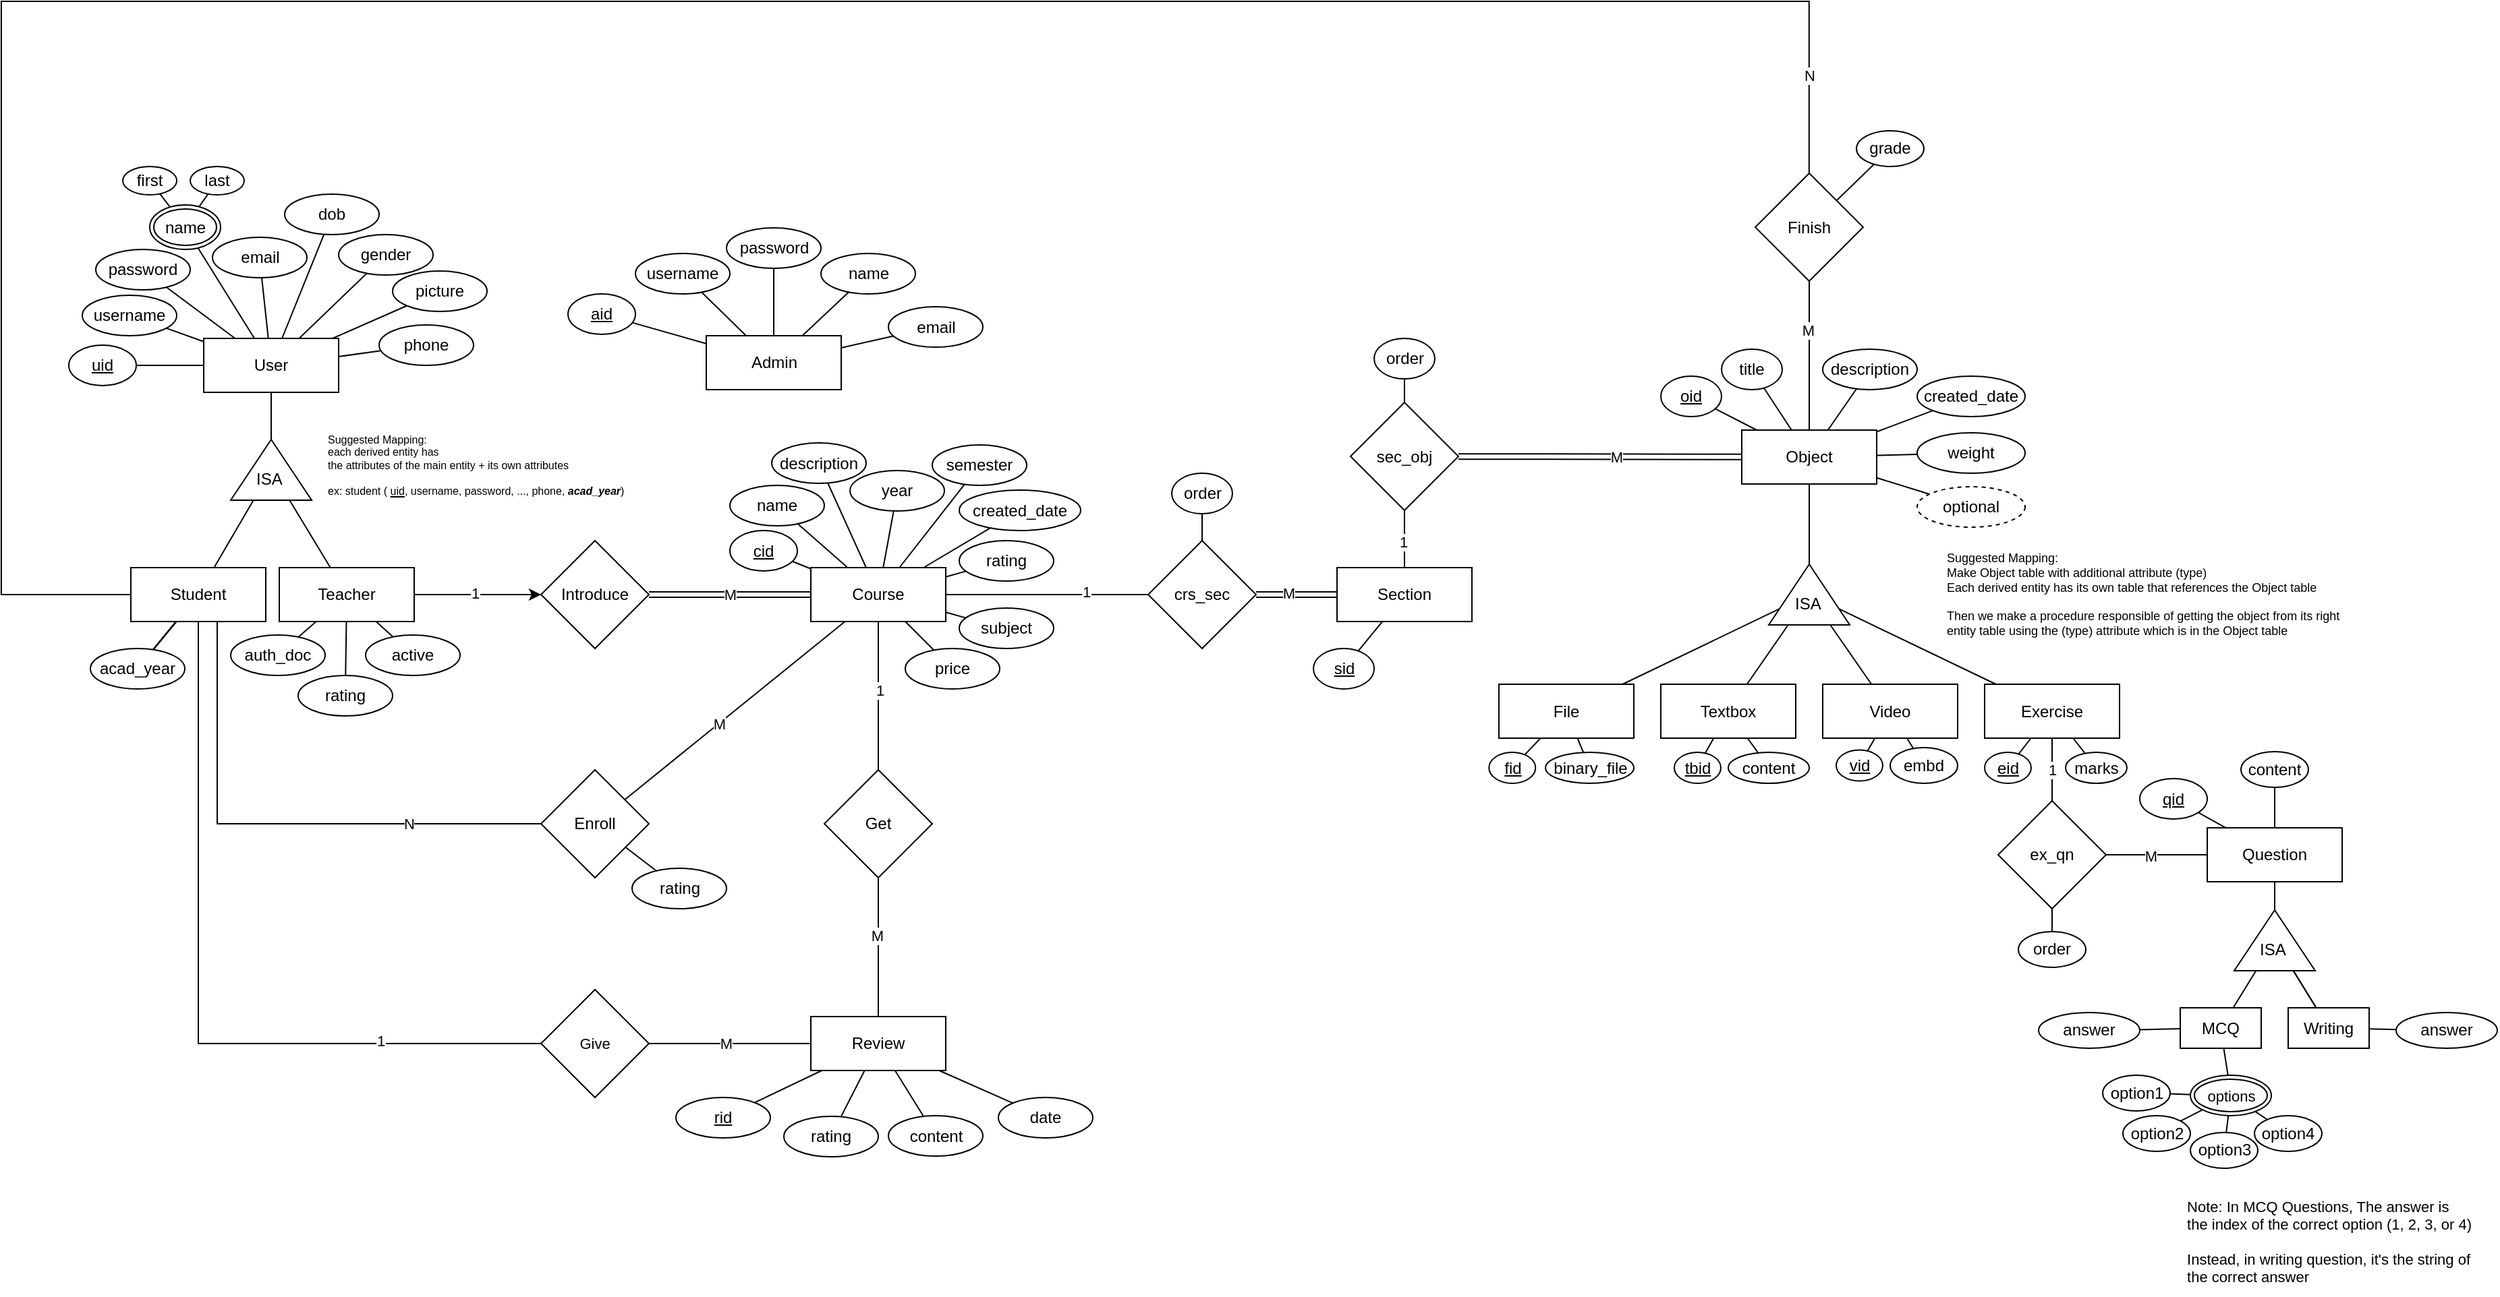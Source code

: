 <mxfile version="24.7.17" pages="2">
  <diagram name="ERD" id="EbUc1zmFMayHWufl1QnA">
    <mxGraphModel dx="819" dy="901" grid="1" gridSize="10" guides="1" tooltips="1" connect="1" arrows="1" fold="1" page="0" pageScale="1" pageWidth="850" pageHeight="1100" math="0" shadow="0">
      <root>
        <mxCell id="0" />
        <mxCell id="1" parent="0" />
        <mxCell id="yj-YEHGhhqTad1odNJX7-1" value="User" style="whiteSpace=wrap;html=1;align=center;" parent="1" vertex="1">
          <mxGeometry x="350" y="240" width="100" height="40" as="geometry" />
        </mxCell>
        <mxCell id="yj-YEHGhhqTad1odNJX7-10" style="rounded=0;orthogonalLoop=1;jettySize=auto;html=1;endArrow=none;endFill=0;" parent="1" source="yj-YEHGhhqTad1odNJX7-2" target="yj-YEHGhhqTad1odNJX7-1" edge="1">
          <mxGeometry relative="1" as="geometry" />
        </mxCell>
        <mxCell id="yj-YEHGhhqTad1odNJX7-2" value="&lt;blockquote style=&quot;margin-left: 0px; margin-right: 0px; margin-top: 18px;&quot;&gt;&lt;span style=&quot;font-weight: normal;&quot;&gt;ISA&lt;/span&gt;&lt;/blockquote&gt;" style="triangle;whiteSpace=wrap;html=1;rotation=-90;align=center;rounded=0;textDirection=vertical-lr;horizontal=1;spacingTop=20;spacing=2;spacingLeft=0;spacingBottom=0;spacingRight=15;" parent="1" vertex="1">
          <mxGeometry x="377.5" y="307.5" width="45" height="60" as="geometry" />
        </mxCell>
        <mxCell id="yj-YEHGhhqTad1odNJX7-3" value="Admin" style="whiteSpace=wrap;html=1;align=center;" parent="1" vertex="1">
          <mxGeometry x="722.5" y="238" width="100" height="40" as="geometry" />
        </mxCell>
        <mxCell id="yj-YEHGhhqTad1odNJX7-6" style="rounded=0;orthogonalLoop=1;jettySize=auto;html=1;endArrow=none;endFill=0;" parent="1" source="yj-YEHGhhqTad1odNJX7-4" target="yj-YEHGhhqTad1odNJX7-2" edge="1">
          <mxGeometry relative="1" as="geometry" />
        </mxCell>
        <mxCell id="yj-YEHGhhqTad1odNJX7-167" style="edgeStyle=orthogonalEdgeStyle;rounded=0;orthogonalLoop=1;jettySize=auto;html=1;endArrow=none;endFill=0;" parent="1" source="yj-YEHGhhqTad1odNJX7-4" target="yj-YEHGhhqTad1odNJX7-165" edge="1">
          <mxGeometry relative="1" as="geometry">
            <Array as="points">
              <mxPoint x="360" y="600" />
            </Array>
          </mxGeometry>
        </mxCell>
        <mxCell id="yj-YEHGhhqTad1odNJX7-174" value="N" style="edgeLabel;html=1;align=center;verticalAlign=middle;resizable=0;points=[];" parent="yj-YEHGhhqTad1odNJX7-167" vertex="1" connectable="0">
          <mxGeometry x="0.296" y="-2" relative="1" as="geometry">
            <mxPoint x="39" y="-2" as="offset" />
          </mxGeometry>
        </mxCell>
        <mxCell id="yj-YEHGhhqTad1odNJX7-268" value="" style="edgeStyle=none;shape=connector;rounded=0;orthogonalLoop=1;jettySize=auto;html=1;strokeColor=default;align=center;verticalAlign=middle;fontFamily=Helvetica;fontSize=11;fontColor=default;labelBackgroundColor=default;endArrow=none;endFill=0;" parent="1" source="yj-YEHGhhqTad1odNJX7-4" target="yj-YEHGhhqTad1odNJX7-119" edge="1">
          <mxGeometry relative="1" as="geometry" />
        </mxCell>
        <mxCell id="yj-YEHGhhqTad1odNJX7-269" value="" style="edgeStyle=none;shape=connector;rounded=0;orthogonalLoop=1;jettySize=auto;html=1;strokeColor=default;align=center;verticalAlign=middle;fontFamily=Helvetica;fontSize=11;fontColor=default;labelBackgroundColor=default;endArrow=none;endFill=0;" parent="1" source="yj-YEHGhhqTad1odNJX7-4" target="yj-YEHGhhqTad1odNJX7-119" edge="1">
          <mxGeometry relative="1" as="geometry" />
        </mxCell>
        <mxCell id="yj-YEHGhhqTad1odNJX7-270" value="" style="edgeStyle=none;shape=connector;rounded=0;orthogonalLoop=1;jettySize=auto;html=1;strokeColor=default;align=center;verticalAlign=middle;fontFamily=Helvetica;fontSize=11;fontColor=default;labelBackgroundColor=default;endArrow=none;endFill=0;" parent="1" source="yj-YEHGhhqTad1odNJX7-4" target="yj-YEHGhhqTad1odNJX7-119" edge="1">
          <mxGeometry relative="1" as="geometry" />
        </mxCell>
        <mxCell id="yj-YEHGhhqTad1odNJX7-272" style="edgeStyle=orthogonalEdgeStyle;shape=connector;rounded=0;orthogonalLoop=1;jettySize=auto;html=1;strokeColor=default;align=center;verticalAlign=middle;fontFamily=Helvetica;fontSize=11;fontColor=default;labelBackgroundColor=default;endArrow=none;endFill=0;" parent="1" source="yj-YEHGhhqTad1odNJX7-4" target="yj-YEHGhhqTad1odNJX7-271" edge="1">
          <mxGeometry relative="1" as="geometry">
            <Array as="points">
              <mxPoint x="346" y="763" />
            </Array>
          </mxGeometry>
        </mxCell>
        <mxCell id="yj-YEHGhhqTad1odNJX7-276" value="1" style="edgeLabel;html=1;align=center;verticalAlign=middle;resizable=0;points=[];fontFamily=Helvetica;fontSize=11;fontColor=default;labelBackgroundColor=default;" parent="yj-YEHGhhqTad1odNJX7-272" vertex="1" connectable="0">
          <mxGeometry x="0.14" y="2" relative="1" as="geometry">
            <mxPoint x="125" as="offset" />
          </mxGeometry>
        </mxCell>
        <mxCell id="AkRgIrSJwWNJoxxOt4QV-15" style="edgeStyle=orthogonalEdgeStyle;shape=connector;rounded=0;orthogonalLoop=1;jettySize=auto;html=1;strokeColor=default;align=center;verticalAlign=middle;fontFamily=Helvetica;fontSize=11;fontColor=default;labelBackgroundColor=default;endArrow=none;endFill=0;" parent="1" edge="1">
          <mxGeometry relative="1" as="geometry">
            <mxPoint x="305.96" y="430" as="sourcePoint" />
            <mxPoint x="1539.917" y="127.543" as="targetPoint" />
            <Array as="points">
              <mxPoint x="199.96" y="430" />
              <mxPoint x="199.96" y="-10" />
              <mxPoint x="1539.96" y="-10" />
            </Array>
          </mxGeometry>
        </mxCell>
        <mxCell id="AkRgIrSJwWNJoxxOt4QV-21" value="N" style="edgeLabel;html=1;align=center;verticalAlign=middle;resizable=0;points=[];fontFamily=Helvetica;fontSize=11;fontColor=default;labelBackgroundColor=default;" parent="AkRgIrSJwWNJoxxOt4QV-15" vertex="1" connectable="0">
          <mxGeometry x="0.918" relative="1" as="geometry">
            <mxPoint as="offset" />
          </mxGeometry>
        </mxCell>
        <mxCell id="yj-YEHGhhqTad1odNJX7-4" value="Student" style="whiteSpace=wrap;html=1;align=center;" parent="1" vertex="1">
          <mxGeometry x="296" y="410" width="100" height="40" as="geometry" />
        </mxCell>
        <mxCell id="yj-YEHGhhqTad1odNJX7-31" style="edgeStyle=orthogonalEdgeStyle;rounded=0;orthogonalLoop=1;jettySize=auto;html=1;" parent="1" source="yj-YEHGhhqTad1odNJX7-5" target="yj-YEHGhhqTad1odNJX7-30" edge="1">
          <mxGeometry relative="1" as="geometry" />
        </mxCell>
        <mxCell id="yj-YEHGhhqTad1odNJX7-173" value="1" style="edgeLabel;html=1;align=center;verticalAlign=middle;resizable=0;points=[];" parent="yj-YEHGhhqTad1odNJX7-31" vertex="1" connectable="0">
          <mxGeometry x="-0.015" y="-2" relative="1" as="geometry">
            <mxPoint x="-2" y="-3" as="offset" />
          </mxGeometry>
        </mxCell>
        <mxCell id="yj-YEHGhhqTad1odNJX7-5" value="Teacher" style="whiteSpace=wrap;html=1;align=center;" parent="1" vertex="1">
          <mxGeometry x="406" y="410" width="100" height="40" as="geometry" />
        </mxCell>
        <mxCell id="yj-YEHGhhqTad1odNJX7-194" style="rounded=0;orthogonalLoop=1;jettySize=auto;html=1;endArrow=none;endFill=0;" parent="1" source="yj-YEHGhhqTad1odNJX7-11" target="yj-YEHGhhqTad1odNJX7-193" edge="1">
          <mxGeometry relative="1" as="geometry" />
        </mxCell>
        <mxCell id="yj-YEHGhhqTad1odNJX7-196" value="1" style="edgeLabel;html=1;align=center;verticalAlign=middle;resizable=0;points=[];" parent="yj-YEHGhhqTad1odNJX7-194" vertex="1" connectable="0">
          <mxGeometry x="-0.024" y="2" relative="1" as="geometry">
            <mxPoint x="31" as="offset" />
          </mxGeometry>
        </mxCell>
        <mxCell id="yj-YEHGhhqTad1odNJX7-266" value="" style="edgeStyle=none;shape=connector;rounded=0;orthogonalLoop=1;jettySize=auto;html=1;strokeColor=default;align=center;verticalAlign=middle;fontFamily=Helvetica;fontSize=11;fontColor=default;labelBackgroundColor=default;endArrow=none;endFill=0;" parent="1" source="yj-YEHGhhqTad1odNJX7-11" target="yj-YEHGhhqTad1odNJX7-265" edge="1">
          <mxGeometry relative="1" as="geometry" />
        </mxCell>
        <mxCell id="yj-YEHGhhqTad1odNJX7-274" value="1" style="edgeLabel;html=1;align=center;verticalAlign=middle;resizable=0;points=[];fontFamily=Helvetica;fontSize=11;fontColor=default;labelBackgroundColor=default;" parent="yj-YEHGhhqTad1odNJX7-266" vertex="1" connectable="0">
          <mxGeometry x="-0.078" y="1" relative="1" as="geometry">
            <mxPoint as="offset" />
          </mxGeometry>
        </mxCell>
        <mxCell id="yj-YEHGhhqTad1odNJX7-11" value="Course" style="whiteSpace=wrap;html=1;align=center;" parent="1" vertex="1">
          <mxGeometry x="800" y="410" width="100" height="40" as="geometry" />
        </mxCell>
        <mxCell id="yj-YEHGhhqTad1odNJX7-48" style="rounded=0;orthogonalLoop=1;jettySize=auto;html=1;endArrow=none;endFill=0;" parent="1" source="yj-YEHGhhqTad1odNJX7-12" target="yj-YEHGhhqTad1odNJX7-45" edge="1">
          <mxGeometry relative="1" as="geometry" />
        </mxCell>
        <mxCell id="yj-YEHGhhqTad1odNJX7-12" value="Video" style="whiteSpace=wrap;html=1;align=center;" parent="1" vertex="1">
          <mxGeometry x="1550" y="496.5" width="100" height="40" as="geometry" />
        </mxCell>
        <mxCell id="yj-YEHGhhqTad1odNJX7-13" value="Review" style="whiteSpace=wrap;html=1;align=center;" parent="1" vertex="1">
          <mxGeometry x="800" y="743" width="100" height="40" as="geometry" />
        </mxCell>
        <mxCell id="yj-YEHGhhqTad1odNJX7-215" value="" style="edgeStyle=none;shape=connector;rounded=0;orthogonalLoop=1;jettySize=auto;html=1;strokeColor=default;align=center;verticalAlign=middle;fontFamily=Helvetica;fontSize=11;fontColor=default;labelBackgroundColor=default;endArrow=none;endFill=0;" parent="1" source="yj-YEHGhhqTad1odNJX7-16" target="yj-YEHGhhqTad1odNJX7-214" edge="1">
          <mxGeometry relative="1" as="geometry" />
        </mxCell>
        <mxCell id="yj-YEHGhhqTad1odNJX7-16" value="Question" style="whiteSpace=wrap;html=1;align=center;" parent="1" vertex="1">
          <mxGeometry x="1835" y="603" width="100" height="40" as="geometry" />
        </mxCell>
        <mxCell id="yj-YEHGhhqTad1odNJX7-53" style="rounded=0;orthogonalLoop=1;jettySize=auto;html=1;endArrow=none;endFill=0;" parent="1" source="yj-YEHGhhqTad1odNJX7-17" target="yj-YEHGhhqTad1odNJX7-45" edge="1">
          <mxGeometry relative="1" as="geometry" />
        </mxCell>
        <mxCell id="yj-YEHGhhqTad1odNJX7-212" value="" style="edgeStyle=none;shape=connector;rounded=0;orthogonalLoop=1;jettySize=auto;html=1;strokeColor=default;align=center;verticalAlign=middle;fontFamily=Helvetica;fontSize=11;fontColor=default;labelBackgroundColor=default;endArrow=none;endFill=0;" parent="1" source="yj-YEHGhhqTad1odNJX7-17" target="yj-YEHGhhqTad1odNJX7-211" edge="1">
          <mxGeometry relative="1" as="geometry" />
        </mxCell>
        <mxCell id="bjDCfg6WEM6TxrVxoR0Z-6" value="1" style="edgeLabel;html=1;align=center;verticalAlign=middle;resizable=0;points=[];fontFamily=Helvetica;fontSize=11;fontColor=default;labelBackgroundColor=default;" parent="yj-YEHGhhqTad1odNJX7-212" vertex="1" connectable="0">
          <mxGeometry x="-0.006" relative="1" as="geometry">
            <mxPoint as="offset" />
          </mxGeometry>
        </mxCell>
        <mxCell id="yj-YEHGhhqTad1odNJX7-17" value="Exercise" style="whiteSpace=wrap;html=1;align=center;" parent="1" vertex="1">
          <mxGeometry x="1670" y="496.5" width="100" height="40" as="geometry" />
        </mxCell>
        <mxCell id="yj-YEHGhhqTad1odNJX7-28" value="Section" style="whiteSpace=wrap;html=1;align=center;" parent="1" vertex="1">
          <mxGeometry x="1190" y="410" width="100" height="40" as="geometry" />
        </mxCell>
        <mxCell id="yj-YEHGhhqTad1odNJX7-32" value="M" style="edgeStyle=orthogonalEdgeStyle;rounded=0;orthogonalLoop=1;jettySize=auto;html=1;shape=link;" parent="1" source="yj-YEHGhhqTad1odNJX7-30" target="yj-YEHGhhqTad1odNJX7-11" edge="1">
          <mxGeometry relative="1" as="geometry" />
        </mxCell>
        <mxCell id="yj-YEHGhhqTad1odNJX7-30" value="Introduce" style="rhombus;whiteSpace=wrap;html=1;" parent="1" vertex="1">
          <mxGeometry x="600" y="390" width="80" height="80" as="geometry" />
        </mxCell>
        <mxCell id="yj-YEHGhhqTad1odNJX7-41" value="&lt;u&gt;eid&lt;/u&gt;" style="ellipse;whiteSpace=wrap;html=1;" parent="1" vertex="1">
          <mxGeometry x="1670" y="547" width="34.5" height="23" as="geometry" />
        </mxCell>
        <mxCell id="AkRgIrSJwWNJoxxOt4QV-18" style="edgeStyle=none;shape=connector;rounded=0;orthogonalLoop=1;jettySize=auto;html=1;strokeColor=default;align=center;verticalAlign=middle;fontFamily=Helvetica;fontSize=11;fontColor=default;labelBackgroundColor=default;endArrow=none;endFill=0;" parent="1" source="yj-YEHGhhqTad1odNJX7-44" target="AkRgIrSJwWNJoxxOt4QV-17" edge="1">
          <mxGeometry relative="1" as="geometry" />
        </mxCell>
        <mxCell id="AkRgIrSJwWNJoxxOt4QV-20" style="edgeStyle=none;shape=connector;rounded=0;orthogonalLoop=1;jettySize=auto;html=1;strokeColor=default;align=center;verticalAlign=middle;fontFamily=Helvetica;fontSize=11;fontColor=default;labelBackgroundColor=default;endArrow=none;endFill=0;" parent="1" source="yj-YEHGhhqTad1odNJX7-44" target="AkRgIrSJwWNJoxxOt4QV-19" edge="1">
          <mxGeometry relative="1" as="geometry" />
        </mxCell>
        <mxCell id="yj-YEHGhhqTad1odNJX7-44" value="Object" style="whiteSpace=wrap;html=1;align=center;" parent="1" vertex="1">
          <mxGeometry x="1490" y="308" width="100" height="40" as="geometry" />
        </mxCell>
        <mxCell id="yj-YEHGhhqTad1odNJX7-50" style="edgeStyle=orthogonalEdgeStyle;rounded=0;orthogonalLoop=1;jettySize=auto;html=1;endArrow=none;endFill=0;" parent="1" source="yj-YEHGhhqTad1odNJX7-45" target="yj-YEHGhhqTad1odNJX7-44" edge="1">
          <mxGeometry relative="1" as="geometry" />
        </mxCell>
        <mxCell id="yj-YEHGhhqTad1odNJX7-45" value="&lt;blockquote style=&quot;margin-left: 0px; margin-right: 0px; margin-top: 18px;&quot;&gt;&lt;span style=&quot;font-weight: normal;&quot;&gt;ISA&lt;/span&gt;&lt;/blockquote&gt;" style="triangle;whiteSpace=wrap;html=1;rotation=-90;align=center;rounded=0;textDirection=vertical-lr;horizontal=1;spacingTop=20;spacing=2;spacingLeft=0;spacingBottom=0;spacingRight=15;" parent="1" vertex="1">
          <mxGeometry x="1517.5" y="400" width="45" height="60" as="geometry" />
        </mxCell>
        <mxCell id="yj-YEHGhhqTad1odNJX7-52" style="rounded=0;orthogonalLoop=1;jettySize=auto;html=1;endArrow=none;endFill=0;" parent="1" source="yj-YEHGhhqTad1odNJX7-51" target="yj-YEHGhhqTad1odNJX7-45" edge="1">
          <mxGeometry relative="1" as="geometry" />
        </mxCell>
        <mxCell id="yj-YEHGhhqTad1odNJX7-51" value="Textbox" style="whiteSpace=wrap;html=1;align=center;" parent="1" vertex="1">
          <mxGeometry x="1430" y="496.5" width="100" height="40" as="geometry" />
        </mxCell>
        <mxCell id="yj-YEHGhhqTad1odNJX7-71" value="&lt;u&gt;vid&lt;/u&gt;" style="ellipse;whiteSpace=wrap;html=1;" parent="1" vertex="1">
          <mxGeometry x="1560" y="545.25" width="34.5" height="23" as="geometry" />
        </mxCell>
        <mxCell id="yj-YEHGhhqTad1odNJX7-84" value="&lt;u&gt;tbid&lt;/u&gt;" style="ellipse;whiteSpace=wrap;html=1;" parent="1" vertex="1">
          <mxGeometry x="1440" y="547" width="34.5" height="23" as="geometry" />
        </mxCell>
        <mxCell id="yj-YEHGhhqTad1odNJX7-87" style="rounded=0;orthogonalLoop=1;jettySize=auto;html=1;endArrow=none;endFill=0;" parent="1" source="yj-YEHGhhqTad1odNJX7-84" target="yj-YEHGhhqTad1odNJX7-51" edge="1">
          <mxGeometry relative="1" as="geometry" />
        </mxCell>
        <mxCell id="yj-YEHGhhqTad1odNJX7-91" style="rounded=0;orthogonalLoop=1;jettySize=auto;html=1;endArrow=none;endFill=0;" parent="1" source="yj-YEHGhhqTad1odNJX7-90" target="yj-YEHGhhqTad1odNJX7-51" edge="1">
          <mxGeometry relative="1" as="geometry" />
        </mxCell>
        <mxCell id="yj-YEHGhhqTad1odNJX7-90" value="content" style="ellipse;whiteSpace=wrap;html=1;" parent="1" vertex="1">
          <mxGeometry x="1480" y="547" width="60" height="23" as="geometry" />
        </mxCell>
        <mxCell id="yj-YEHGhhqTad1odNJX7-93" style="rounded=0;orthogonalLoop=1;jettySize=auto;html=1;endArrow=none;endFill=0;" parent="1" source="yj-YEHGhhqTad1odNJX7-71" target="yj-YEHGhhqTad1odNJX7-12" edge="1">
          <mxGeometry relative="1" as="geometry" />
        </mxCell>
        <mxCell id="yj-YEHGhhqTad1odNJX7-96" style="rounded=0;orthogonalLoop=1;jettySize=auto;html=1;endArrow=none;endFill=0;" parent="1" source="yj-YEHGhhqTad1odNJX7-41" target="yj-YEHGhhqTad1odNJX7-17" edge="1">
          <mxGeometry relative="1" as="geometry" />
        </mxCell>
        <mxCell id="yj-YEHGhhqTad1odNJX7-97" value="&lt;u&gt;oid&lt;/u&gt;" style="ellipse;whiteSpace=wrap;html=1;" parent="1" vertex="1">
          <mxGeometry x="1430" y="268" width="45" height="30" as="geometry" />
        </mxCell>
        <mxCell id="yj-YEHGhhqTad1odNJX7-98" value="title" style="ellipse;whiteSpace=wrap;html=1;" parent="1" vertex="1">
          <mxGeometry x="1475" y="248" width="45" height="30" as="geometry" />
        </mxCell>
        <mxCell id="yj-YEHGhhqTad1odNJX7-99" value="description" style="ellipse;whiteSpace=wrap;html=1;" parent="1" vertex="1">
          <mxGeometry x="1550" y="248" width="70" height="30" as="geometry" />
        </mxCell>
        <mxCell id="yj-YEHGhhqTad1odNJX7-100" value="created_date" style="ellipse;whiteSpace=wrap;html=1;" parent="1" vertex="1">
          <mxGeometry x="1620" y="268" width="80" height="30" as="geometry" />
        </mxCell>
        <mxCell id="yj-YEHGhhqTad1odNJX7-102" style="rounded=0;orthogonalLoop=1;jettySize=auto;html=1;endArrow=none;endFill=0;" parent="1" source="yj-YEHGhhqTad1odNJX7-97" target="yj-YEHGhhqTad1odNJX7-44" edge="1">
          <mxGeometry relative="1" as="geometry" />
        </mxCell>
        <mxCell id="yj-YEHGhhqTad1odNJX7-103" style="rounded=0;orthogonalLoop=1;jettySize=auto;html=1;endArrow=none;endFill=0;" parent="1" source="yj-YEHGhhqTad1odNJX7-98" target="yj-YEHGhhqTad1odNJX7-44" edge="1">
          <mxGeometry relative="1" as="geometry" />
        </mxCell>
        <mxCell id="yj-YEHGhhqTad1odNJX7-104" style="rounded=0;orthogonalLoop=1;jettySize=auto;html=1;endArrow=none;endFill=0;" parent="1" source="yj-YEHGhhqTad1odNJX7-99" target="yj-YEHGhhqTad1odNJX7-44" edge="1">
          <mxGeometry relative="1" as="geometry" />
        </mxCell>
        <mxCell id="yj-YEHGhhqTad1odNJX7-105" style="rounded=0;orthogonalLoop=1;jettySize=auto;html=1;endArrow=none;endFill=0;" parent="1" source="yj-YEHGhhqTad1odNJX7-100" target="yj-YEHGhhqTad1odNJX7-44" edge="1">
          <mxGeometry relative="1" as="geometry" />
        </mxCell>
        <mxCell id="yj-YEHGhhqTad1odNJX7-108" value="&lt;u&gt;uid&lt;/u&gt;" style="ellipse;whiteSpace=wrap;html=1;" parent="1" vertex="1">
          <mxGeometry x="250" y="245" width="50" height="30" as="geometry" />
        </mxCell>
        <mxCell id="yj-YEHGhhqTad1odNJX7-109" value="username" style="ellipse;whiteSpace=wrap;html=1;" parent="1" vertex="1">
          <mxGeometry x="260" y="208" width="70" height="30" as="geometry" />
        </mxCell>
        <mxCell id="yj-YEHGhhqTad1odNJX7-116" style="rounded=0;orthogonalLoop=1;jettySize=auto;html=1;endArrow=none;endFill=0;" parent="1" source="yj-YEHGhhqTad1odNJX7-111" target="yj-YEHGhhqTad1odNJX7-1" edge="1">
          <mxGeometry relative="1" as="geometry" />
        </mxCell>
        <mxCell id="yj-YEHGhhqTad1odNJX7-111" value="password" style="ellipse;whiteSpace=wrap;html=1;" parent="1" vertex="1">
          <mxGeometry x="270" y="174" width="70" height="30" as="geometry" />
        </mxCell>
        <mxCell id="yj-YEHGhhqTad1odNJX7-113" value="email" style="ellipse;whiteSpace=wrap;html=1;" parent="1" vertex="1">
          <mxGeometry x="356.5" y="165" width="70" height="30" as="geometry" />
        </mxCell>
        <mxCell id="yj-YEHGhhqTad1odNJX7-114" style="rounded=0;orthogonalLoop=1;jettySize=auto;html=1;endArrow=none;endFill=0;" parent="1" source="yj-YEHGhhqTad1odNJX7-108" target="yj-YEHGhhqTad1odNJX7-1" edge="1">
          <mxGeometry relative="1" as="geometry" />
        </mxCell>
        <mxCell id="yj-YEHGhhqTad1odNJX7-115" style="rounded=0;orthogonalLoop=1;jettySize=auto;html=1;endArrow=none;endFill=0;" parent="1" source="yj-YEHGhhqTad1odNJX7-109" target="yj-YEHGhhqTad1odNJX7-1" edge="1">
          <mxGeometry relative="1" as="geometry" />
        </mxCell>
        <mxCell id="yj-YEHGhhqTad1odNJX7-117" style="rounded=0;orthogonalLoop=1;jettySize=auto;html=1;endArrow=none;endFill=0;" parent="1" source="yj-YEHGhhqTad1odNJX7-150" target="yj-YEHGhhqTad1odNJX7-1" edge="1">
          <mxGeometry relative="1" as="geometry">
            <mxPoint x="344.212" y="172.471" as="sourcePoint" />
          </mxGeometry>
        </mxCell>
        <mxCell id="yj-YEHGhhqTad1odNJX7-118" style="rounded=0;orthogonalLoop=1;jettySize=auto;html=1;endArrow=none;endFill=0;" parent="1" source="yj-YEHGhhqTad1odNJX7-113" target="yj-YEHGhhqTad1odNJX7-1" edge="1">
          <mxGeometry relative="1" as="geometry" />
        </mxCell>
        <mxCell id="yj-YEHGhhqTad1odNJX7-120" style="rounded=0;orthogonalLoop=1;jettySize=auto;html=1;endArrow=none;endFill=0;" parent="1" source="yj-YEHGhhqTad1odNJX7-119" target="yj-YEHGhhqTad1odNJX7-4" edge="1">
          <mxGeometry relative="1" as="geometry" />
        </mxCell>
        <mxCell id="yj-YEHGhhqTad1odNJX7-119" value="acad_year" style="ellipse;whiteSpace=wrap;html=1;" parent="1" vertex="1">
          <mxGeometry x="266" y="470" width="70" height="30" as="geometry" />
        </mxCell>
        <mxCell id="yj-YEHGhhqTad1odNJX7-122" style="rounded=0;orthogonalLoop=1;jettySize=auto;html=1;endArrow=none;endFill=0;" parent="1" source="yj-YEHGhhqTad1odNJX7-5" target="yj-YEHGhhqTad1odNJX7-2" edge="1">
          <mxGeometry relative="1" as="geometry" />
        </mxCell>
        <mxCell id="yj-YEHGhhqTad1odNJX7-128" style="rounded=0;orthogonalLoop=1;jettySize=auto;html=1;endArrow=none;endFill=0;" parent="1" source="yj-YEHGhhqTad1odNJX7-123" target="yj-YEHGhhqTad1odNJX7-3" edge="1">
          <mxGeometry relative="1" as="geometry" />
        </mxCell>
        <mxCell id="yj-YEHGhhqTad1odNJX7-123" value="&lt;u&gt;aid&lt;/u&gt;" style="ellipse;whiteSpace=wrap;html=1;" parent="1" vertex="1">
          <mxGeometry x="620" y="207" width="50" height="30" as="geometry" />
        </mxCell>
        <mxCell id="yj-YEHGhhqTad1odNJX7-124" value="username" style="ellipse;whiteSpace=wrap;html=1;" parent="1" vertex="1">
          <mxGeometry x="670" y="177" width="70" height="30" as="geometry" />
        </mxCell>
        <mxCell id="yj-YEHGhhqTad1odNJX7-130" style="rounded=0;orthogonalLoop=1;jettySize=auto;html=1;endArrow=none;endFill=0;" parent="1" source="yj-YEHGhhqTad1odNJX7-125" target="yj-YEHGhhqTad1odNJX7-3" edge="1">
          <mxGeometry relative="1" as="geometry" />
        </mxCell>
        <mxCell id="yj-YEHGhhqTad1odNJX7-125" value="password" style="ellipse;whiteSpace=wrap;html=1;" parent="1" vertex="1">
          <mxGeometry x="737.5" y="158" width="70" height="30" as="geometry" />
        </mxCell>
        <mxCell id="yj-YEHGhhqTad1odNJX7-126" value="name" style="ellipse;whiteSpace=wrap;html=1;" parent="1" vertex="1">
          <mxGeometry x="807.5" y="177" width="70" height="30" as="geometry" />
        </mxCell>
        <mxCell id="yj-YEHGhhqTad1odNJX7-132" style="rounded=0;orthogonalLoop=1;jettySize=auto;html=1;endArrow=none;endFill=0;" parent="1" source="yj-YEHGhhqTad1odNJX7-127" target="yj-YEHGhhqTad1odNJX7-3" edge="1">
          <mxGeometry relative="1" as="geometry" />
        </mxCell>
        <mxCell id="yj-YEHGhhqTad1odNJX7-127" value="email" style="ellipse;whiteSpace=wrap;html=1;" parent="1" vertex="1">
          <mxGeometry x="857.5" y="216.5" width="70" height="30" as="geometry" />
        </mxCell>
        <mxCell id="yj-YEHGhhqTad1odNJX7-129" style="rounded=0;orthogonalLoop=1;jettySize=auto;html=1;endArrow=none;endFill=0;" parent="1" source="yj-YEHGhhqTad1odNJX7-124" target="yj-YEHGhhqTad1odNJX7-3" edge="1">
          <mxGeometry relative="1" as="geometry" />
        </mxCell>
        <mxCell id="yj-YEHGhhqTad1odNJX7-131" style="rounded=0;orthogonalLoop=1;jettySize=auto;html=1;endArrow=none;endFill=0;" parent="1" source="yj-YEHGhhqTad1odNJX7-126" target="yj-YEHGhhqTad1odNJX7-3" edge="1">
          <mxGeometry relative="1" as="geometry" />
        </mxCell>
        <mxCell id="yj-YEHGhhqTad1odNJX7-146" style="rounded=0;orthogonalLoop=1;jettySize=auto;html=1;endArrow=none;endFill=0;" parent="1" source="yj-YEHGhhqTad1odNJX7-142" target="yj-YEHGhhqTad1odNJX7-1" edge="1">
          <mxGeometry relative="1" as="geometry" />
        </mxCell>
        <mxCell id="yj-YEHGhhqTad1odNJX7-142" value="dob" style="ellipse;whiteSpace=wrap;html=1;" parent="1" vertex="1">
          <mxGeometry x="410" y="133" width="70" height="30" as="geometry" />
        </mxCell>
        <mxCell id="yj-YEHGhhqTad1odNJX7-147" style="rounded=0;orthogonalLoop=1;jettySize=auto;html=1;endArrow=none;endFill=0;" parent="1" source="yj-YEHGhhqTad1odNJX7-143" target="yj-YEHGhhqTad1odNJX7-1" edge="1">
          <mxGeometry relative="1" as="geometry" />
        </mxCell>
        <mxCell id="yj-YEHGhhqTad1odNJX7-143" value="gender" style="ellipse;whiteSpace=wrap;html=1;" parent="1" vertex="1">
          <mxGeometry x="450" y="163" width="70" height="30" as="geometry" />
        </mxCell>
        <mxCell id="yj-YEHGhhqTad1odNJX7-148" style="rounded=0;orthogonalLoop=1;jettySize=auto;html=1;endArrow=none;endFill=0;" parent="1" source="yj-YEHGhhqTad1odNJX7-144" target="yj-YEHGhhqTad1odNJX7-1" edge="1">
          <mxGeometry relative="1" as="geometry" />
        </mxCell>
        <mxCell id="yj-YEHGhhqTad1odNJX7-144" value="picture" style="ellipse;whiteSpace=wrap;html=1;" parent="1" vertex="1">
          <mxGeometry x="490" y="190" width="70" height="30" as="geometry" />
        </mxCell>
        <mxCell id="yj-YEHGhhqTad1odNJX7-149" style="rounded=0;orthogonalLoop=1;jettySize=auto;html=1;endArrow=none;endFill=0;" parent="1" source="yj-YEHGhhqTad1odNJX7-145" target="yj-YEHGhhqTad1odNJX7-1" edge="1">
          <mxGeometry relative="1" as="geometry" />
        </mxCell>
        <mxCell id="yj-YEHGhhqTad1odNJX7-145" value="phone" style="ellipse;whiteSpace=wrap;html=1;" parent="1" vertex="1">
          <mxGeometry x="480" y="230" width="70" height="30" as="geometry" />
        </mxCell>
        <mxCell id="yj-YEHGhhqTad1odNJX7-150" value="name" style="ellipse;shape=doubleEllipse;margin=3;whiteSpace=wrap;html=1;align=center;" parent="1" vertex="1">
          <mxGeometry x="310" y="141" width="52.5" height="33" as="geometry" />
        </mxCell>
        <mxCell id="yj-YEHGhhqTad1odNJX7-154" style="rounded=0;orthogonalLoop=1;jettySize=auto;html=1;endArrow=none;endFill=0;" parent="1" source="yj-YEHGhhqTad1odNJX7-151" target="yj-YEHGhhqTad1odNJX7-150" edge="1">
          <mxGeometry relative="1" as="geometry" />
        </mxCell>
        <mxCell id="yj-YEHGhhqTad1odNJX7-151" value="first" style="ellipse;whiteSpace=wrap;html=1;" parent="1" vertex="1">
          <mxGeometry x="290" y="112.5" width="40" height="21" as="geometry" />
        </mxCell>
        <mxCell id="yj-YEHGhhqTad1odNJX7-155" style="rounded=0;orthogonalLoop=1;jettySize=auto;html=1;endArrow=none;endFill=0;" parent="1" source="yj-YEHGhhqTad1odNJX7-152" target="yj-YEHGhhqTad1odNJX7-150" edge="1">
          <mxGeometry relative="1" as="geometry" />
        </mxCell>
        <mxCell id="yj-YEHGhhqTad1odNJX7-152" value="last" style="ellipse;whiteSpace=wrap;html=1;" parent="1" vertex="1">
          <mxGeometry x="340" y="112.5" width="40" height="21" as="geometry" />
        </mxCell>
        <mxCell id="yj-YEHGhhqTad1odNJX7-159" style="rounded=0;orthogonalLoop=1;jettySize=auto;html=1;endArrow=none;endFill=0;" parent="1" source="yj-YEHGhhqTad1odNJX7-158" target="yj-YEHGhhqTad1odNJX7-5" edge="1">
          <mxGeometry relative="1" as="geometry" />
        </mxCell>
        <mxCell id="yj-YEHGhhqTad1odNJX7-158" value="auth_doc" style="ellipse;whiteSpace=wrap;html=1;" parent="1" vertex="1">
          <mxGeometry x="370" y="460" width="70" height="30" as="geometry" />
        </mxCell>
        <mxCell id="yj-YEHGhhqTad1odNJX7-166" style="rounded=0;orthogonalLoop=1;jettySize=auto;html=1;endArrow=none;endFill=0;" parent="1" source="yj-YEHGhhqTad1odNJX7-165" target="yj-YEHGhhqTad1odNJX7-11" edge="1">
          <mxGeometry relative="1" as="geometry" />
        </mxCell>
        <mxCell id="yj-YEHGhhqTad1odNJX7-175" value="M" style="edgeLabel;html=1;align=center;verticalAlign=middle;resizable=0;points=[];" parent="yj-YEHGhhqTad1odNJX7-166" vertex="1" connectable="0">
          <mxGeometry x="-0.339" y="-1" relative="1" as="geometry">
            <mxPoint x="15" y="-13" as="offset" />
          </mxGeometry>
        </mxCell>
        <mxCell id="GzUNlo_M3MflnKDXXwM6-4" style="rounded=0;orthogonalLoop=1;jettySize=auto;html=1;endArrow=none;endFill=0;" parent="1" source="yj-YEHGhhqTad1odNJX7-165" target="GzUNlo_M3MflnKDXXwM6-3" edge="1">
          <mxGeometry relative="1" as="geometry" />
        </mxCell>
        <mxCell id="yj-YEHGhhqTad1odNJX7-165" value="Enroll" style="rhombus;whiteSpace=wrap;html=1;" parent="1" vertex="1">
          <mxGeometry x="600" y="560" width="80" height="80" as="geometry" />
        </mxCell>
        <mxCell id="yj-YEHGhhqTad1odNJX7-189" style="rounded=0;orthogonalLoop=1;jettySize=auto;html=1;endArrow=none;endFill=0;" parent="1" source="yj-YEHGhhqTad1odNJX7-176" target="yj-YEHGhhqTad1odNJX7-11" edge="1">
          <mxGeometry relative="1" as="geometry" />
        </mxCell>
        <mxCell id="yj-YEHGhhqTad1odNJX7-176" value="semester" style="ellipse;whiteSpace=wrap;html=1;" parent="1" vertex="1">
          <mxGeometry x="890" y="319" width="70" height="30" as="geometry" />
        </mxCell>
        <mxCell id="yj-YEHGhhqTad1odNJX7-190" style="rounded=0;orthogonalLoop=1;jettySize=auto;html=1;endArrow=none;endFill=0;" parent="1" source="yj-YEHGhhqTad1odNJX7-177" target="yj-YEHGhhqTad1odNJX7-11" edge="1">
          <mxGeometry relative="1" as="geometry" />
        </mxCell>
        <mxCell id="yj-YEHGhhqTad1odNJX7-177" value="rating" style="ellipse;whiteSpace=wrap;html=1;" parent="1" vertex="1">
          <mxGeometry x="910" y="390" width="70" height="30" as="geometry" />
        </mxCell>
        <mxCell id="yj-YEHGhhqTad1odNJX7-188" style="rounded=0;orthogonalLoop=1;jettySize=auto;html=1;endArrow=none;endFill=0;" parent="1" source="yj-YEHGhhqTad1odNJX7-178" target="yj-YEHGhhqTad1odNJX7-11" edge="1">
          <mxGeometry relative="1" as="geometry" />
        </mxCell>
        <mxCell id="yj-YEHGhhqTad1odNJX7-178" value="year" style="ellipse;whiteSpace=wrap;html=1;" parent="1" vertex="1">
          <mxGeometry x="829" y="338" width="70" height="30" as="geometry" />
        </mxCell>
        <mxCell id="yj-YEHGhhqTad1odNJX7-186" style="rounded=0;orthogonalLoop=1;jettySize=auto;html=1;endArrow=none;endFill=0;" parent="1" source="yj-YEHGhhqTad1odNJX7-179" target="yj-YEHGhhqTad1odNJX7-11" edge="1">
          <mxGeometry relative="1" as="geometry" />
        </mxCell>
        <mxCell id="yj-YEHGhhqTad1odNJX7-179" value="description" style="ellipse;whiteSpace=wrap;html=1;" parent="1" vertex="1">
          <mxGeometry x="771" y="317.5" width="70" height="30" as="geometry" />
        </mxCell>
        <mxCell id="yj-YEHGhhqTad1odNJX7-185" style="rounded=0;orthogonalLoop=1;jettySize=auto;html=1;endArrow=none;endFill=0;" parent="1" source="yj-YEHGhhqTad1odNJX7-180" target="yj-YEHGhhqTad1odNJX7-11" edge="1">
          <mxGeometry relative="1" as="geometry" />
        </mxCell>
        <mxCell id="yj-YEHGhhqTad1odNJX7-180" value="name" style="ellipse;whiteSpace=wrap;html=1;" parent="1" vertex="1">
          <mxGeometry x="740" y="349" width="70" height="30" as="geometry" />
        </mxCell>
        <mxCell id="yj-YEHGhhqTad1odNJX7-184" style="rounded=0;orthogonalLoop=1;jettySize=auto;html=1;endArrow=none;endFill=0;" parent="1" source="yj-YEHGhhqTad1odNJX7-181" target="yj-YEHGhhqTad1odNJX7-11" edge="1">
          <mxGeometry relative="1" as="geometry" />
        </mxCell>
        <mxCell id="yj-YEHGhhqTad1odNJX7-181" value="&lt;u&gt;cid&lt;/u&gt;" style="ellipse;whiteSpace=wrap;html=1;" parent="1" vertex="1">
          <mxGeometry x="740" y="382.5" width="50" height="30" as="geometry" />
        </mxCell>
        <mxCell id="yj-YEHGhhqTad1odNJX7-195" style="rounded=0;orthogonalLoop=1;jettySize=auto;html=1;endArrow=none;endFill=0;shape=link;" parent="1" source="yj-YEHGhhqTad1odNJX7-193" target="yj-YEHGhhqTad1odNJX7-28" edge="1">
          <mxGeometry relative="1" as="geometry" />
        </mxCell>
        <mxCell id="yj-YEHGhhqTad1odNJX7-197" value="M" style="edgeLabel;html=1;align=center;verticalAlign=middle;resizable=0;points=[];" parent="yj-YEHGhhqTad1odNJX7-195" vertex="1" connectable="0">
          <mxGeometry x="-0.217" y="1" relative="1" as="geometry">
            <mxPoint as="offset" />
          </mxGeometry>
        </mxCell>
        <mxCell id="yj-YEHGhhqTad1odNJX7-193" value="crs_sec" style="rhombus;whiteSpace=wrap;html=1;" parent="1" vertex="1">
          <mxGeometry x="1050" y="390" width="80" height="80" as="geometry" />
        </mxCell>
        <mxCell id="yj-YEHGhhqTad1odNJX7-199" style="rounded=0;orthogonalLoop=1;jettySize=auto;html=1;endArrow=none;endFill=0;shape=link;" parent="1" source="yj-YEHGhhqTad1odNJX7-209" target="yj-YEHGhhqTad1odNJX7-44" edge="1">
          <mxGeometry relative="1" as="geometry">
            <mxPoint x="1276.43" y="327.58" as="sourcePoint" />
          </mxGeometry>
        </mxCell>
        <mxCell id="yj-YEHGhhqTad1odNJX7-202" value="M" style="edgeLabel;html=1;align=center;verticalAlign=middle;resizable=0;points=[];" parent="yj-YEHGhhqTad1odNJX7-199" vertex="1" connectable="0">
          <mxGeometry x="0.107" relative="1" as="geometry">
            <mxPoint as="offset" />
          </mxGeometry>
        </mxCell>
        <mxCell id="yj-YEHGhhqTad1odNJX7-200" style="rounded=0;orthogonalLoop=1;jettySize=auto;html=1;endArrow=none;endFill=0;" parent="1" source="yj-YEHGhhqTad1odNJX7-209" target="yj-YEHGhhqTad1odNJX7-28" edge="1">
          <mxGeometry relative="1" as="geometry">
            <mxPoint x="1240.0" y="347.5" as="sourcePoint" />
          </mxGeometry>
        </mxCell>
        <mxCell id="yj-YEHGhhqTad1odNJX7-201" value="1" style="edgeLabel;html=1;align=center;verticalAlign=middle;resizable=0;points=[];" parent="yj-YEHGhhqTad1odNJX7-200" vertex="1" connectable="0">
          <mxGeometry x="0.099" y="-1" relative="1" as="geometry">
            <mxPoint as="offset" />
          </mxGeometry>
        </mxCell>
        <mxCell id="yj-YEHGhhqTad1odNJX7-205" value="created_date" style="ellipse;whiteSpace=wrap;html=1;" parent="1" vertex="1">
          <mxGeometry x="910" y="352.5" width="90" height="30" as="geometry" />
        </mxCell>
        <mxCell id="yj-YEHGhhqTad1odNJX7-206" style="rounded=0;orthogonalLoop=1;jettySize=auto;html=1;endArrow=none;endFill=0;" parent="1" source="yj-YEHGhhqTad1odNJX7-205" target="yj-YEHGhhqTad1odNJX7-11" edge="1">
          <mxGeometry relative="1" as="geometry" />
        </mxCell>
        <mxCell id="yj-YEHGhhqTad1odNJX7-263" value="" style="edgeStyle=none;shape=connector;rounded=0;orthogonalLoop=1;jettySize=auto;html=1;strokeColor=default;align=center;verticalAlign=middle;fontFamily=Helvetica;fontSize=11;fontColor=default;labelBackgroundColor=default;endArrow=none;endFill=0;" parent="1" source="yj-YEHGhhqTad1odNJX7-209" target="yj-YEHGhhqTad1odNJX7-262" edge="1">
          <mxGeometry relative="1" as="geometry" />
        </mxCell>
        <mxCell id="yj-YEHGhhqTad1odNJX7-209" value="&lt;span style=&quot;font-size: 12px;&quot;&gt;sec_obj&lt;/span&gt;" style="rhombus;whiteSpace=wrap;html=1;fontFamily=Helvetica;fontSize=11;fontColor=default;labelBackgroundColor=default;" parent="1" vertex="1">
          <mxGeometry x="1200" y="287.5" width="80" height="80" as="geometry" />
        </mxCell>
        <mxCell id="yj-YEHGhhqTad1odNJX7-213" style="edgeStyle=none;shape=connector;rounded=0;orthogonalLoop=1;jettySize=auto;html=1;strokeColor=default;align=center;verticalAlign=middle;fontFamily=Helvetica;fontSize=11;fontColor=default;labelBackgroundColor=default;endArrow=none;endFill=0;" parent="1" target="yj-YEHGhhqTad1odNJX7-16" edge="1">
          <mxGeometry relative="1" as="geometry">
            <mxPoint x="1725" y="623" as="sourcePoint" />
          </mxGeometry>
        </mxCell>
        <mxCell id="bjDCfg6WEM6TxrVxoR0Z-7" value="M" style="edgeLabel;html=1;align=center;verticalAlign=middle;resizable=0;points=[];fontFamily=Helvetica;fontSize=11;fontColor=default;labelBackgroundColor=default;" parent="yj-YEHGhhqTad1odNJX7-213" vertex="1" connectable="0">
          <mxGeometry x="0.24" y="-1" relative="1" as="geometry">
            <mxPoint as="offset" />
          </mxGeometry>
        </mxCell>
        <mxCell id="yj-YEHGhhqTad1odNJX7-217" value="" style="edgeStyle=none;shape=connector;rounded=0;orthogonalLoop=1;jettySize=auto;html=1;strokeColor=default;align=center;verticalAlign=middle;fontFamily=Helvetica;fontSize=11;fontColor=default;labelBackgroundColor=default;endArrow=none;endFill=0;" parent="1" source="yj-YEHGhhqTad1odNJX7-211" target="yj-YEHGhhqTad1odNJX7-216" edge="1">
          <mxGeometry relative="1" as="geometry" />
        </mxCell>
        <mxCell id="yj-YEHGhhqTad1odNJX7-211" value="ex_qn" style="rhombus;whiteSpace=wrap;html=1;" parent="1" vertex="1">
          <mxGeometry x="1680" y="583" width="80" height="80" as="geometry" />
        </mxCell>
        <mxCell id="yj-YEHGhhqTad1odNJX7-214" value="&lt;u&gt;qid&lt;/u&gt;" style="ellipse;whiteSpace=wrap;html=1;" parent="1" vertex="1">
          <mxGeometry x="1785" y="566.5" width="50" height="30" as="geometry" />
        </mxCell>
        <mxCell id="yj-YEHGhhqTad1odNJX7-216" value="order" style="ellipse;whiteSpace=wrap;html=1;" parent="1" vertex="1">
          <mxGeometry x="1695" y="680" width="50" height="26.5" as="geometry" />
        </mxCell>
        <mxCell id="yj-YEHGhhqTad1odNJX7-220" style="edgeStyle=none;shape=connector;rounded=0;orthogonalLoop=1;jettySize=auto;html=1;strokeColor=default;align=center;verticalAlign=middle;fontFamily=Helvetica;fontSize=11;fontColor=default;labelBackgroundColor=default;endArrow=none;endFill=0;" parent="1" source="yj-YEHGhhqTad1odNJX7-219" target="yj-YEHGhhqTad1odNJX7-16" edge="1">
          <mxGeometry relative="1" as="geometry" />
        </mxCell>
        <mxCell id="yj-YEHGhhqTad1odNJX7-219" value="content" style="ellipse;whiteSpace=wrap;html=1;" parent="1" vertex="1">
          <mxGeometry x="1860" y="546.5" width="50" height="26.5" as="geometry" />
        </mxCell>
        <mxCell id="yj-YEHGhhqTad1odNJX7-228" style="edgeStyle=none;shape=connector;rounded=0;orthogonalLoop=1;jettySize=auto;html=1;strokeColor=default;align=center;verticalAlign=middle;fontFamily=Helvetica;fontSize=11;fontColor=default;labelBackgroundColor=default;endArrow=none;endFill=0;" parent="1" source="yj-YEHGhhqTad1odNJX7-221" target="yj-YEHGhhqTad1odNJX7-16" edge="1">
          <mxGeometry relative="1" as="geometry" />
        </mxCell>
        <mxCell id="yj-YEHGhhqTad1odNJX7-229" value="" style="edgeStyle=none;shape=connector;rounded=0;orthogonalLoop=1;jettySize=auto;html=1;strokeColor=default;align=center;verticalAlign=middle;fontFamily=Helvetica;fontSize=11;fontColor=default;labelBackgroundColor=default;endArrow=none;endFill=0;" parent="1" source="yj-YEHGhhqTad1odNJX7-221" target="yj-YEHGhhqTad1odNJX7-224" edge="1">
          <mxGeometry relative="1" as="geometry" />
        </mxCell>
        <mxCell id="yj-YEHGhhqTad1odNJX7-221" value="&lt;blockquote style=&quot;margin-left: 0px; margin-right: 0px; margin-top: 18px;&quot;&gt;&lt;span style=&quot;font-weight: normal;&quot;&gt;ISA&lt;/span&gt;&lt;/blockquote&gt;" style="triangle;whiteSpace=wrap;html=1;rotation=-90;align=center;rounded=0;textDirection=vertical-lr;horizontal=1;spacingTop=20;spacing=2;spacingLeft=0;spacingBottom=0;spacingRight=15;" parent="1" vertex="1">
          <mxGeometry x="1862.5" y="656.5" width="45" height="60" as="geometry" />
        </mxCell>
        <mxCell id="yj-YEHGhhqTad1odNJX7-226" style="edgeStyle=none;shape=connector;rounded=0;orthogonalLoop=1;jettySize=auto;html=1;strokeColor=default;align=center;verticalAlign=middle;fontFamily=Helvetica;fontSize=11;fontColor=default;labelBackgroundColor=default;endArrow=none;endFill=0;" parent="1" source="yj-YEHGhhqTad1odNJX7-223" target="yj-YEHGhhqTad1odNJX7-221" edge="1">
          <mxGeometry relative="1" as="geometry" />
        </mxCell>
        <mxCell id="yj-YEHGhhqTad1odNJX7-223" value="MCQ" style="whiteSpace=wrap;html=1;align=center;" parent="1" vertex="1">
          <mxGeometry x="1815" y="736.5" width="60" height="30" as="geometry" />
        </mxCell>
        <mxCell id="yj-YEHGhhqTad1odNJX7-227" style="edgeStyle=none;shape=connector;rounded=0;orthogonalLoop=1;jettySize=auto;html=1;strokeColor=default;align=center;verticalAlign=middle;fontFamily=Helvetica;fontSize=11;fontColor=default;labelBackgroundColor=default;endArrow=none;endFill=0;" parent="1" source="yj-YEHGhhqTad1odNJX7-224" target="yj-YEHGhhqTad1odNJX7-221" edge="1">
          <mxGeometry relative="1" as="geometry" />
        </mxCell>
        <mxCell id="yj-YEHGhhqTad1odNJX7-251" style="edgeStyle=none;shape=connector;rounded=0;orthogonalLoop=1;jettySize=auto;html=1;strokeColor=default;align=center;verticalAlign=middle;fontFamily=Helvetica;fontSize=11;fontColor=default;labelBackgroundColor=default;endArrow=none;endFill=0;" parent="1" source="yj-YEHGhhqTad1odNJX7-224" target="yj-YEHGhhqTad1odNJX7-250" edge="1">
          <mxGeometry relative="1" as="geometry" />
        </mxCell>
        <mxCell id="yj-YEHGhhqTad1odNJX7-224" value="Writing" style="whiteSpace=wrap;html=1;align=center;" parent="1" vertex="1">
          <mxGeometry x="1895" y="736.5" width="60" height="30" as="geometry" />
        </mxCell>
        <mxCell id="yj-YEHGhhqTad1odNJX7-232" value="option1" style="ellipse;whiteSpace=wrap;html=1;" parent="1" vertex="1">
          <mxGeometry x="1757.5" y="786.5" width="50" height="26.5" as="geometry" />
        </mxCell>
        <mxCell id="yj-YEHGhhqTad1odNJX7-234" style="edgeStyle=none;shape=connector;rounded=0;orthogonalLoop=1;jettySize=auto;html=1;strokeColor=default;align=center;verticalAlign=middle;fontFamily=Helvetica;fontSize=11;fontColor=default;labelBackgroundColor=default;endArrow=none;endFill=0;" parent="1" source="yj-YEHGhhqTad1odNJX7-233" target="yj-YEHGhhqTad1odNJX7-223" edge="1">
          <mxGeometry relative="1" as="geometry" />
        </mxCell>
        <mxCell id="yj-YEHGhhqTad1odNJX7-235" style="edgeStyle=none;shape=connector;rounded=0;orthogonalLoop=1;jettySize=auto;html=1;strokeColor=default;align=center;verticalAlign=middle;fontFamily=Helvetica;fontSize=11;fontColor=default;labelBackgroundColor=default;endArrow=none;endFill=0;" parent="1" source="yj-YEHGhhqTad1odNJX7-233" target="yj-YEHGhhqTad1odNJX7-232" edge="1">
          <mxGeometry relative="1" as="geometry" />
        </mxCell>
        <mxCell id="yj-YEHGhhqTad1odNJX7-233" value="options" style="ellipse;shape=doubleEllipse;margin=3;whiteSpace=wrap;html=1;align=center;fontFamily=Helvetica;fontSize=11;fontColor=default;labelBackgroundColor=default;" parent="1" vertex="1">
          <mxGeometry x="1822.5" y="786.5" width="60" height="30" as="geometry" />
        </mxCell>
        <mxCell id="yj-YEHGhhqTad1odNJX7-239" style="edgeStyle=none;shape=connector;rounded=0;orthogonalLoop=1;jettySize=auto;html=1;strokeColor=default;align=center;verticalAlign=middle;fontFamily=Helvetica;fontSize=11;fontColor=default;labelBackgroundColor=default;endArrow=none;endFill=0;" parent="1" source="yj-YEHGhhqTad1odNJX7-236" target="yj-YEHGhhqTad1odNJX7-233" edge="1">
          <mxGeometry relative="1" as="geometry" />
        </mxCell>
        <mxCell id="yj-YEHGhhqTad1odNJX7-236" value="option2" style="ellipse;whiteSpace=wrap;html=1;" parent="1" vertex="1">
          <mxGeometry x="1772.5" y="816.5" width="50" height="26.5" as="geometry" />
        </mxCell>
        <mxCell id="yj-YEHGhhqTad1odNJX7-240" style="edgeStyle=none;shape=connector;rounded=0;orthogonalLoop=1;jettySize=auto;html=1;strokeColor=default;align=center;verticalAlign=middle;fontFamily=Helvetica;fontSize=11;fontColor=default;labelBackgroundColor=default;endArrow=none;endFill=0;" parent="1" source="yj-YEHGhhqTad1odNJX7-237" target="yj-YEHGhhqTad1odNJX7-233" edge="1">
          <mxGeometry relative="1" as="geometry" />
        </mxCell>
        <mxCell id="yj-YEHGhhqTad1odNJX7-237" value="option3" style="ellipse;whiteSpace=wrap;html=1;" parent="1" vertex="1">
          <mxGeometry x="1822.5" y="829" width="50" height="26.5" as="geometry" />
        </mxCell>
        <mxCell id="yj-YEHGhhqTad1odNJX7-241" style="edgeStyle=none;shape=connector;rounded=0;orthogonalLoop=1;jettySize=auto;html=1;strokeColor=default;align=center;verticalAlign=middle;fontFamily=Helvetica;fontSize=11;fontColor=default;labelBackgroundColor=default;endArrow=none;endFill=0;" parent="1" source="yj-YEHGhhqTad1odNJX7-238" target="yj-YEHGhhqTad1odNJX7-233" edge="1">
          <mxGeometry relative="1" as="geometry" />
        </mxCell>
        <mxCell id="yj-YEHGhhqTad1odNJX7-238" value="option4" style="ellipse;whiteSpace=wrap;html=1;" parent="1" vertex="1">
          <mxGeometry x="1870" y="816.5" width="50" height="26.5" as="geometry" />
        </mxCell>
        <mxCell id="yj-YEHGhhqTad1odNJX7-248" value="" style="edgeStyle=none;shape=connector;rounded=0;orthogonalLoop=1;jettySize=auto;html=1;strokeColor=default;align=center;verticalAlign=middle;fontFamily=Helvetica;fontSize=11;fontColor=default;labelBackgroundColor=default;endArrow=none;endFill=0;" parent="1" source="yj-YEHGhhqTad1odNJX7-247" target="yj-YEHGhhqTad1odNJX7-223" edge="1">
          <mxGeometry relative="1" as="geometry" />
        </mxCell>
        <mxCell id="yj-YEHGhhqTad1odNJX7-247" value="answer" style="ellipse;whiteSpace=wrap;html=1;" parent="1" vertex="1">
          <mxGeometry x="1710" y="740" width="75" height="26.5" as="geometry" />
        </mxCell>
        <mxCell id="yj-YEHGhhqTad1odNJX7-250" value="answer" style="ellipse;whiteSpace=wrap;html=1;" parent="1" vertex="1">
          <mxGeometry x="1975" y="740" width="75" height="26.5" as="geometry" />
        </mxCell>
        <mxCell id="yj-YEHGhhqTad1odNJX7-252" value="&lt;div style=&quot;text-align: justify;&quot;&gt;Note: In MCQ Questions, The answer is&lt;/div&gt;&lt;div style=&quot;text-align: justify;&quot;&gt;the index of the correct option (1, 2, 3, or 4)&lt;/div&gt;&lt;div style=&quot;text-align: justify;&quot;&gt;&lt;br&gt;&lt;/div&gt;&lt;div style=&quot;text-align: justify;&quot;&gt;Instead, in writing question, it&#39;s the string of&lt;/div&gt;&lt;div style=&quot;text-align: justify;&quot;&gt;the correct answer&lt;/div&gt;" style="text;html=1;align=center;verticalAlign=middle;resizable=0;points=[];autosize=1;strokeColor=none;fillColor=none;fontFamily=Helvetica;fontSize=11;fontColor=default;labelBackgroundColor=default;" parent="1" vertex="1">
          <mxGeometry x="1810" y="870" width="230" height="80" as="geometry" />
        </mxCell>
        <mxCell id="yj-YEHGhhqTad1odNJX7-258" value="" style="edgeStyle=none;shape=connector;rounded=0;orthogonalLoop=1;jettySize=auto;html=1;strokeColor=default;align=center;verticalAlign=middle;fontFamily=Helvetica;fontSize=11;fontColor=default;labelBackgroundColor=default;endArrow=none;endFill=0;" parent="1" source="yj-YEHGhhqTad1odNJX7-255" target="yj-YEHGhhqTad1odNJX7-12" edge="1">
          <mxGeometry relative="1" as="geometry" />
        </mxCell>
        <mxCell id="yj-YEHGhhqTad1odNJX7-255" value="embd" style="ellipse;whiteSpace=wrap;html=1;" parent="1" vertex="1">
          <mxGeometry x="1600" y="543.5" width="50" height="26.5" as="geometry" />
        </mxCell>
        <mxCell id="yj-YEHGhhqTad1odNJX7-262" value="order" style="ellipse;whiteSpace=wrap;html=1;" parent="1" vertex="1">
          <mxGeometry x="1217.5" y="240" width="45" height="30" as="geometry" />
        </mxCell>
        <mxCell id="yj-YEHGhhqTad1odNJX7-267" value="" style="edgeStyle=none;shape=connector;rounded=0;orthogonalLoop=1;jettySize=auto;html=1;strokeColor=default;align=center;verticalAlign=middle;fontFamily=Helvetica;fontSize=11;fontColor=default;labelBackgroundColor=default;endArrow=none;endFill=0;" parent="1" source="yj-YEHGhhqTad1odNJX7-265" target="yj-YEHGhhqTad1odNJX7-13" edge="1">
          <mxGeometry relative="1" as="geometry" />
        </mxCell>
        <mxCell id="yj-YEHGhhqTad1odNJX7-275" value="M" style="edgeLabel;html=1;align=center;verticalAlign=middle;resizable=0;points=[];fontFamily=Helvetica;fontSize=11;fontColor=default;labelBackgroundColor=default;" parent="yj-YEHGhhqTad1odNJX7-267" vertex="1" connectable="0">
          <mxGeometry x="-0.175" y="-1" relative="1" as="geometry">
            <mxPoint as="offset" />
          </mxGeometry>
        </mxCell>
        <mxCell id="yj-YEHGhhqTad1odNJX7-265" value="Get" style="rhombus;whiteSpace=wrap;html=1;" parent="1" vertex="1">
          <mxGeometry x="810" y="560" width="80" height="80" as="geometry" />
        </mxCell>
        <mxCell id="yj-YEHGhhqTad1odNJX7-273" style="edgeStyle=none;shape=connector;rounded=0;orthogonalLoop=1;jettySize=auto;html=1;strokeColor=default;align=center;verticalAlign=middle;fontFamily=Helvetica;fontSize=11;fontColor=default;labelBackgroundColor=default;endArrow=none;endFill=0;" parent="1" source="yj-YEHGhhqTad1odNJX7-271" target="yj-YEHGhhqTad1odNJX7-13" edge="1">
          <mxGeometry relative="1" as="geometry" />
        </mxCell>
        <mxCell id="yj-YEHGhhqTad1odNJX7-277" value="M" style="edgeLabel;html=1;align=center;verticalAlign=middle;resizable=0;points=[];fontFamily=Helvetica;fontSize=11;fontColor=default;labelBackgroundColor=default;" parent="yj-YEHGhhqTad1odNJX7-273" vertex="1" connectable="0">
          <mxGeometry x="-0.334" y="-2" relative="1" as="geometry">
            <mxPoint x="17" y="-2" as="offset" />
          </mxGeometry>
        </mxCell>
        <mxCell id="yj-YEHGhhqTad1odNJX7-271" value="Give" style="rhombus;whiteSpace=wrap;html=1;fontFamily=Helvetica;fontSize=11;fontColor=default;labelBackgroundColor=default;" parent="1" vertex="1">
          <mxGeometry x="600" y="723" width="80" height="80" as="geometry" />
        </mxCell>
        <mxCell id="yj-YEHGhhqTad1odNJX7-279" value="" style="edgeStyle=none;shape=connector;rounded=0;orthogonalLoop=1;jettySize=auto;html=1;strokeColor=default;align=center;verticalAlign=middle;fontFamily=Helvetica;fontSize=11;fontColor=default;labelBackgroundColor=default;endArrow=none;endFill=0;" parent="1" source="yj-YEHGhhqTad1odNJX7-278" target="yj-YEHGhhqTad1odNJX7-5" edge="1">
          <mxGeometry relative="1" as="geometry" />
        </mxCell>
        <mxCell id="yj-YEHGhhqTad1odNJX7-278" value="rating" style="ellipse;whiteSpace=wrap;html=1;" parent="1" vertex="1">
          <mxGeometry x="420" y="490" width="70" height="30" as="geometry" />
        </mxCell>
        <mxCell id="yj-YEHGhhqTad1odNJX7-281" value="" style="edgeStyle=none;shape=connector;rounded=0;orthogonalLoop=1;jettySize=auto;html=1;strokeColor=default;align=center;verticalAlign=middle;fontFamily=Helvetica;fontSize=11;fontColor=default;labelBackgroundColor=default;endArrow=none;endFill=0;" parent="1" source="yj-YEHGhhqTad1odNJX7-280" target="yj-YEHGhhqTad1odNJX7-193" edge="1">
          <mxGeometry relative="1" as="geometry" />
        </mxCell>
        <mxCell id="yj-YEHGhhqTad1odNJX7-280" value="order" style="ellipse;whiteSpace=wrap;html=1;" parent="1" vertex="1">
          <mxGeometry x="1067.5" y="340" width="45" height="30" as="geometry" />
        </mxCell>
        <mxCell id="yj-YEHGhhqTad1odNJX7-287" style="edgeStyle=none;shape=connector;rounded=0;orthogonalLoop=1;jettySize=auto;html=1;strokeColor=default;align=center;verticalAlign=middle;fontFamily=Helvetica;fontSize=11;fontColor=default;labelBackgroundColor=default;endArrow=none;endFill=0;" parent="1" source="yj-YEHGhhqTad1odNJX7-282" target="yj-YEHGhhqTad1odNJX7-13" edge="1">
          <mxGeometry relative="1" as="geometry" />
        </mxCell>
        <mxCell id="yj-YEHGhhqTad1odNJX7-282" value="rating" style="ellipse;whiteSpace=wrap;html=1;" parent="1" vertex="1">
          <mxGeometry x="780" y="817" width="70" height="30" as="geometry" />
        </mxCell>
        <mxCell id="yj-YEHGhhqTad1odNJX7-285" value="" style="edgeStyle=none;shape=connector;rounded=0;orthogonalLoop=1;jettySize=auto;html=1;strokeColor=default;align=center;verticalAlign=middle;fontFamily=Helvetica;fontSize=11;fontColor=default;labelBackgroundColor=default;endArrow=none;endFill=0;" parent="1" source="yj-YEHGhhqTad1odNJX7-283" target="yj-YEHGhhqTad1odNJX7-13" edge="1">
          <mxGeometry relative="1" as="geometry" />
        </mxCell>
        <mxCell id="yj-YEHGhhqTad1odNJX7-283" value="content" style="ellipse;whiteSpace=wrap;html=1;" parent="1" vertex="1">
          <mxGeometry x="857.5" y="816.5" width="70" height="30" as="geometry" />
        </mxCell>
        <mxCell id="yj-YEHGhhqTad1odNJX7-288" style="edgeStyle=none;shape=connector;rounded=0;orthogonalLoop=1;jettySize=auto;html=1;strokeColor=default;align=center;verticalAlign=middle;fontFamily=Helvetica;fontSize=11;fontColor=default;labelBackgroundColor=default;endArrow=none;endFill=0;" parent="1" source="yj-YEHGhhqTad1odNJX7-284" target="yj-YEHGhhqTad1odNJX7-13" edge="1">
          <mxGeometry relative="1" as="geometry" />
        </mxCell>
        <mxCell id="yj-YEHGhhqTad1odNJX7-284" value="date" style="ellipse;whiteSpace=wrap;html=1;" parent="1" vertex="1">
          <mxGeometry x="939" y="803" width="70" height="30" as="geometry" />
        </mxCell>
        <mxCell id="yj-YEHGhhqTad1odNJX7-293" style="edgeStyle=none;shape=connector;rounded=0;orthogonalLoop=1;jettySize=auto;html=1;strokeColor=default;align=center;verticalAlign=middle;fontFamily=Helvetica;fontSize=11;fontColor=default;labelBackgroundColor=default;endArrow=none;endFill=0;" parent="1" source="yj-YEHGhhqTad1odNJX7-292" target="yj-YEHGhhqTad1odNJX7-11" edge="1">
          <mxGeometry relative="1" as="geometry" />
        </mxCell>
        <mxCell id="yj-YEHGhhqTad1odNJX7-292" value="subject" style="ellipse;whiteSpace=wrap;html=1;" parent="1" vertex="1">
          <mxGeometry x="910" y="440" width="70" height="30" as="geometry" />
        </mxCell>
        <mxCell id="yj-YEHGhhqTad1odNJX7-299" style="edgeStyle=none;shape=connector;rounded=0;orthogonalLoop=1;jettySize=auto;html=1;strokeColor=default;align=center;verticalAlign=middle;fontFamily=Helvetica;fontSize=11;fontColor=default;labelBackgroundColor=default;endArrow=none;endFill=0;" parent="1" source="yj-YEHGhhqTad1odNJX7-298" target="yj-YEHGhhqTad1odNJX7-11" edge="1">
          <mxGeometry relative="1" as="geometry" />
        </mxCell>
        <mxCell id="yj-YEHGhhqTad1odNJX7-298" value="price" style="ellipse;whiteSpace=wrap;html=1;" parent="1" vertex="1">
          <mxGeometry x="870" y="470" width="70" height="30" as="geometry" />
        </mxCell>
        <mxCell id="AkRgIrSJwWNJoxxOt4QV-2" style="shape=connector;rounded=0;orthogonalLoop=1;jettySize=auto;html=1;strokeColor=default;align=center;verticalAlign=middle;fontFamily=Helvetica;fontSize=11;fontColor=default;labelBackgroundColor=default;endArrow=none;endFill=0;" parent="1" source="AkRgIrSJwWNJoxxOt4QV-1" target="yj-YEHGhhqTad1odNJX7-45" edge="1">
          <mxGeometry relative="1" as="geometry" />
        </mxCell>
        <mxCell id="AkRgIrSJwWNJoxxOt4QV-1" value="File" style="whiteSpace=wrap;html=1;align=center;" parent="1" vertex="1">
          <mxGeometry x="1310" y="496.5" width="100" height="40" as="geometry" />
        </mxCell>
        <mxCell id="AkRgIrSJwWNJoxxOt4QV-6" style="edgeStyle=none;shape=connector;rounded=0;orthogonalLoop=1;jettySize=auto;html=1;strokeColor=default;align=center;verticalAlign=middle;fontFamily=Helvetica;fontSize=11;fontColor=default;labelBackgroundColor=default;endArrow=none;endFill=0;" parent="1" source="AkRgIrSJwWNJoxxOt4QV-3" target="AkRgIrSJwWNJoxxOt4QV-1" edge="1">
          <mxGeometry relative="1" as="geometry" />
        </mxCell>
        <mxCell id="AkRgIrSJwWNJoxxOt4QV-3" value="&lt;u&gt;fid&lt;/u&gt;" style="ellipse;whiteSpace=wrap;html=1;" parent="1" vertex="1">
          <mxGeometry x="1302.64" y="547" width="34.5" height="23" as="geometry" />
        </mxCell>
        <mxCell id="AkRgIrSJwWNJoxxOt4QV-5" style="edgeStyle=none;shape=connector;rounded=0;orthogonalLoop=1;jettySize=auto;html=1;strokeColor=default;align=center;verticalAlign=middle;fontFamily=Helvetica;fontSize=11;fontColor=default;labelBackgroundColor=default;endArrow=none;endFill=0;" parent="1" source="AkRgIrSJwWNJoxxOt4QV-4" target="AkRgIrSJwWNJoxxOt4QV-1" edge="1">
          <mxGeometry relative="1" as="geometry" />
        </mxCell>
        <mxCell id="AkRgIrSJwWNJoxxOt4QV-4" value="binary_file" style="ellipse;whiteSpace=wrap;html=1;" parent="1" vertex="1">
          <mxGeometry x="1344.5" y="547" width="65.5" height="23" as="geometry" />
        </mxCell>
        <mxCell id="AkRgIrSJwWNJoxxOt4QV-13" value="" style="edgeStyle=none;shape=connector;rounded=0;orthogonalLoop=1;jettySize=auto;html=1;strokeColor=default;align=center;verticalAlign=middle;fontFamily=Helvetica;fontSize=11;fontColor=default;labelBackgroundColor=default;endArrow=none;endFill=0;" parent="1" source="AkRgIrSJwWNJoxxOt4QV-7" target="AkRgIrSJwWNJoxxOt4QV-8" edge="1">
          <mxGeometry relative="1" as="geometry" />
        </mxCell>
        <mxCell id="AkRgIrSJwWNJoxxOt4QV-7" value="Finish" style="rhombus;whiteSpace=wrap;html=1;" parent="1" vertex="1">
          <mxGeometry x="1500" y="117.5" width="80" height="80" as="geometry" />
        </mxCell>
        <mxCell id="AkRgIrSJwWNJoxxOt4QV-8" value="grade" style="ellipse;whiteSpace=wrap;html=1;" parent="1" vertex="1">
          <mxGeometry x="1575" y="86" width="50" height="26.5" as="geometry" />
        </mxCell>
        <mxCell id="AkRgIrSJwWNJoxxOt4QV-12" style="edgeStyle=none;shape=connector;rounded=0;orthogonalLoop=1;jettySize=auto;html=1;strokeColor=default;align=center;verticalAlign=middle;fontFamily=Helvetica;fontSize=11;fontColor=default;labelBackgroundColor=default;endArrow=none;endFill=0;" parent="1" source="AkRgIrSJwWNJoxxOt4QV-11" target="yj-YEHGhhqTad1odNJX7-17" edge="1">
          <mxGeometry relative="1" as="geometry" />
        </mxCell>
        <mxCell id="AkRgIrSJwWNJoxxOt4QV-11" value="marks" style="ellipse;whiteSpace=wrap;html=1;" parent="1" vertex="1">
          <mxGeometry x="1730" y="547" width="45.5" height="23" as="geometry" />
        </mxCell>
        <mxCell id="AkRgIrSJwWNJoxxOt4QV-16" style="edgeStyle=none;shape=connector;rounded=0;orthogonalLoop=1;jettySize=auto;html=1;strokeColor=default;align=center;verticalAlign=middle;fontFamily=Helvetica;fontSize=11;fontColor=default;labelBackgroundColor=default;endArrow=none;endFill=0;" parent="1" source="AkRgIrSJwWNJoxxOt4QV-7" target="yj-YEHGhhqTad1odNJX7-44" edge="1">
          <mxGeometry relative="1" as="geometry" />
        </mxCell>
        <mxCell id="AkRgIrSJwWNJoxxOt4QV-22" value="M" style="edgeLabel;html=1;align=center;verticalAlign=middle;resizable=0;points=[];fontFamily=Helvetica;fontSize=11;fontColor=default;labelBackgroundColor=default;" parent="AkRgIrSJwWNJoxxOt4QV-16" vertex="1" connectable="0">
          <mxGeometry x="-0.338" y="-1" relative="1" as="geometry">
            <mxPoint as="offset" />
          </mxGeometry>
        </mxCell>
        <mxCell id="AkRgIrSJwWNJoxxOt4QV-17" value="weight" style="ellipse;whiteSpace=wrap;html=1;" parent="1" vertex="1">
          <mxGeometry x="1620" y="310" width="80" height="30" as="geometry" />
        </mxCell>
        <mxCell id="AkRgIrSJwWNJoxxOt4QV-19" value="optional" style="ellipse;whiteSpace=wrap;html=1;dashed=1;" parent="1" vertex="1">
          <mxGeometry x="1620" y="350" width="80" height="30" as="geometry" />
        </mxCell>
        <mxCell id="AkRgIrSJwWNJoxxOt4QV-23" value="Suggested Mapping:&lt;div style=&quot;font-size: 8px;&quot;&gt;each derived entity has&lt;br style=&quot;font-size: 8px;&quot;&gt;the attributes of the main entity + its own attributes&lt;/div&gt;&lt;div style=&quot;font-size: 8px;&quot;&gt;&lt;br style=&quot;font-size: 8px;&quot;&gt;&lt;/div&gt;&lt;div style=&quot;font-size: 8px;&quot;&gt;ex: student ( &lt;u style=&quot;font-size: 8px;&quot;&gt;uid&lt;/u&gt;, username, password, ..., phone, &lt;b style=&quot;font-size: 8px;&quot;&gt;&lt;i style=&quot;font-size: 8px;&quot;&gt;acad_year&lt;/i&gt;&lt;/b&gt;)&lt;/div&gt;" style="text;html=1;align=left;verticalAlign=middle;resizable=0;points=[];autosize=1;strokeColor=none;fillColor=none;fontFamily=Helvetica;fontSize=8;fontColor=default;labelBackgroundColor=default;" parent="1" vertex="1">
          <mxGeometry x="440" y="304" width="240" height="60" as="geometry" />
        </mxCell>
        <mxCell id="AkRgIrSJwWNJoxxOt4QV-24" value="Suggested Mapping:&lt;div style=&quot;font-size: 9px;&quot;&gt;Make Object table with additional attribute (type)&lt;/div&gt;&lt;div style=&quot;font-size: 9px;&quot;&gt;Each derived entity has its own table that references the Object table&lt;/div&gt;&lt;div style=&quot;font-size: 9px;&quot;&gt;&lt;br style=&quot;font-size: 9px;&quot;&gt;&lt;/div&gt;&lt;div style=&quot;font-size: 9px;&quot;&gt;Then we make a procedure responsible of getting the object from its right&lt;/div&gt;&lt;div style=&quot;font-size: 9px;&quot;&gt;entity table using the (type) attribute which is in the Object table&lt;/div&gt;" style="text;html=1;align=left;verticalAlign=middle;resizable=0;points=[];autosize=1;strokeColor=none;fillColor=none;fontFamily=Helvetica;fontSize=9;fontColor=default;labelBackgroundColor=default;" parent="1" vertex="1">
          <mxGeometry x="1640" y="390" width="310" height="80" as="geometry" />
        </mxCell>
        <mxCell id="bjDCfg6WEM6TxrVxoR0Z-3" style="rounded=0;orthogonalLoop=1;jettySize=auto;html=1;endArrow=none;endFill=0;" parent="1" source="bjDCfg6WEM6TxrVxoR0Z-1" target="yj-YEHGhhqTad1odNJX7-28" edge="1">
          <mxGeometry relative="1" as="geometry" />
        </mxCell>
        <mxCell id="bjDCfg6WEM6TxrVxoR0Z-1" value="&lt;u&gt;sid&lt;/u&gt;" style="ellipse;whiteSpace=wrap;html=1;" parent="1" vertex="1">
          <mxGeometry x="1172.5" y="470" width="45" height="30" as="geometry" />
        </mxCell>
        <mxCell id="bjDCfg6WEM6TxrVxoR0Z-5" style="rounded=0;orthogonalLoop=1;jettySize=auto;html=1;endArrow=none;endFill=0;" parent="1" source="bjDCfg6WEM6TxrVxoR0Z-4" target="yj-YEHGhhqTad1odNJX7-13" edge="1">
          <mxGeometry relative="1" as="geometry" />
        </mxCell>
        <mxCell id="bjDCfg6WEM6TxrVxoR0Z-4" value="&lt;u&gt;rid&lt;/u&gt;" style="ellipse;whiteSpace=wrap;html=1;" parent="1" vertex="1">
          <mxGeometry x="700" y="803" width="70" height="30" as="geometry" />
        </mxCell>
        <mxCell id="GzUNlo_M3MflnKDXXwM6-3" value="rating" style="ellipse;whiteSpace=wrap;html=1;" parent="1" vertex="1">
          <mxGeometry x="667.5" y="633" width="70" height="30" as="geometry" />
        </mxCell>
        <mxCell id="i8dlB81l4TDwiMZzW9j4-2" style="rounded=0;orthogonalLoop=1;jettySize=auto;html=1;endArrow=none;endFill=0;" edge="1" parent="1" source="i8dlB81l4TDwiMZzW9j4-1" target="yj-YEHGhhqTad1odNJX7-5">
          <mxGeometry relative="1" as="geometry" />
        </mxCell>
        <mxCell id="i8dlB81l4TDwiMZzW9j4-1" value="active" style="ellipse;whiteSpace=wrap;html=1;" vertex="1" parent="1">
          <mxGeometry x="470" y="460" width="70" height="30" as="geometry" />
        </mxCell>
      </root>
    </mxGraphModel>
  </diagram>
  <diagram id="RpLQFBAG2eIsVz0Sqjde" name="Schema">
    <mxGraphModel dx="1619" dy="1301" grid="0" gridSize="10" guides="1" tooltips="1" connect="1" arrows="1" fold="1" page="0" pageScale="1" pageWidth="850" pageHeight="1100" math="0" shadow="0">
      <root>
        <mxCell id="0" />
        <mxCell id="1" parent="0" />
        <mxCell id="cJlkwTIrgsb_YsAVBO7i-1" value="Admin" style="shape=table;startSize=30;container=1;collapsible=1;childLayout=tableLayout;fixedRows=1;rowLines=0;fontStyle=1;align=center;resizeLast=1;html=1;" parent="1" vertex="1">
          <mxGeometry x="-710" y="-100" width="180" height="170" as="geometry" />
        </mxCell>
        <mxCell id="cJlkwTIrgsb_YsAVBO7i-2" value="" style="shape=tableRow;horizontal=0;startSize=0;swimlaneHead=0;swimlaneBody=0;fillColor=none;collapsible=0;dropTarget=0;points=[[0,0.5],[1,0.5]];portConstraint=eastwest;top=0;left=0;right=0;bottom=1;" parent="cJlkwTIrgsb_YsAVBO7i-1" vertex="1">
          <mxGeometry y="30" width="180" height="30" as="geometry" />
        </mxCell>
        <mxCell id="cJlkwTIrgsb_YsAVBO7i-3" value="PK" style="shape=partialRectangle;connectable=0;fillColor=none;top=0;left=0;bottom=0;right=0;fontStyle=1;overflow=hidden;whiteSpace=wrap;html=1;" parent="cJlkwTIrgsb_YsAVBO7i-2" vertex="1">
          <mxGeometry width="30" height="30" as="geometry">
            <mxRectangle width="30" height="30" as="alternateBounds" />
          </mxGeometry>
        </mxCell>
        <mxCell id="cJlkwTIrgsb_YsAVBO7i-4" value="aid" style="shape=partialRectangle;connectable=0;fillColor=none;top=0;left=0;bottom=0;right=0;align=left;spacingLeft=6;fontStyle=5;overflow=hidden;whiteSpace=wrap;html=1;" parent="cJlkwTIrgsb_YsAVBO7i-2" vertex="1">
          <mxGeometry x="30" width="150" height="30" as="geometry">
            <mxRectangle width="150" height="30" as="alternateBounds" />
          </mxGeometry>
        </mxCell>
        <mxCell id="cJlkwTIrgsb_YsAVBO7i-5" value="" style="shape=tableRow;horizontal=0;startSize=0;swimlaneHead=0;swimlaneBody=0;fillColor=none;collapsible=0;dropTarget=0;points=[[0,0.5],[1,0.5]];portConstraint=eastwest;top=0;left=0;right=0;bottom=0;" parent="cJlkwTIrgsb_YsAVBO7i-1" vertex="1">
          <mxGeometry y="60" width="180" height="30" as="geometry" />
        </mxCell>
        <mxCell id="cJlkwTIrgsb_YsAVBO7i-6" value="" style="shape=partialRectangle;connectable=0;fillColor=none;top=0;left=0;bottom=0;right=0;editable=1;overflow=hidden;whiteSpace=wrap;html=1;" parent="cJlkwTIrgsb_YsAVBO7i-5" vertex="1">
          <mxGeometry width="30" height="30" as="geometry">
            <mxRectangle width="30" height="30" as="alternateBounds" />
          </mxGeometry>
        </mxCell>
        <mxCell id="cJlkwTIrgsb_YsAVBO7i-7" value="username" style="shape=partialRectangle;connectable=0;fillColor=none;top=0;left=0;bottom=0;right=0;align=left;spacingLeft=6;overflow=hidden;whiteSpace=wrap;html=1;" parent="cJlkwTIrgsb_YsAVBO7i-5" vertex="1">
          <mxGeometry x="30" width="150" height="30" as="geometry">
            <mxRectangle width="150" height="30" as="alternateBounds" />
          </mxGeometry>
        </mxCell>
        <mxCell id="cJlkwTIrgsb_YsAVBO7i-8" value="" style="shape=tableRow;horizontal=0;startSize=0;swimlaneHead=0;swimlaneBody=0;fillColor=none;collapsible=0;dropTarget=0;points=[[0,0.5],[1,0.5]];portConstraint=eastwest;top=0;left=0;right=0;bottom=0;" parent="cJlkwTIrgsb_YsAVBO7i-1" vertex="1">
          <mxGeometry y="90" width="180" height="30" as="geometry" />
        </mxCell>
        <mxCell id="cJlkwTIrgsb_YsAVBO7i-9" value="" style="shape=partialRectangle;connectable=0;fillColor=none;top=0;left=0;bottom=0;right=0;editable=1;overflow=hidden;whiteSpace=wrap;html=1;" parent="cJlkwTIrgsb_YsAVBO7i-8" vertex="1">
          <mxGeometry width="30" height="30" as="geometry">
            <mxRectangle width="30" height="30" as="alternateBounds" />
          </mxGeometry>
        </mxCell>
        <mxCell id="cJlkwTIrgsb_YsAVBO7i-10" value="password" style="shape=partialRectangle;connectable=0;fillColor=none;top=0;left=0;bottom=0;right=0;align=left;spacingLeft=6;overflow=hidden;whiteSpace=wrap;html=1;" parent="cJlkwTIrgsb_YsAVBO7i-8" vertex="1">
          <mxGeometry x="30" width="150" height="30" as="geometry">
            <mxRectangle width="150" height="30" as="alternateBounds" />
          </mxGeometry>
        </mxCell>
        <mxCell id="cJlkwTIrgsb_YsAVBO7i-11" value="" style="shape=tableRow;horizontal=0;startSize=0;swimlaneHead=0;swimlaneBody=0;fillColor=none;collapsible=0;dropTarget=0;points=[[0,0.5],[1,0.5]];portConstraint=eastwest;top=0;left=0;right=0;bottom=0;" parent="cJlkwTIrgsb_YsAVBO7i-1" vertex="1">
          <mxGeometry y="120" width="180" height="30" as="geometry" />
        </mxCell>
        <mxCell id="cJlkwTIrgsb_YsAVBO7i-12" value="" style="shape=partialRectangle;connectable=0;fillColor=none;top=0;left=0;bottom=0;right=0;editable=1;overflow=hidden;whiteSpace=wrap;html=1;" parent="cJlkwTIrgsb_YsAVBO7i-11" vertex="1">
          <mxGeometry width="30" height="30" as="geometry">
            <mxRectangle width="30" height="30" as="alternateBounds" />
          </mxGeometry>
        </mxCell>
        <mxCell id="cJlkwTIrgsb_YsAVBO7i-13" value="name" style="shape=partialRectangle;connectable=0;fillColor=none;top=0;left=0;bottom=0;right=0;align=left;spacingLeft=6;overflow=hidden;whiteSpace=wrap;html=1;" parent="cJlkwTIrgsb_YsAVBO7i-11" vertex="1">
          <mxGeometry x="30" width="150" height="30" as="geometry">
            <mxRectangle width="150" height="30" as="alternateBounds" />
          </mxGeometry>
        </mxCell>
        <mxCell id="cJlkwTIrgsb_YsAVBO7i-14" value="" style="shape=tableRow;horizontal=0;startSize=0;swimlaneHead=0;swimlaneBody=0;fillColor=none;collapsible=0;dropTarget=0;points=[[0,0.5],[1,0.5]];portConstraint=eastwest;top=0;left=0;right=0;bottom=0;" parent="cJlkwTIrgsb_YsAVBO7i-1" vertex="1">
          <mxGeometry y="150" width="180" height="20" as="geometry" />
        </mxCell>
        <mxCell id="cJlkwTIrgsb_YsAVBO7i-15" value="" style="shape=partialRectangle;connectable=0;fillColor=none;top=0;left=0;bottom=0;right=0;editable=1;overflow=hidden;whiteSpace=wrap;html=1;" parent="cJlkwTIrgsb_YsAVBO7i-14" vertex="1">
          <mxGeometry width="30" height="20" as="geometry">
            <mxRectangle width="30" height="20" as="alternateBounds" />
          </mxGeometry>
        </mxCell>
        <mxCell id="cJlkwTIrgsb_YsAVBO7i-16" value="email" style="shape=partialRectangle;connectable=0;fillColor=none;top=0;left=0;bottom=0;right=0;align=left;spacingLeft=6;overflow=hidden;whiteSpace=wrap;html=1;" parent="cJlkwTIrgsb_YsAVBO7i-14" vertex="1">
          <mxGeometry x="30" width="150" height="20" as="geometry">
            <mxRectangle width="150" height="20" as="alternateBounds" />
          </mxGeometry>
        </mxCell>
        <mxCell id="cJlkwTIrgsb_YsAVBO7i-17" value="Object" style="shape=table;startSize=30;container=1;collapsible=1;childLayout=tableLayout;fixedRows=1;rowLines=0;fontStyle=1;align=center;resizeLast=1;html=1;" parent="1" vertex="1">
          <mxGeometry x="60" y="60" width="180" height="270.429" as="geometry" />
        </mxCell>
        <mxCell id="cJlkwTIrgsb_YsAVBO7i-18" value="" style="shape=tableRow;horizontal=0;startSize=0;swimlaneHead=0;swimlaneBody=0;fillColor=none;collapsible=0;dropTarget=0;points=[[0,0.5],[1,0.5]];portConstraint=eastwest;top=0;left=0;right=0;bottom=1;" parent="cJlkwTIrgsb_YsAVBO7i-17" vertex="1">
          <mxGeometry y="30" width="180" height="30" as="geometry" />
        </mxCell>
        <mxCell id="cJlkwTIrgsb_YsAVBO7i-19" value="PK" style="shape=partialRectangle;connectable=0;fillColor=none;top=0;left=0;bottom=0;right=0;fontStyle=1;overflow=hidden;whiteSpace=wrap;html=1;" parent="cJlkwTIrgsb_YsAVBO7i-18" vertex="1">
          <mxGeometry width="30" height="30" as="geometry">
            <mxRectangle width="30" height="30" as="alternateBounds" />
          </mxGeometry>
        </mxCell>
        <mxCell id="cJlkwTIrgsb_YsAVBO7i-20" value="oid" style="shape=partialRectangle;connectable=0;fillColor=none;top=0;left=0;bottom=0;right=0;align=left;spacingLeft=6;fontStyle=5;overflow=hidden;whiteSpace=wrap;html=1;" parent="cJlkwTIrgsb_YsAVBO7i-18" vertex="1">
          <mxGeometry x="30" width="150" height="30" as="geometry">
            <mxRectangle width="150" height="30" as="alternateBounds" />
          </mxGeometry>
        </mxCell>
        <mxCell id="cJlkwTIrgsb_YsAVBO7i-21" value="" style="shape=tableRow;horizontal=0;startSize=0;swimlaneHead=0;swimlaneBody=0;fillColor=none;collapsible=0;dropTarget=0;points=[[0,0.5],[1,0.5]];portConstraint=eastwest;top=0;left=0;right=0;bottom=0;" parent="cJlkwTIrgsb_YsAVBO7i-17" vertex="1">
          <mxGeometry y="60" width="180" height="30" as="geometry" />
        </mxCell>
        <mxCell id="cJlkwTIrgsb_YsAVBO7i-22" value="FK" style="shape=partialRectangle;connectable=0;fillColor=none;top=0;left=0;bottom=0;right=0;fontStyle=0;overflow=hidden;whiteSpace=wrap;html=1;" parent="cJlkwTIrgsb_YsAVBO7i-21" vertex="1">
          <mxGeometry width="30" height="30" as="geometry">
            <mxRectangle width="30" height="30" as="alternateBounds" />
          </mxGeometry>
        </mxCell>
        <mxCell id="cJlkwTIrgsb_YsAVBO7i-23" value="sid" style="shape=partialRectangle;connectable=0;fillColor=none;top=0;left=0;bottom=0;right=0;align=left;spacingLeft=6;fontStyle=0;overflow=hidden;whiteSpace=wrap;html=1;" parent="cJlkwTIrgsb_YsAVBO7i-21" vertex="1">
          <mxGeometry x="30" width="150" height="30" as="geometry">
            <mxRectangle width="150" height="30" as="alternateBounds" />
          </mxGeometry>
        </mxCell>
        <mxCell id="jr-UJbJSpgnNzeVrnMwt-4" style="shape=tableRow;horizontal=0;startSize=0;swimlaneHead=0;swimlaneBody=0;fillColor=none;collapsible=0;dropTarget=0;points=[[0,0.5],[1,0.5]];portConstraint=eastwest;top=0;left=0;right=0;bottom=0;" parent="cJlkwTIrgsb_YsAVBO7i-17" vertex="1">
          <mxGeometry y="90" width="180" height="30" as="geometry" />
        </mxCell>
        <mxCell id="jr-UJbJSpgnNzeVrnMwt-5" style="shape=partialRectangle;connectable=0;fillColor=none;top=0;left=0;bottom=0;right=0;fontStyle=0;overflow=hidden;whiteSpace=wrap;html=1;" parent="jr-UJbJSpgnNzeVrnMwt-4" vertex="1">
          <mxGeometry width="30" height="30" as="geometry">
            <mxRectangle width="30" height="30" as="alternateBounds" />
          </mxGeometry>
        </mxCell>
        <mxCell id="jr-UJbJSpgnNzeVrnMwt-6" value="type" style="shape=partialRectangle;connectable=0;fillColor=none;top=0;left=0;bottom=0;right=0;align=left;spacingLeft=6;fontStyle=0;overflow=hidden;whiteSpace=wrap;html=1;" parent="jr-UJbJSpgnNzeVrnMwt-4" vertex="1">
          <mxGeometry x="30" width="150" height="30" as="geometry">
            <mxRectangle width="150" height="30" as="alternateBounds" />
          </mxGeometry>
        </mxCell>
        <mxCell id="cJlkwTIrgsb_YsAVBO7i-24" value="" style="shape=tableRow;horizontal=0;startSize=0;swimlaneHead=0;swimlaneBody=0;fillColor=none;collapsible=0;dropTarget=0;points=[[0,0.5],[1,0.5]];portConstraint=eastwest;top=0;left=0;right=0;bottom=0;" parent="cJlkwTIrgsb_YsAVBO7i-17" vertex="1">
          <mxGeometry y="120" width="180" height="30" as="geometry" />
        </mxCell>
        <mxCell id="cJlkwTIrgsb_YsAVBO7i-25" value="" style="shape=partialRectangle;connectable=0;fillColor=none;top=0;left=0;bottom=0;right=0;editable=1;overflow=hidden;whiteSpace=wrap;html=1;" parent="cJlkwTIrgsb_YsAVBO7i-24" vertex="1">
          <mxGeometry width="30" height="30" as="geometry">
            <mxRectangle width="30" height="30" as="alternateBounds" />
          </mxGeometry>
        </mxCell>
        <mxCell id="cJlkwTIrgsb_YsAVBO7i-26" value="title" style="shape=partialRectangle;connectable=0;fillColor=none;top=0;left=0;bottom=0;right=0;align=left;spacingLeft=6;overflow=hidden;whiteSpace=wrap;html=1;" parent="cJlkwTIrgsb_YsAVBO7i-24" vertex="1">
          <mxGeometry x="30" width="150" height="30" as="geometry">
            <mxRectangle width="150" height="30" as="alternateBounds" />
          </mxGeometry>
        </mxCell>
        <mxCell id="cJlkwTIrgsb_YsAVBO7i-27" value="" style="shape=tableRow;horizontal=0;startSize=0;swimlaneHead=0;swimlaneBody=0;fillColor=none;collapsible=0;dropTarget=0;points=[[0,0.5],[1,0.5]];portConstraint=eastwest;top=0;left=0;right=0;bottom=0;" parent="cJlkwTIrgsb_YsAVBO7i-17" vertex="1">
          <mxGeometry y="150" width="180" height="30" as="geometry" />
        </mxCell>
        <mxCell id="cJlkwTIrgsb_YsAVBO7i-28" value="" style="shape=partialRectangle;connectable=0;fillColor=none;top=0;left=0;bottom=0;right=0;editable=1;overflow=hidden;whiteSpace=wrap;html=1;" parent="cJlkwTIrgsb_YsAVBO7i-27" vertex="1">
          <mxGeometry width="30" height="30" as="geometry">
            <mxRectangle width="30" height="30" as="alternateBounds" />
          </mxGeometry>
        </mxCell>
        <mxCell id="cJlkwTIrgsb_YsAVBO7i-29" value="description" style="shape=partialRectangle;connectable=0;fillColor=none;top=0;left=0;bottom=0;right=0;align=left;spacingLeft=6;overflow=hidden;whiteSpace=wrap;html=1;" parent="cJlkwTIrgsb_YsAVBO7i-27" vertex="1">
          <mxGeometry x="30" width="150" height="30" as="geometry">
            <mxRectangle width="150" height="30" as="alternateBounds" />
          </mxGeometry>
        </mxCell>
        <mxCell id="cJlkwTIrgsb_YsAVBO7i-30" value="" style="shape=tableRow;horizontal=0;startSize=0;swimlaneHead=0;swimlaneBody=0;fillColor=none;collapsible=0;dropTarget=0;points=[[0,0.5],[1,0.5]];portConstraint=eastwest;top=0;left=0;right=0;bottom=0;" parent="cJlkwTIrgsb_YsAVBO7i-17" vertex="1">
          <mxGeometry y="180" width="180" height="30" as="geometry" />
        </mxCell>
        <mxCell id="cJlkwTIrgsb_YsAVBO7i-31" value="" style="shape=partialRectangle;connectable=0;fillColor=none;top=0;left=0;bottom=0;right=0;editable=1;overflow=hidden;" parent="cJlkwTIrgsb_YsAVBO7i-30" vertex="1">
          <mxGeometry width="30" height="30" as="geometry">
            <mxRectangle width="30" height="30" as="alternateBounds" />
          </mxGeometry>
        </mxCell>
        <mxCell id="cJlkwTIrgsb_YsAVBO7i-32" value="created_date" style="shape=partialRectangle;connectable=0;fillColor=none;top=0;left=0;bottom=0;right=0;align=left;spacingLeft=6;overflow=hidden;" parent="cJlkwTIrgsb_YsAVBO7i-30" vertex="1">
          <mxGeometry x="30" width="150" height="30" as="geometry">
            <mxRectangle width="150" height="30" as="alternateBounds" />
          </mxGeometry>
        </mxCell>
        <mxCell id="cJlkwTIrgsb_YsAVBO7i-33" value="" style="shape=tableRow;horizontal=0;startSize=0;swimlaneHead=0;swimlaneBody=0;fillColor=none;collapsible=0;dropTarget=0;points=[[0,0.5],[1,0.5]];portConstraint=eastwest;top=0;left=0;right=0;bottom=0;" parent="cJlkwTIrgsb_YsAVBO7i-17" vertex="1">
          <mxGeometry y="210" width="180" height="30" as="geometry" />
        </mxCell>
        <mxCell id="cJlkwTIrgsb_YsAVBO7i-34" value="" style="shape=partialRectangle;connectable=0;fillColor=none;top=0;left=0;bottom=0;right=0;editable=1;overflow=hidden;" parent="cJlkwTIrgsb_YsAVBO7i-33" vertex="1">
          <mxGeometry width="30" height="30" as="geometry">
            <mxRectangle width="30" height="30" as="alternateBounds" />
          </mxGeometry>
        </mxCell>
        <mxCell id="cJlkwTIrgsb_YsAVBO7i-35" value="weight" style="shape=partialRectangle;connectable=0;fillColor=none;top=0;left=0;bottom=0;right=0;align=left;spacingLeft=6;overflow=hidden;" parent="cJlkwTIrgsb_YsAVBO7i-33" vertex="1">
          <mxGeometry x="30" width="150" height="30" as="geometry">
            <mxRectangle width="150" height="30" as="alternateBounds" />
          </mxGeometry>
        </mxCell>
        <mxCell id="cJlkwTIrgsb_YsAVBO7i-36" value="" style="shape=tableRow;horizontal=0;startSize=0;swimlaneHead=0;swimlaneBody=0;fillColor=none;collapsible=0;dropTarget=0;points=[[0,0.5],[1,0.5]];portConstraint=eastwest;top=0;left=0;right=0;bottom=0;" parent="cJlkwTIrgsb_YsAVBO7i-17" vertex="1">
          <mxGeometry y="240" width="180" height="30" as="geometry" />
        </mxCell>
        <mxCell id="cJlkwTIrgsb_YsAVBO7i-37" value="" style="shape=partialRectangle;connectable=0;fillColor=none;top=0;left=0;bottom=0;right=0;editable=1;overflow=hidden;" parent="cJlkwTIrgsb_YsAVBO7i-36" vertex="1">
          <mxGeometry width="30" height="30" as="geometry">
            <mxRectangle width="30" height="30" as="alternateBounds" />
          </mxGeometry>
        </mxCell>
        <mxCell id="cJlkwTIrgsb_YsAVBO7i-38" value="order" style="shape=partialRectangle;connectable=0;fillColor=none;top=0;left=0;bottom=0;right=0;align=left;spacingLeft=6;overflow=hidden;" parent="cJlkwTIrgsb_YsAVBO7i-36" vertex="1">
          <mxGeometry x="30" width="150" height="30" as="geometry">
            <mxRectangle width="150" height="30" as="alternateBounds" />
          </mxGeometry>
        </mxCell>
        <mxCell id="cJlkwTIrgsb_YsAVBO7i-39" value="Section" style="shape=table;startSize=30;container=1;collapsible=1;childLayout=tableLayout;fixedRows=1;rowLines=0;fontStyle=1;align=center;resizeLast=1;html=1;" parent="1" vertex="1">
          <mxGeometry x="340" y="90" width="180" height="120" as="geometry" />
        </mxCell>
        <mxCell id="cJlkwTIrgsb_YsAVBO7i-40" value="" style="shape=tableRow;horizontal=0;startSize=0;swimlaneHead=0;swimlaneBody=0;fillColor=none;collapsible=0;dropTarget=0;points=[[0,0.5],[1,0.5]];portConstraint=eastwest;top=0;left=0;right=0;bottom=1;" parent="cJlkwTIrgsb_YsAVBO7i-39" vertex="1">
          <mxGeometry y="30" width="180" height="30" as="geometry" />
        </mxCell>
        <mxCell id="cJlkwTIrgsb_YsAVBO7i-41" value="PK" style="shape=partialRectangle;connectable=0;fillColor=none;top=0;left=0;bottom=0;right=0;fontStyle=1;overflow=hidden;whiteSpace=wrap;html=1;" parent="cJlkwTIrgsb_YsAVBO7i-40" vertex="1">
          <mxGeometry width="30" height="30" as="geometry">
            <mxRectangle width="30" height="30" as="alternateBounds" />
          </mxGeometry>
        </mxCell>
        <mxCell id="cJlkwTIrgsb_YsAVBO7i-42" value="sid" style="shape=partialRectangle;connectable=0;fillColor=none;top=0;left=0;bottom=0;right=0;align=left;spacingLeft=6;fontStyle=5;overflow=hidden;whiteSpace=wrap;html=1;" parent="cJlkwTIrgsb_YsAVBO7i-40" vertex="1">
          <mxGeometry x="30" width="150" height="30" as="geometry">
            <mxRectangle width="150" height="30" as="alternateBounds" />
          </mxGeometry>
        </mxCell>
        <mxCell id="cJlkwTIrgsb_YsAVBO7i-43" value="" style="shape=tableRow;horizontal=0;startSize=0;swimlaneHead=0;swimlaneBody=0;fillColor=none;collapsible=0;dropTarget=0;points=[[0,0.5],[1,0.5]];portConstraint=eastwest;top=0;left=0;right=0;bottom=0;" parent="cJlkwTIrgsb_YsAVBO7i-39" vertex="1">
          <mxGeometry y="60" width="180" height="30" as="geometry" />
        </mxCell>
        <mxCell id="cJlkwTIrgsb_YsAVBO7i-44" value="FK" style="shape=partialRectangle;connectable=0;fillColor=none;top=0;left=0;bottom=1;right=0;fontStyle=0;overflow=hidden;whiteSpace=wrap;html=1;" parent="cJlkwTIrgsb_YsAVBO7i-43" vertex="1">
          <mxGeometry width="30" height="30" as="geometry">
            <mxRectangle width="30" height="30" as="alternateBounds" />
          </mxGeometry>
        </mxCell>
        <mxCell id="cJlkwTIrgsb_YsAVBO7i-45" value="&lt;b&gt;&lt;u&gt;cid&lt;/u&gt;&lt;/b&gt;" style="shape=partialRectangle;connectable=0;fillColor=none;top=0;left=0;bottom=1;right=0;align=left;spacingLeft=6;fontStyle=0;overflow=hidden;whiteSpace=wrap;html=1;" parent="cJlkwTIrgsb_YsAVBO7i-43" vertex="1">
          <mxGeometry x="30" width="150" height="30" as="geometry">
            <mxRectangle width="150" height="30" as="alternateBounds" />
          </mxGeometry>
        </mxCell>
        <mxCell id="cJlkwTIrgsb_YsAVBO7i-46" value="" style="shape=tableRow;horizontal=0;startSize=0;swimlaneHead=0;swimlaneBody=0;fillColor=none;collapsible=0;dropTarget=0;points=[[0,0.5],[1,0.5]];portConstraint=eastwest;top=0;left=0;right=0;bottom=0;" parent="cJlkwTIrgsb_YsAVBO7i-39" vertex="1">
          <mxGeometry y="90" width="180" height="30" as="geometry" />
        </mxCell>
        <mxCell id="cJlkwTIrgsb_YsAVBO7i-47" value="" style="shape=partialRectangle;connectable=0;fillColor=none;top=0;left=0;bottom=0;right=0;editable=1;overflow=hidden;whiteSpace=wrap;html=1;" parent="cJlkwTIrgsb_YsAVBO7i-46" vertex="1">
          <mxGeometry width="30" height="30" as="geometry">
            <mxRectangle width="30" height="30" as="alternateBounds" />
          </mxGeometry>
        </mxCell>
        <mxCell id="cJlkwTIrgsb_YsAVBO7i-48" value="order" style="shape=partialRectangle;connectable=0;fillColor=none;top=0;left=0;bottom=0;right=0;align=left;spacingLeft=6;overflow=hidden;whiteSpace=wrap;html=1;" parent="cJlkwTIrgsb_YsAVBO7i-46" vertex="1">
          <mxGeometry x="30" width="150" height="30" as="geometry">
            <mxRectangle width="150" height="30" as="alternateBounds" />
          </mxGeometry>
        </mxCell>
        <mxCell id="cJlkwTIrgsb_YsAVBO7i-49" value="Course" style="shape=table;startSize=30;container=1;collapsible=1;childLayout=tableLayout;fixedRows=1;rowLines=0;fontStyle=1;align=center;resizeLast=1;html=1;" parent="1" vertex="1">
          <mxGeometry x="590" y="-270" width="180" height="330" as="geometry" />
        </mxCell>
        <mxCell id="cJlkwTIrgsb_YsAVBO7i-50" value="" style="shape=tableRow;horizontal=0;startSize=0;swimlaneHead=0;swimlaneBody=0;fillColor=none;collapsible=0;dropTarget=0;points=[[0,0.5],[1,0.5]];portConstraint=eastwest;top=0;left=0;right=0;bottom=1;" parent="cJlkwTIrgsb_YsAVBO7i-49" vertex="1">
          <mxGeometry y="30" width="180" height="30" as="geometry" />
        </mxCell>
        <mxCell id="cJlkwTIrgsb_YsAVBO7i-51" value="PK" style="shape=partialRectangle;connectable=0;fillColor=none;top=0;left=0;bottom=0;right=0;fontStyle=1;overflow=hidden;whiteSpace=wrap;html=1;" parent="cJlkwTIrgsb_YsAVBO7i-50" vertex="1">
          <mxGeometry width="30" height="30" as="geometry">
            <mxRectangle width="30" height="30" as="alternateBounds" />
          </mxGeometry>
        </mxCell>
        <mxCell id="cJlkwTIrgsb_YsAVBO7i-52" value="cid" style="shape=partialRectangle;connectable=0;fillColor=none;top=0;left=0;bottom=0;right=0;align=left;spacingLeft=6;fontStyle=5;overflow=hidden;whiteSpace=wrap;html=1;" parent="cJlkwTIrgsb_YsAVBO7i-50" vertex="1">
          <mxGeometry x="30" width="150" height="30" as="geometry">
            <mxRectangle width="150" height="30" as="alternateBounds" />
          </mxGeometry>
        </mxCell>
        <mxCell id="cJlkwTIrgsb_YsAVBO7i-53" value="" style="shape=tableRow;horizontal=0;startSize=0;swimlaneHead=0;swimlaneBody=0;fillColor=none;collapsible=0;dropTarget=0;points=[[0,0.5],[1,0.5]];portConstraint=eastwest;top=0;left=0;right=0;bottom=1;" parent="cJlkwTIrgsb_YsAVBO7i-49" vertex="1">
          <mxGeometry y="60" width="180" height="30" as="geometry" />
        </mxCell>
        <mxCell id="cJlkwTIrgsb_YsAVBO7i-54" value="FK" style="shape=partialRectangle;connectable=0;fillColor=none;top=0;left=0;bottom=0;right=0;fontStyle=1;overflow=hidden;whiteSpace=wrap;html=1;" parent="cJlkwTIrgsb_YsAVBO7i-53" vertex="1">
          <mxGeometry width="30" height="30" as="geometry">
            <mxRectangle width="30" height="30" as="alternateBounds" />
          </mxGeometry>
        </mxCell>
        <mxCell id="cJlkwTIrgsb_YsAVBO7i-55" value="uid" style="shape=partialRectangle;connectable=0;fillColor=none;top=0;left=0;bottom=0;right=0;align=left;spacingLeft=6;fontStyle=5;overflow=hidden;whiteSpace=wrap;html=1;" parent="cJlkwTIrgsb_YsAVBO7i-53" vertex="1">
          <mxGeometry x="30" width="150" height="30" as="geometry">
            <mxRectangle width="150" height="30" as="alternateBounds" />
          </mxGeometry>
        </mxCell>
        <mxCell id="cJlkwTIrgsb_YsAVBO7i-56" value="" style="shape=tableRow;horizontal=0;startSize=0;swimlaneHead=0;swimlaneBody=0;fillColor=none;collapsible=0;dropTarget=0;points=[[0,0.5],[1,0.5]];portConstraint=eastwest;top=0;left=0;right=0;bottom=0;" parent="cJlkwTIrgsb_YsAVBO7i-49" vertex="1">
          <mxGeometry y="90" width="180" height="30" as="geometry" />
        </mxCell>
        <mxCell id="cJlkwTIrgsb_YsAVBO7i-57" value="" style="shape=partialRectangle;connectable=0;fillColor=none;top=0;left=0;bottom=0;right=0;editable=1;overflow=hidden;whiteSpace=wrap;html=1;" parent="cJlkwTIrgsb_YsAVBO7i-56" vertex="1">
          <mxGeometry width="30" height="30" as="geometry">
            <mxRectangle width="30" height="30" as="alternateBounds" />
          </mxGeometry>
        </mxCell>
        <mxCell id="cJlkwTIrgsb_YsAVBO7i-58" value="name" style="shape=partialRectangle;connectable=0;fillColor=none;top=0;left=0;bottom=0;right=0;align=left;spacingLeft=6;overflow=hidden;whiteSpace=wrap;html=1;" parent="cJlkwTIrgsb_YsAVBO7i-56" vertex="1">
          <mxGeometry x="30" width="150" height="30" as="geometry">
            <mxRectangle width="150" height="30" as="alternateBounds" />
          </mxGeometry>
        </mxCell>
        <mxCell id="cJlkwTIrgsb_YsAVBO7i-59" value="" style="shape=tableRow;horizontal=0;startSize=0;swimlaneHead=0;swimlaneBody=0;fillColor=none;collapsible=0;dropTarget=0;points=[[0,0.5],[1,0.5]];portConstraint=eastwest;top=0;left=0;right=0;bottom=0;" parent="cJlkwTIrgsb_YsAVBO7i-49" vertex="1">
          <mxGeometry y="120" width="180" height="30" as="geometry" />
        </mxCell>
        <mxCell id="cJlkwTIrgsb_YsAVBO7i-60" value="" style="shape=partialRectangle;connectable=0;fillColor=none;top=0;left=0;bottom=0;right=0;editable=1;overflow=hidden;whiteSpace=wrap;html=1;" parent="cJlkwTIrgsb_YsAVBO7i-59" vertex="1">
          <mxGeometry width="30" height="30" as="geometry">
            <mxRectangle width="30" height="30" as="alternateBounds" />
          </mxGeometry>
        </mxCell>
        <mxCell id="cJlkwTIrgsb_YsAVBO7i-61" value="description" style="shape=partialRectangle;connectable=0;fillColor=none;top=0;left=0;bottom=0;right=0;align=left;spacingLeft=6;overflow=hidden;whiteSpace=wrap;html=1;" parent="cJlkwTIrgsb_YsAVBO7i-59" vertex="1">
          <mxGeometry x="30" width="150" height="30" as="geometry">
            <mxRectangle width="150" height="30" as="alternateBounds" />
          </mxGeometry>
        </mxCell>
        <mxCell id="cJlkwTIrgsb_YsAVBO7i-62" value="" style="shape=tableRow;horizontal=0;startSize=0;swimlaneHead=0;swimlaneBody=0;fillColor=none;collapsible=0;dropTarget=0;points=[[0,0.5],[1,0.5]];portConstraint=eastwest;top=0;left=0;right=0;bottom=0;" parent="cJlkwTIrgsb_YsAVBO7i-49" vertex="1">
          <mxGeometry y="150" width="180" height="30" as="geometry" />
        </mxCell>
        <mxCell id="cJlkwTIrgsb_YsAVBO7i-63" value="" style="shape=partialRectangle;connectable=0;fillColor=none;top=0;left=0;bottom=0;right=0;editable=1;overflow=hidden;whiteSpace=wrap;html=1;" parent="cJlkwTIrgsb_YsAVBO7i-62" vertex="1">
          <mxGeometry width="30" height="30" as="geometry">
            <mxRectangle width="30" height="30" as="alternateBounds" />
          </mxGeometry>
        </mxCell>
        <mxCell id="cJlkwTIrgsb_YsAVBO7i-64" value="year" style="shape=partialRectangle;connectable=0;fillColor=none;top=0;left=0;bottom=0;right=0;align=left;spacingLeft=6;overflow=hidden;whiteSpace=wrap;html=1;" parent="cJlkwTIrgsb_YsAVBO7i-62" vertex="1">
          <mxGeometry x="30" width="150" height="30" as="geometry">
            <mxRectangle width="150" height="30" as="alternateBounds" />
          </mxGeometry>
        </mxCell>
        <mxCell id="cJlkwTIrgsb_YsAVBO7i-65" value="" style="shape=tableRow;horizontal=0;startSize=0;swimlaneHead=0;swimlaneBody=0;fillColor=none;collapsible=0;dropTarget=0;points=[[0,0.5],[1,0.5]];portConstraint=eastwest;top=0;left=0;right=0;bottom=0;" parent="cJlkwTIrgsb_YsAVBO7i-49" vertex="1">
          <mxGeometry y="180" width="180" height="30" as="geometry" />
        </mxCell>
        <mxCell id="cJlkwTIrgsb_YsAVBO7i-66" value="" style="shape=partialRectangle;connectable=0;fillColor=none;top=0;left=0;bottom=0;right=0;editable=1;overflow=hidden;" parent="cJlkwTIrgsb_YsAVBO7i-65" vertex="1">
          <mxGeometry width="30" height="30" as="geometry">
            <mxRectangle width="30" height="30" as="alternateBounds" />
          </mxGeometry>
        </mxCell>
        <mxCell id="cJlkwTIrgsb_YsAVBO7i-67" value="semester" style="shape=partialRectangle;connectable=0;fillColor=none;top=0;left=0;bottom=0;right=0;align=left;spacingLeft=6;overflow=hidden;" parent="cJlkwTIrgsb_YsAVBO7i-65" vertex="1">
          <mxGeometry x="30" width="150" height="30" as="geometry">
            <mxRectangle width="150" height="30" as="alternateBounds" />
          </mxGeometry>
        </mxCell>
        <mxCell id="cJlkwTIrgsb_YsAVBO7i-68" value="" style="shape=tableRow;horizontal=0;startSize=0;swimlaneHead=0;swimlaneBody=0;fillColor=none;collapsible=0;dropTarget=0;points=[[0,0.5],[1,0.5]];portConstraint=eastwest;top=0;left=0;right=0;bottom=0;" parent="cJlkwTIrgsb_YsAVBO7i-49" vertex="1">
          <mxGeometry y="210" width="180" height="30" as="geometry" />
        </mxCell>
        <mxCell id="cJlkwTIrgsb_YsAVBO7i-69" value="" style="shape=partialRectangle;connectable=0;fillColor=none;top=0;left=0;bottom=0;right=0;editable=1;overflow=hidden;" parent="cJlkwTIrgsb_YsAVBO7i-68" vertex="1">
          <mxGeometry width="30" height="30" as="geometry">
            <mxRectangle width="30" height="30" as="alternateBounds" />
          </mxGeometry>
        </mxCell>
        <mxCell id="cJlkwTIrgsb_YsAVBO7i-70" value="created_date" style="shape=partialRectangle;connectable=0;fillColor=none;top=0;left=0;bottom=0;right=0;align=left;spacingLeft=6;overflow=hidden;" parent="cJlkwTIrgsb_YsAVBO7i-68" vertex="1">
          <mxGeometry x="30" width="150" height="30" as="geometry">
            <mxRectangle width="150" height="30" as="alternateBounds" />
          </mxGeometry>
        </mxCell>
        <mxCell id="cJlkwTIrgsb_YsAVBO7i-71" value="" style="shape=tableRow;horizontal=0;startSize=0;swimlaneHead=0;swimlaneBody=0;fillColor=none;collapsible=0;dropTarget=0;points=[[0,0.5],[1,0.5]];portConstraint=eastwest;top=0;left=0;right=0;bottom=0;" parent="cJlkwTIrgsb_YsAVBO7i-49" vertex="1">
          <mxGeometry y="240" width="180" height="30" as="geometry" />
        </mxCell>
        <mxCell id="cJlkwTIrgsb_YsAVBO7i-72" value="" style="shape=partialRectangle;connectable=0;fillColor=none;top=0;left=0;bottom=0;right=0;editable=1;overflow=hidden;" parent="cJlkwTIrgsb_YsAVBO7i-71" vertex="1">
          <mxGeometry width="30" height="30" as="geometry">
            <mxRectangle width="30" height="30" as="alternateBounds" />
          </mxGeometry>
        </mxCell>
        <mxCell id="cJlkwTIrgsb_YsAVBO7i-73" value="rating" style="shape=partialRectangle;connectable=0;fillColor=none;top=0;left=0;bottom=0;right=0;align=left;spacingLeft=6;overflow=hidden;" parent="cJlkwTIrgsb_YsAVBO7i-71" vertex="1">
          <mxGeometry x="30" width="150" height="30" as="geometry">
            <mxRectangle width="150" height="30" as="alternateBounds" />
          </mxGeometry>
        </mxCell>
        <mxCell id="cJlkwTIrgsb_YsAVBO7i-74" value="" style="shape=tableRow;horizontal=0;startSize=0;swimlaneHead=0;swimlaneBody=0;fillColor=none;collapsible=0;dropTarget=0;points=[[0,0.5],[1,0.5]];portConstraint=eastwest;top=0;left=0;right=0;bottom=0;" parent="cJlkwTIrgsb_YsAVBO7i-49" vertex="1">
          <mxGeometry y="270" width="180" height="30" as="geometry" />
        </mxCell>
        <mxCell id="cJlkwTIrgsb_YsAVBO7i-75" value="" style="shape=partialRectangle;connectable=0;fillColor=none;top=0;left=0;bottom=0;right=0;editable=1;overflow=hidden;" parent="cJlkwTIrgsb_YsAVBO7i-74" vertex="1">
          <mxGeometry width="30" height="30" as="geometry">
            <mxRectangle width="30" height="30" as="alternateBounds" />
          </mxGeometry>
        </mxCell>
        <mxCell id="cJlkwTIrgsb_YsAVBO7i-76" value="subject" style="shape=partialRectangle;connectable=0;fillColor=none;top=0;left=0;bottom=0;right=0;align=left;spacingLeft=6;overflow=hidden;" parent="cJlkwTIrgsb_YsAVBO7i-74" vertex="1">
          <mxGeometry x="30" width="150" height="30" as="geometry">
            <mxRectangle width="150" height="30" as="alternateBounds" />
          </mxGeometry>
        </mxCell>
        <mxCell id="cJlkwTIrgsb_YsAVBO7i-77" value="" style="shape=tableRow;horizontal=0;startSize=0;swimlaneHead=0;swimlaneBody=0;fillColor=none;collapsible=0;dropTarget=0;points=[[0,0.5],[1,0.5]];portConstraint=eastwest;top=0;left=0;right=0;bottom=0;" parent="cJlkwTIrgsb_YsAVBO7i-49" vertex="1">
          <mxGeometry y="300" width="180" height="30" as="geometry" />
        </mxCell>
        <mxCell id="cJlkwTIrgsb_YsAVBO7i-78" value="" style="shape=partialRectangle;connectable=0;fillColor=none;top=0;left=0;bottom=0;right=0;editable=1;overflow=hidden;" parent="cJlkwTIrgsb_YsAVBO7i-77" vertex="1">
          <mxGeometry width="30" height="30" as="geometry">
            <mxRectangle width="30" height="30" as="alternateBounds" />
          </mxGeometry>
        </mxCell>
        <mxCell id="cJlkwTIrgsb_YsAVBO7i-79" value="price" style="shape=partialRectangle;connectable=0;fillColor=none;top=0;left=0;bottom=0;right=0;align=left;spacingLeft=6;overflow=hidden;" parent="cJlkwTIrgsb_YsAVBO7i-77" vertex="1">
          <mxGeometry x="30" width="150" height="30" as="geometry">
            <mxRectangle width="150" height="30" as="alternateBounds" />
          </mxGeometry>
        </mxCell>
        <mxCell id="cJlkwTIrgsb_YsAVBO7i-80" value="Review" style="shape=table;startSize=30;container=1;collapsible=1;childLayout=tableLayout;fixedRows=1;rowLines=0;fontStyle=1;align=center;resizeLast=1;html=1;strokeWidth=3;" parent="1" vertex="1">
          <mxGeometry x="-305" y="-610" width="180" height="210" as="geometry" />
        </mxCell>
        <mxCell id="cJlkwTIrgsb_YsAVBO7i-81" value="" style="shape=tableRow;horizontal=0;startSize=0;swimlaneHead=0;swimlaneBody=0;fillColor=none;collapsible=0;dropTarget=0;points=[[0,0.5],[1,0.5]];portConstraint=eastwest;top=0;left=0;right=0;bottom=1;" parent="cJlkwTIrgsb_YsAVBO7i-80" vertex="1">
          <mxGeometry y="30" width="180" height="30" as="geometry" />
        </mxCell>
        <mxCell id="cJlkwTIrgsb_YsAVBO7i-82" value="PK" style="shape=partialRectangle;connectable=0;fillColor=none;top=0;left=0;bottom=0;right=0;fontStyle=1;overflow=hidden;whiteSpace=wrap;html=1;" parent="cJlkwTIrgsb_YsAVBO7i-81" vertex="1">
          <mxGeometry width="30" height="30" as="geometry">
            <mxRectangle width="30" height="30" as="alternateBounds" />
          </mxGeometry>
        </mxCell>
        <mxCell id="cJlkwTIrgsb_YsAVBO7i-83" value="rid" style="shape=partialRectangle;connectable=0;fillColor=none;top=0;left=0;bottom=0;right=0;align=left;spacingLeft=6;fontStyle=5;overflow=hidden;whiteSpace=wrap;html=1;" parent="cJlkwTIrgsb_YsAVBO7i-81" vertex="1">
          <mxGeometry x="30" width="150" height="30" as="geometry">
            <mxRectangle width="150" height="30" as="alternateBounds" />
          </mxGeometry>
        </mxCell>
        <mxCell id="cJlkwTIrgsb_YsAVBO7i-84" value="" style="shape=tableRow;horizontal=0;startSize=0;swimlaneHead=0;swimlaneBody=0;fillColor=none;collapsible=0;dropTarget=0;points=[[0,0.5],[1,0.5]];portConstraint=eastwest;top=0;left=0;right=0;bottom=1;" parent="cJlkwTIrgsb_YsAVBO7i-80" vertex="1">
          <mxGeometry y="60" width="180" height="30" as="geometry" />
        </mxCell>
        <mxCell id="cJlkwTIrgsb_YsAVBO7i-85" value="FK" style="shape=partialRectangle;connectable=0;fillColor=none;top=0;left=0;bottom=0;right=0;fontStyle=1;overflow=hidden;whiteSpace=wrap;html=1;" parent="cJlkwTIrgsb_YsAVBO7i-84" vertex="1">
          <mxGeometry width="30" height="30" as="geometry">
            <mxRectangle width="30" height="30" as="alternateBounds" />
          </mxGeometry>
        </mxCell>
        <mxCell id="cJlkwTIrgsb_YsAVBO7i-86" value="cid" style="shape=partialRectangle;connectable=0;fillColor=none;top=0;left=0;bottom=0;right=0;align=left;spacingLeft=6;fontStyle=5;overflow=hidden;whiteSpace=wrap;html=1;" parent="cJlkwTIrgsb_YsAVBO7i-84" vertex="1">
          <mxGeometry x="30" width="150" height="30" as="geometry">
            <mxRectangle width="150" height="30" as="alternateBounds" />
          </mxGeometry>
        </mxCell>
        <mxCell id="cJlkwTIrgsb_YsAVBO7i-87" value="" style="shape=tableRow;horizontal=0;startSize=0;swimlaneHead=0;swimlaneBody=0;fillColor=none;collapsible=0;dropTarget=0;points=[[0,0.5],[1,0.5]];portConstraint=eastwest;top=0;left=0;right=0;bottom=0;" parent="cJlkwTIrgsb_YsAVBO7i-80" vertex="1">
          <mxGeometry y="90" width="180" height="30" as="geometry" />
        </mxCell>
        <mxCell id="cJlkwTIrgsb_YsAVBO7i-88" value="&lt;b&gt;FK&lt;/b&gt;" style="shape=partialRectangle;connectable=0;fillColor=none;top=0;left=0;bottom=1;right=0;fontStyle=0;overflow=hidden;whiteSpace=wrap;html=1;" parent="cJlkwTIrgsb_YsAVBO7i-87" vertex="1">
          <mxGeometry width="30" height="30" as="geometry">
            <mxRectangle width="30" height="30" as="alternateBounds" />
          </mxGeometry>
        </mxCell>
        <mxCell id="cJlkwTIrgsb_YsAVBO7i-89" value="&lt;u&gt;&lt;b&gt;stUid&lt;/b&gt;&lt;/u&gt;" style="shape=partialRectangle;connectable=0;fillColor=none;top=0;left=0;bottom=1;right=0;align=left;spacingLeft=6;fontStyle=0;overflow=hidden;whiteSpace=wrap;html=1;" parent="cJlkwTIrgsb_YsAVBO7i-87" vertex="1">
          <mxGeometry x="30" width="150" height="30" as="geometry">
            <mxRectangle width="150" height="30" as="alternateBounds" />
          </mxGeometry>
        </mxCell>
        <mxCell id="cJlkwTIrgsb_YsAVBO7i-90" value="" style="shape=tableRow;horizontal=0;startSize=0;swimlaneHead=0;swimlaneBody=0;fillColor=none;collapsible=0;dropTarget=0;points=[[0,0.5],[1,0.5]];portConstraint=eastwest;top=0;left=0;right=0;bottom=0;" parent="cJlkwTIrgsb_YsAVBO7i-80" vertex="1">
          <mxGeometry y="120" width="180" height="30" as="geometry" />
        </mxCell>
        <mxCell id="cJlkwTIrgsb_YsAVBO7i-91" value="" style="shape=partialRectangle;connectable=0;fillColor=none;top=0;left=0;bottom=0;right=0;editable=1;overflow=hidden;whiteSpace=wrap;html=1;" parent="cJlkwTIrgsb_YsAVBO7i-90" vertex="1">
          <mxGeometry width="30" height="30" as="geometry">
            <mxRectangle width="30" height="30" as="alternateBounds" />
          </mxGeometry>
        </mxCell>
        <mxCell id="cJlkwTIrgsb_YsAVBO7i-92" value="rating" style="shape=partialRectangle;connectable=0;fillColor=none;top=0;left=0;bottom=0;right=0;align=left;spacingLeft=6;overflow=hidden;whiteSpace=wrap;html=1;" parent="cJlkwTIrgsb_YsAVBO7i-90" vertex="1">
          <mxGeometry x="30" width="150" height="30" as="geometry">
            <mxRectangle width="150" height="30" as="alternateBounds" />
          </mxGeometry>
        </mxCell>
        <mxCell id="cJlkwTIrgsb_YsAVBO7i-93" value="" style="shape=tableRow;horizontal=0;startSize=0;swimlaneHead=0;swimlaneBody=0;fillColor=none;collapsible=0;dropTarget=0;points=[[0,0.5],[1,0.5]];portConstraint=eastwest;top=0;left=0;right=0;bottom=0;" parent="cJlkwTIrgsb_YsAVBO7i-80" vertex="1">
          <mxGeometry y="150" width="180" height="30" as="geometry" />
        </mxCell>
        <mxCell id="cJlkwTIrgsb_YsAVBO7i-94" value="" style="shape=partialRectangle;connectable=0;fillColor=none;top=0;left=0;bottom=0;right=0;editable=1;overflow=hidden;whiteSpace=wrap;html=1;" parent="cJlkwTIrgsb_YsAVBO7i-93" vertex="1">
          <mxGeometry width="30" height="30" as="geometry">
            <mxRectangle width="30" height="30" as="alternateBounds" />
          </mxGeometry>
        </mxCell>
        <mxCell id="cJlkwTIrgsb_YsAVBO7i-95" value="content" style="shape=partialRectangle;connectable=0;fillColor=none;top=0;left=0;bottom=0;right=0;align=left;spacingLeft=6;overflow=hidden;whiteSpace=wrap;html=1;" parent="cJlkwTIrgsb_YsAVBO7i-93" vertex="1">
          <mxGeometry x="30" width="150" height="30" as="geometry">
            <mxRectangle width="150" height="30" as="alternateBounds" />
          </mxGeometry>
        </mxCell>
        <mxCell id="cJlkwTIrgsb_YsAVBO7i-96" value="" style="shape=tableRow;horizontal=0;startSize=0;swimlaneHead=0;swimlaneBody=0;fillColor=none;collapsible=0;dropTarget=0;points=[[0,0.5],[1,0.5]];portConstraint=eastwest;top=0;left=0;right=0;bottom=0;" parent="cJlkwTIrgsb_YsAVBO7i-80" vertex="1">
          <mxGeometry y="180" width="180" height="30" as="geometry" />
        </mxCell>
        <mxCell id="cJlkwTIrgsb_YsAVBO7i-97" value="" style="shape=partialRectangle;connectable=0;fillColor=none;top=0;left=0;bottom=0;right=0;editable=1;overflow=hidden;whiteSpace=wrap;html=1;" parent="cJlkwTIrgsb_YsAVBO7i-96" vertex="1">
          <mxGeometry width="30" height="30" as="geometry">
            <mxRectangle width="30" height="30" as="alternateBounds" />
          </mxGeometry>
        </mxCell>
        <mxCell id="cJlkwTIrgsb_YsAVBO7i-98" value="date" style="shape=partialRectangle;connectable=0;fillColor=none;top=0;left=0;bottom=0;right=0;align=left;spacingLeft=6;overflow=hidden;whiteSpace=wrap;html=1;" parent="cJlkwTIrgsb_YsAVBO7i-96" vertex="1">
          <mxGeometry x="30" width="150" height="30" as="geometry">
            <mxRectangle width="150" height="30" as="alternateBounds" />
          </mxGeometry>
        </mxCell>
        <mxCell id="cJlkwTIrgsb_YsAVBO7i-99" value="File" style="shape=table;startSize=30;container=1;collapsible=1;childLayout=tableLayout;fixedRows=1;rowLines=0;fontStyle=1;align=center;resizeLast=1;html=1;whiteSpace=wrap;" parent="1" vertex="1">
          <mxGeometry x="60" y="380" width="180" height="120" as="geometry" />
        </mxCell>
        <mxCell id="cJlkwTIrgsb_YsAVBO7i-100" value="" style="shape=tableRow;horizontal=0;startSize=0;swimlaneHead=0;swimlaneBody=0;fillColor=none;collapsible=0;dropTarget=0;points=[[0,0.5],[1,0.5]];portConstraint=eastwest;top=0;left=0;right=0;bottom=0;html=1;" parent="cJlkwTIrgsb_YsAVBO7i-99" vertex="1">
          <mxGeometry y="30" width="180" height="30" as="geometry" />
        </mxCell>
        <mxCell id="cJlkwTIrgsb_YsAVBO7i-101" value="PK" style="shape=partialRectangle;connectable=0;fillColor=none;top=0;left=0;bottom=0;right=0;fontStyle=1;overflow=hidden;html=1;whiteSpace=wrap;" parent="cJlkwTIrgsb_YsAVBO7i-100" vertex="1">
          <mxGeometry width="60" height="30" as="geometry">
            <mxRectangle width="60" height="30" as="alternateBounds" />
          </mxGeometry>
        </mxCell>
        <mxCell id="cJlkwTIrgsb_YsAVBO7i-102" value="fid" style="shape=partialRectangle;connectable=0;fillColor=none;top=0;left=0;bottom=0;right=0;align=left;spacingLeft=6;fontStyle=5;overflow=hidden;html=1;whiteSpace=wrap;" parent="cJlkwTIrgsb_YsAVBO7i-100" vertex="1">
          <mxGeometry x="60" width="120" height="30" as="geometry">
            <mxRectangle width="120" height="30" as="alternateBounds" />
          </mxGeometry>
        </mxCell>
        <mxCell id="cJlkwTIrgsb_YsAVBO7i-103" value="" style="shape=tableRow;horizontal=0;startSize=0;swimlaneHead=0;swimlaneBody=0;fillColor=none;collapsible=0;dropTarget=0;points=[[0,0.5],[1,0.5]];portConstraint=eastwest;top=0;left=0;right=0;bottom=1;html=1;" parent="cJlkwTIrgsb_YsAVBO7i-99" vertex="1">
          <mxGeometry y="60" width="180" height="30" as="geometry" />
        </mxCell>
        <mxCell id="cJlkwTIrgsb_YsAVBO7i-104" value="PK,FK" style="shape=partialRectangle;connectable=0;fillColor=none;top=0;left=0;bottom=0;right=0;fontStyle=1;overflow=hidden;html=1;whiteSpace=wrap;" parent="cJlkwTIrgsb_YsAVBO7i-103" vertex="1">
          <mxGeometry width="60" height="30" as="geometry">
            <mxRectangle width="60" height="30" as="alternateBounds" />
          </mxGeometry>
        </mxCell>
        <mxCell id="cJlkwTIrgsb_YsAVBO7i-105" value="oid" style="shape=partialRectangle;connectable=0;fillColor=none;top=0;left=0;bottom=0;right=0;align=left;spacingLeft=6;fontStyle=5;overflow=hidden;html=1;whiteSpace=wrap;" parent="cJlkwTIrgsb_YsAVBO7i-103" vertex="1">
          <mxGeometry x="60" width="120" height="30" as="geometry">
            <mxRectangle width="120" height="30" as="alternateBounds" />
          </mxGeometry>
        </mxCell>
        <mxCell id="cJlkwTIrgsb_YsAVBO7i-106" value="" style="shape=tableRow;horizontal=0;startSize=0;swimlaneHead=0;swimlaneBody=0;fillColor=none;collapsible=0;dropTarget=0;points=[[0,0.5],[1,0.5]];portConstraint=eastwest;top=0;left=0;right=0;bottom=0;html=1;" parent="cJlkwTIrgsb_YsAVBO7i-99" vertex="1">
          <mxGeometry y="90" width="180" height="30" as="geometry" />
        </mxCell>
        <mxCell id="cJlkwTIrgsb_YsAVBO7i-107" value="" style="shape=partialRectangle;connectable=0;fillColor=none;top=0;left=0;bottom=0;right=0;editable=1;overflow=hidden;html=1;whiteSpace=wrap;" parent="cJlkwTIrgsb_YsAVBO7i-106" vertex="1">
          <mxGeometry width="60" height="30" as="geometry">
            <mxRectangle width="60" height="30" as="alternateBounds" />
          </mxGeometry>
        </mxCell>
        <mxCell id="cJlkwTIrgsb_YsAVBO7i-108" value="binary_file" style="shape=partialRectangle;connectable=0;fillColor=none;top=0;left=0;bottom=0;right=0;align=left;spacingLeft=6;overflow=hidden;html=1;whiteSpace=wrap;" parent="cJlkwTIrgsb_YsAVBO7i-106" vertex="1">
          <mxGeometry x="60" width="120" height="30" as="geometry">
            <mxRectangle width="120" height="30" as="alternateBounds" />
          </mxGeometry>
        </mxCell>
        <mxCell id="cJlkwTIrgsb_YsAVBO7i-109" style="edgeStyle=orthogonalEdgeStyle;rounded=0;orthogonalLoop=1;jettySize=auto;html=1;exitX=1;exitY=0.5;exitDx=0;exitDy=0;entryX=1;entryY=0.5;entryDx=0;entryDy=0;" parent="1" source="cJlkwTIrgsb_YsAVBO7i-103" target="cJlkwTIrgsb_YsAVBO7i-18" edge="1">
          <mxGeometry relative="1" as="geometry">
            <Array as="points">
              <mxPoint x="260" y="455" />
              <mxPoint x="260" y="105" />
            </Array>
          </mxGeometry>
        </mxCell>
        <mxCell id="cJlkwTIrgsb_YsAVBO7i-110" value="Textbox" style="shape=table;startSize=30;container=1;collapsible=1;childLayout=tableLayout;fixedRows=1;rowLines=0;fontStyle=1;align=center;resizeLast=1;html=1;whiteSpace=wrap;" parent="1" vertex="1">
          <mxGeometry x="60" y="520" width="180" height="117" as="geometry" />
        </mxCell>
        <mxCell id="cJlkwTIrgsb_YsAVBO7i-111" value="" style="shape=tableRow;horizontal=0;startSize=0;swimlaneHead=0;swimlaneBody=0;fillColor=none;collapsible=0;dropTarget=0;points=[[0,0.5],[1,0.5]];portConstraint=eastwest;top=0;left=0;right=0;bottom=0;html=1;" parent="cJlkwTIrgsb_YsAVBO7i-110" vertex="1">
          <mxGeometry y="30" width="180" height="30" as="geometry" />
        </mxCell>
        <mxCell id="cJlkwTIrgsb_YsAVBO7i-112" value="PK" style="shape=partialRectangle;connectable=0;fillColor=none;top=0;left=0;bottom=0;right=0;fontStyle=1;overflow=hidden;html=1;whiteSpace=wrap;" parent="cJlkwTIrgsb_YsAVBO7i-111" vertex="1">
          <mxGeometry width="60" height="30" as="geometry">
            <mxRectangle width="60" height="30" as="alternateBounds" />
          </mxGeometry>
        </mxCell>
        <mxCell id="cJlkwTIrgsb_YsAVBO7i-113" value="tbid" style="shape=partialRectangle;connectable=0;fillColor=none;top=0;left=0;bottom=0;right=0;align=left;spacingLeft=6;fontStyle=5;overflow=hidden;html=1;whiteSpace=wrap;" parent="cJlkwTIrgsb_YsAVBO7i-111" vertex="1">
          <mxGeometry x="60" width="120" height="30" as="geometry">
            <mxRectangle width="120" height="30" as="alternateBounds" />
          </mxGeometry>
        </mxCell>
        <mxCell id="cJlkwTIrgsb_YsAVBO7i-114" value="" style="shape=tableRow;horizontal=0;startSize=0;swimlaneHead=0;swimlaneBody=0;fillColor=none;collapsible=0;dropTarget=0;points=[[0,0.5],[1,0.5]];portConstraint=eastwest;top=0;left=0;right=0;bottom=1;html=1;" parent="cJlkwTIrgsb_YsAVBO7i-110" vertex="1">
          <mxGeometry y="60" width="180" height="27" as="geometry" />
        </mxCell>
        <mxCell id="cJlkwTIrgsb_YsAVBO7i-115" value="PK,FK" style="shape=partialRectangle;connectable=0;fillColor=none;top=0;left=0;bottom=0;right=0;fontStyle=1;overflow=hidden;html=1;whiteSpace=wrap;" parent="cJlkwTIrgsb_YsAVBO7i-114" vertex="1">
          <mxGeometry width="60" height="27" as="geometry">
            <mxRectangle width="60" height="27" as="alternateBounds" />
          </mxGeometry>
        </mxCell>
        <mxCell id="cJlkwTIrgsb_YsAVBO7i-116" value="oid" style="shape=partialRectangle;connectable=0;fillColor=none;top=0;left=0;bottom=0;right=0;align=left;spacingLeft=6;fontStyle=5;overflow=hidden;html=1;whiteSpace=wrap;" parent="cJlkwTIrgsb_YsAVBO7i-114" vertex="1">
          <mxGeometry x="60" width="120" height="27" as="geometry">
            <mxRectangle width="120" height="27" as="alternateBounds" />
          </mxGeometry>
        </mxCell>
        <mxCell id="cJlkwTIrgsb_YsAVBO7i-117" value="" style="shape=tableRow;horizontal=0;startSize=0;swimlaneHead=0;swimlaneBody=0;fillColor=none;collapsible=0;dropTarget=0;points=[[0,0.5],[1,0.5]];portConstraint=eastwest;top=0;left=0;right=0;bottom=0;html=1;" parent="cJlkwTIrgsb_YsAVBO7i-110" vertex="1">
          <mxGeometry y="87" width="180" height="30" as="geometry" />
        </mxCell>
        <mxCell id="cJlkwTIrgsb_YsAVBO7i-118" value="" style="shape=partialRectangle;connectable=0;fillColor=none;top=0;left=0;bottom=0;right=0;editable=1;overflow=hidden;html=1;whiteSpace=wrap;" parent="cJlkwTIrgsb_YsAVBO7i-117" vertex="1">
          <mxGeometry width="60" height="30" as="geometry">
            <mxRectangle width="60" height="30" as="alternateBounds" />
          </mxGeometry>
        </mxCell>
        <mxCell id="cJlkwTIrgsb_YsAVBO7i-119" value="content" style="shape=partialRectangle;connectable=0;fillColor=none;top=0;left=0;bottom=0;right=0;align=left;spacingLeft=6;overflow=hidden;html=1;whiteSpace=wrap;" parent="cJlkwTIrgsb_YsAVBO7i-117" vertex="1">
          <mxGeometry x="60" width="120" height="30" as="geometry">
            <mxRectangle width="120" height="30" as="alternateBounds" />
          </mxGeometry>
        </mxCell>
        <mxCell id="cJlkwTIrgsb_YsAVBO7i-120" style="edgeStyle=orthogonalEdgeStyle;rounded=0;orthogonalLoop=1;jettySize=auto;html=1;exitX=1;exitY=0.5;exitDx=0;exitDy=0;entryX=1;entryY=0.5;entryDx=0;entryDy=0;" parent="1" source="cJlkwTIrgsb_YsAVBO7i-114" target="cJlkwTIrgsb_YsAVBO7i-18" edge="1">
          <mxGeometry relative="1" as="geometry" />
        </mxCell>
        <mxCell id="cJlkwTIrgsb_YsAVBO7i-121" value="video" style="shape=table;startSize=30;container=1;collapsible=1;childLayout=tableLayout;fixedRows=1;rowLines=0;fontStyle=1;align=center;resizeLast=1;html=1;whiteSpace=wrap;" parent="1" vertex="1">
          <mxGeometry x="60" y="660" width="180" height="120" as="geometry" />
        </mxCell>
        <mxCell id="cJlkwTIrgsb_YsAVBO7i-122" value="" style="shape=tableRow;horizontal=0;startSize=0;swimlaneHead=0;swimlaneBody=0;fillColor=none;collapsible=0;dropTarget=0;points=[[0,0.5],[1,0.5]];portConstraint=eastwest;top=0;left=0;right=0;bottom=0;html=1;" parent="cJlkwTIrgsb_YsAVBO7i-121" vertex="1">
          <mxGeometry y="30" width="180" height="30" as="geometry" />
        </mxCell>
        <mxCell id="cJlkwTIrgsb_YsAVBO7i-123" value="PK" style="shape=partialRectangle;connectable=0;fillColor=none;top=0;left=0;bottom=1;right=0;fontStyle=1;overflow=hidden;html=1;whiteSpace=wrap;" parent="cJlkwTIrgsb_YsAVBO7i-122" vertex="1">
          <mxGeometry width="60" height="30" as="geometry">
            <mxRectangle width="60" height="30" as="alternateBounds" />
          </mxGeometry>
        </mxCell>
        <mxCell id="cJlkwTIrgsb_YsAVBO7i-124" value="vid" style="shape=partialRectangle;connectable=0;fillColor=none;top=0;left=0;bottom=1;right=0;align=left;spacingLeft=6;fontStyle=5;overflow=hidden;html=1;whiteSpace=wrap;" parent="cJlkwTIrgsb_YsAVBO7i-122" vertex="1">
          <mxGeometry x="60" width="120" height="30" as="geometry">
            <mxRectangle width="120" height="30" as="alternateBounds" />
          </mxGeometry>
        </mxCell>
        <mxCell id="cJlkwTIrgsb_YsAVBO7i-125" value="" style="shape=tableRow;horizontal=0;startSize=0;swimlaneHead=0;swimlaneBody=0;fillColor=none;collapsible=0;dropTarget=0;points=[[0,0.5],[1,0.5]];portConstraint=eastwest;top=0;left=0;right=0;bottom=1;html=1;" parent="cJlkwTIrgsb_YsAVBO7i-121" vertex="1">
          <mxGeometry y="60" width="180" height="30" as="geometry" />
        </mxCell>
        <mxCell id="cJlkwTIrgsb_YsAVBO7i-126" value="PK,FK" style="shape=partialRectangle;connectable=0;fillColor=none;top=0;left=0;bottom=0;right=0;fontStyle=1;overflow=hidden;html=1;whiteSpace=wrap;" parent="cJlkwTIrgsb_YsAVBO7i-125" vertex="1">
          <mxGeometry width="60" height="30" as="geometry">
            <mxRectangle width="60" height="30" as="alternateBounds" />
          </mxGeometry>
        </mxCell>
        <mxCell id="cJlkwTIrgsb_YsAVBO7i-127" value="oid" style="shape=partialRectangle;connectable=0;fillColor=none;top=0;left=0;bottom=0;right=0;align=left;spacingLeft=6;fontStyle=5;overflow=hidden;html=1;whiteSpace=wrap;" parent="cJlkwTIrgsb_YsAVBO7i-125" vertex="1">
          <mxGeometry x="60" width="120" height="30" as="geometry">
            <mxRectangle width="120" height="30" as="alternateBounds" />
          </mxGeometry>
        </mxCell>
        <mxCell id="XxYK40UAugWMyZTMistJ-1" style="shape=tableRow;horizontal=0;startSize=0;swimlaneHead=0;swimlaneBody=0;fillColor=none;collapsible=0;dropTarget=0;points=[[0,0.5],[1,0.5]];portConstraint=eastwest;top=0;left=0;right=0;bottom=1;html=1;" parent="cJlkwTIrgsb_YsAVBO7i-121" vertex="1">
          <mxGeometry y="90" width="180" height="30" as="geometry" />
        </mxCell>
        <mxCell id="XxYK40UAugWMyZTMistJ-2" style="shape=partialRectangle;connectable=0;fillColor=none;top=0;left=0;bottom=0;right=0;fontStyle=1;overflow=hidden;html=1;whiteSpace=wrap;" parent="XxYK40UAugWMyZTMistJ-1" vertex="1">
          <mxGeometry width="60" height="30" as="geometry">
            <mxRectangle width="60" height="30" as="alternateBounds" />
          </mxGeometry>
        </mxCell>
        <mxCell id="XxYK40UAugWMyZTMistJ-3" value="&lt;span style=&quot;font-weight: normal;&quot;&gt;Embedding&lt;/span&gt;" style="shape=partialRectangle;connectable=0;fillColor=none;top=0;left=0;bottom=0;right=0;align=left;spacingLeft=6;fontStyle=1;overflow=hidden;html=1;whiteSpace=wrap;" parent="XxYK40UAugWMyZTMistJ-1" vertex="1">
          <mxGeometry x="60" width="120" height="30" as="geometry">
            <mxRectangle width="120" height="30" as="alternateBounds" />
          </mxGeometry>
        </mxCell>
        <mxCell id="cJlkwTIrgsb_YsAVBO7i-128" style="rounded=0;orthogonalLoop=1;jettySize=auto;html=1;exitX=1;exitY=0.5;exitDx=0;exitDy=0;entryX=1;entryY=0.5;entryDx=0;entryDy=0;edgeStyle=orthogonalEdgeStyle;flowAnimation=0;shadow=0;" parent="1" source="cJlkwTIrgsb_YsAVBO7i-125" target="cJlkwTIrgsb_YsAVBO7i-18" edge="1">
          <mxGeometry relative="1" as="geometry" />
        </mxCell>
        <mxCell id="cJlkwTIrgsb_YsAVBO7i-129" value="Exercise" style="shape=table;startSize=30;container=1;collapsible=1;childLayout=tableLayout;fixedRows=1;rowLines=0;fontStyle=1;align=center;resizeLast=1;html=1;whiteSpace=wrap;" parent="1" vertex="1">
          <mxGeometry x="60" y="880" width="180" height="120" as="geometry" />
        </mxCell>
        <mxCell id="cJlkwTIrgsb_YsAVBO7i-130" value="" style="shape=tableRow;horizontal=0;startSize=0;swimlaneHead=0;swimlaneBody=0;fillColor=none;collapsible=0;dropTarget=0;points=[[0,0.5],[1,0.5]];portConstraint=eastwest;top=0;left=0;right=0;bottom=0;html=1;" parent="cJlkwTIrgsb_YsAVBO7i-129" vertex="1">
          <mxGeometry y="30" width="180" height="30" as="geometry" />
        </mxCell>
        <mxCell id="cJlkwTIrgsb_YsAVBO7i-131" value="PK" style="shape=partialRectangle;connectable=0;fillColor=none;top=0;left=0;bottom=0;right=0;fontStyle=1;overflow=hidden;html=1;whiteSpace=wrap;" parent="cJlkwTIrgsb_YsAVBO7i-130" vertex="1">
          <mxGeometry width="60" height="30" as="geometry">
            <mxRectangle width="60" height="30" as="alternateBounds" />
          </mxGeometry>
        </mxCell>
        <mxCell id="cJlkwTIrgsb_YsAVBO7i-132" value="eid" style="shape=partialRectangle;connectable=0;fillColor=none;top=0;left=0;bottom=0;right=0;align=left;spacingLeft=6;fontStyle=5;overflow=hidden;html=1;whiteSpace=wrap;" parent="cJlkwTIrgsb_YsAVBO7i-130" vertex="1">
          <mxGeometry x="60" width="120" height="30" as="geometry">
            <mxRectangle width="120" height="30" as="alternateBounds" />
          </mxGeometry>
        </mxCell>
        <mxCell id="cJlkwTIrgsb_YsAVBO7i-133" value="" style="shape=tableRow;horizontal=0;startSize=0;swimlaneHead=0;swimlaneBody=0;fillColor=none;collapsible=0;dropTarget=0;points=[[0,0.5],[1,0.5]];portConstraint=eastwest;top=0;left=0;right=0;bottom=1;html=1;" parent="cJlkwTIrgsb_YsAVBO7i-129" vertex="1">
          <mxGeometry y="60" width="180" height="30" as="geometry" />
        </mxCell>
        <mxCell id="cJlkwTIrgsb_YsAVBO7i-134" value="PK,FK" style="shape=partialRectangle;connectable=0;fillColor=none;top=0;left=0;bottom=0;right=0;fontStyle=1;overflow=hidden;html=1;whiteSpace=wrap;" parent="cJlkwTIrgsb_YsAVBO7i-133" vertex="1">
          <mxGeometry width="60" height="30" as="geometry">
            <mxRectangle width="60" height="30" as="alternateBounds" />
          </mxGeometry>
        </mxCell>
        <mxCell id="cJlkwTIrgsb_YsAVBO7i-135" value="oid" style="shape=partialRectangle;connectable=0;fillColor=none;top=0;left=0;bottom=0;right=0;align=left;spacingLeft=6;fontStyle=5;overflow=hidden;html=1;whiteSpace=wrap;" parent="cJlkwTIrgsb_YsAVBO7i-133" vertex="1">
          <mxGeometry x="60" width="120" height="30" as="geometry">
            <mxRectangle width="120" height="30" as="alternateBounds" />
          </mxGeometry>
        </mxCell>
        <mxCell id="cJlkwTIrgsb_YsAVBO7i-136" value="" style="shape=tableRow;horizontal=0;startSize=0;swimlaneHead=0;swimlaneBody=0;fillColor=none;collapsible=0;dropTarget=0;points=[[0,0.5],[1,0.5]];portConstraint=eastwest;top=0;left=0;right=0;bottom=0;html=1;" parent="cJlkwTIrgsb_YsAVBO7i-129" vertex="1">
          <mxGeometry y="90" width="180" height="30" as="geometry" />
        </mxCell>
        <mxCell id="cJlkwTIrgsb_YsAVBO7i-137" value="" style="shape=partialRectangle;connectable=0;fillColor=none;top=0;left=0;bottom=0;right=0;editable=1;overflow=hidden;html=1;whiteSpace=wrap;" parent="cJlkwTIrgsb_YsAVBO7i-136" vertex="1">
          <mxGeometry width="60" height="30" as="geometry">
            <mxRectangle width="60" height="30" as="alternateBounds" />
          </mxGeometry>
        </mxCell>
        <mxCell id="cJlkwTIrgsb_YsAVBO7i-138" value="marks" style="shape=partialRectangle;connectable=0;fillColor=none;top=0;left=0;bottom=0;right=0;align=left;spacingLeft=6;overflow=hidden;html=1;whiteSpace=wrap;" parent="cJlkwTIrgsb_YsAVBO7i-136" vertex="1">
          <mxGeometry x="60" width="120" height="30" as="geometry">
            <mxRectangle width="120" height="30" as="alternateBounds" />
          </mxGeometry>
        </mxCell>
        <mxCell id="cJlkwTIrgsb_YsAVBO7i-139" style="edgeStyle=orthogonalEdgeStyle;rounded=0;orthogonalLoop=1;jettySize=auto;html=1;exitX=1;exitY=0.5;exitDx=0;exitDy=0;entryX=1;entryY=0.5;entryDx=0;entryDy=0;" parent="1" source="cJlkwTIrgsb_YsAVBO7i-133" target="cJlkwTIrgsb_YsAVBO7i-18" edge="1">
          <mxGeometry relative="1" as="geometry" />
        </mxCell>
        <mxCell id="cJlkwTIrgsb_YsAVBO7i-140" value="Question" style="shape=table;startSize=30;container=1;collapsible=1;childLayout=tableLayout;fixedRows=1;rowLines=0;fontStyle=1;align=center;resizeLast=1;html=1;whiteSpace=wrap;" parent="1" vertex="1">
          <mxGeometry x="380" y="600" width="180" height="90.0" as="geometry" />
        </mxCell>
        <mxCell id="cJlkwTIrgsb_YsAVBO7i-141" value="" style="shape=tableRow;horizontal=0;startSize=0;swimlaneHead=0;swimlaneBody=0;fillColor=none;collapsible=0;dropTarget=0;points=[[0,0.5],[1,0.5]];portConstraint=eastwest;top=0;left=0;right=0;bottom=0;html=1;" parent="cJlkwTIrgsb_YsAVBO7i-140" vertex="1">
          <mxGeometry y="30" width="180" height="30" as="geometry" />
        </mxCell>
        <mxCell id="cJlkwTIrgsb_YsAVBO7i-142" value="PK" style="shape=partialRectangle;connectable=0;fillColor=none;top=0;left=0;bottom=1;right=0;fontStyle=1;overflow=hidden;html=1;whiteSpace=wrap;" parent="cJlkwTIrgsb_YsAVBO7i-141" vertex="1">
          <mxGeometry width="60" height="30" as="geometry">
            <mxRectangle width="60" height="30" as="alternateBounds" />
          </mxGeometry>
        </mxCell>
        <mxCell id="cJlkwTIrgsb_YsAVBO7i-143" value="qid" style="shape=partialRectangle;connectable=0;fillColor=none;top=0;left=0;bottom=1;right=0;align=left;spacingLeft=6;fontStyle=5;overflow=hidden;html=1;whiteSpace=wrap;" parent="cJlkwTIrgsb_YsAVBO7i-141" vertex="1">
          <mxGeometry x="60" width="120" height="30" as="geometry">
            <mxRectangle width="120" height="30" as="alternateBounds" />
          </mxGeometry>
        </mxCell>
        <mxCell id="cJlkwTIrgsb_YsAVBO7i-150" value="" style="shape=tableRow;horizontal=0;startSize=0;swimlaneHead=0;swimlaneBody=0;fillColor=none;collapsible=0;dropTarget=0;points=[[0,0.5],[1,0.5]];portConstraint=eastwest;top=0;left=0;right=0;bottom=0;html=1;" parent="cJlkwTIrgsb_YsAVBO7i-140" vertex="1">
          <mxGeometry y="60" width="180" height="30" as="geometry" />
        </mxCell>
        <mxCell id="cJlkwTIrgsb_YsAVBO7i-151" value="" style="shape=partialRectangle;connectable=0;fillColor=none;top=0;left=0;bottom=0;right=0;editable=1;overflow=hidden;html=1;whiteSpace=wrap;" parent="cJlkwTIrgsb_YsAVBO7i-150" vertex="1">
          <mxGeometry width="60" height="30" as="geometry">
            <mxRectangle width="60" height="30" as="alternateBounds" />
          </mxGeometry>
        </mxCell>
        <mxCell id="cJlkwTIrgsb_YsAVBO7i-152" value="content" style="shape=partialRectangle;connectable=0;fillColor=none;top=0;left=0;bottom=0;right=0;align=left;spacingLeft=6;overflow=hidden;html=1;whiteSpace=wrap;" parent="cJlkwTIrgsb_YsAVBO7i-150" vertex="1">
          <mxGeometry x="60" width="120" height="30" as="geometry">
            <mxRectangle width="120" height="30" as="alternateBounds" />
          </mxGeometry>
        </mxCell>
        <mxCell id="cJlkwTIrgsb_YsAVBO7i-153" value="MCQ" style="shape=table;startSize=30;container=1;collapsible=1;childLayout=tableLayout;fixedRows=1;rowLines=0;fontStyle=1;align=center;resizeLast=1;html=1;whiteSpace=wrap;" parent="1" vertex="1">
          <mxGeometry x="380" y="370" width="180" height="210" as="geometry" />
        </mxCell>
        <mxCell id="cJlkwTIrgsb_YsAVBO7i-154" value="" style="shape=tableRow;horizontal=0;startSize=0;swimlaneHead=0;swimlaneBody=0;fillColor=none;collapsible=0;dropTarget=0;points=[[0,0.5],[1,0.5]];portConstraint=eastwest;top=0;left=0;right=0;bottom=0;html=1;" parent="cJlkwTIrgsb_YsAVBO7i-153" vertex="1">
          <mxGeometry y="30" width="180" height="30" as="geometry" />
        </mxCell>
        <mxCell id="cJlkwTIrgsb_YsAVBO7i-155" value="PK,FK1" style="shape=partialRectangle;connectable=0;fillColor=none;top=0;left=0;bottom=0;right=0;fontStyle=1;overflow=hidden;html=1;whiteSpace=wrap;" parent="cJlkwTIrgsb_YsAVBO7i-154" vertex="1">
          <mxGeometry width="60" height="30" as="geometry">
            <mxRectangle width="60" height="30" as="alternateBounds" />
          </mxGeometry>
        </mxCell>
        <mxCell id="cJlkwTIrgsb_YsAVBO7i-156" value="qid" style="shape=partialRectangle;connectable=0;fillColor=none;top=0;left=0;bottom=0;right=0;align=left;spacingLeft=6;fontStyle=5;overflow=hidden;html=1;whiteSpace=wrap;" parent="cJlkwTIrgsb_YsAVBO7i-154" vertex="1">
          <mxGeometry x="60" width="120" height="30" as="geometry">
            <mxRectangle width="120" height="30" as="alternateBounds" />
          </mxGeometry>
        </mxCell>
        <mxCell id="cJlkwTIrgsb_YsAVBO7i-157" value="" style="shape=tableRow;horizontal=0;startSize=0;swimlaneHead=0;swimlaneBody=0;fillColor=none;collapsible=0;dropTarget=0;points=[[0,0.5],[1,0.5]];portConstraint=eastwest;top=0;left=0;right=0;bottom=0;html=1;" parent="cJlkwTIrgsb_YsAVBO7i-153" vertex="1">
          <mxGeometry y="60" width="180" height="30" as="geometry" />
        </mxCell>
        <mxCell id="cJlkwTIrgsb_YsAVBO7i-158" value="" style="shape=partialRectangle;connectable=0;fillColor=none;top=0;left=0;bottom=0;right=0;editable=1;overflow=hidden;html=1;whiteSpace=wrap;" parent="cJlkwTIrgsb_YsAVBO7i-157" vertex="1">
          <mxGeometry width="60" height="30" as="geometry">
            <mxRectangle width="60" height="30" as="alternateBounds" />
          </mxGeometry>
        </mxCell>
        <mxCell id="cJlkwTIrgsb_YsAVBO7i-159" value="option1" style="shape=partialRectangle;connectable=0;fillColor=none;top=0;left=0;bottom=0;right=0;align=left;spacingLeft=6;overflow=hidden;html=1;whiteSpace=wrap;" parent="cJlkwTIrgsb_YsAVBO7i-157" vertex="1">
          <mxGeometry x="60" width="120" height="30" as="geometry">
            <mxRectangle width="120" height="30" as="alternateBounds" />
          </mxGeometry>
        </mxCell>
        <mxCell id="cJlkwTIrgsb_YsAVBO7i-160" value="" style="shape=tableRow;horizontal=0;startSize=0;swimlaneHead=0;swimlaneBody=0;fillColor=none;collapsible=0;dropTarget=0;points=[[0,0.5],[1,0.5]];portConstraint=eastwest;top=0;left=0;right=0;bottom=0;html=1;" parent="cJlkwTIrgsb_YsAVBO7i-153" vertex="1">
          <mxGeometry y="90" width="180" height="30" as="geometry" />
        </mxCell>
        <mxCell id="cJlkwTIrgsb_YsAVBO7i-161" value="" style="shape=partialRectangle;connectable=0;fillColor=none;top=0;left=0;bottom=0;right=0;editable=1;overflow=hidden;html=1;whiteSpace=wrap;" parent="cJlkwTIrgsb_YsAVBO7i-160" vertex="1">
          <mxGeometry width="60" height="30" as="geometry">
            <mxRectangle width="60" height="30" as="alternateBounds" />
          </mxGeometry>
        </mxCell>
        <mxCell id="cJlkwTIrgsb_YsAVBO7i-162" value="option2" style="shape=partialRectangle;connectable=0;fillColor=none;top=0;left=0;bottom=0;right=0;align=left;spacingLeft=6;overflow=hidden;html=1;whiteSpace=wrap;" parent="cJlkwTIrgsb_YsAVBO7i-160" vertex="1">
          <mxGeometry x="60" width="120" height="30" as="geometry">
            <mxRectangle width="120" height="30" as="alternateBounds" />
          </mxGeometry>
        </mxCell>
        <mxCell id="cJlkwTIrgsb_YsAVBO7i-163" value="" style="shape=tableRow;horizontal=0;startSize=0;swimlaneHead=0;swimlaneBody=0;fillColor=none;collapsible=0;dropTarget=0;points=[[0,0.5],[1,0.5]];portConstraint=eastwest;top=0;left=0;right=0;bottom=0;html=1;" parent="cJlkwTIrgsb_YsAVBO7i-153" vertex="1">
          <mxGeometry y="120" width="180" height="30" as="geometry" />
        </mxCell>
        <mxCell id="cJlkwTIrgsb_YsAVBO7i-164" value="" style="shape=partialRectangle;connectable=0;fillColor=none;top=0;left=0;bottom=0;right=0;editable=1;overflow=hidden;html=1;whiteSpace=wrap;" parent="cJlkwTIrgsb_YsAVBO7i-163" vertex="1">
          <mxGeometry width="60" height="30" as="geometry">
            <mxRectangle width="60" height="30" as="alternateBounds" />
          </mxGeometry>
        </mxCell>
        <mxCell id="cJlkwTIrgsb_YsAVBO7i-165" value="option3" style="shape=partialRectangle;connectable=0;fillColor=none;top=0;left=0;bottom=0;right=0;align=left;spacingLeft=6;overflow=hidden;html=1;whiteSpace=wrap;" parent="cJlkwTIrgsb_YsAVBO7i-163" vertex="1">
          <mxGeometry x="60" width="120" height="30" as="geometry">
            <mxRectangle width="120" height="30" as="alternateBounds" />
          </mxGeometry>
        </mxCell>
        <mxCell id="cJlkwTIrgsb_YsAVBO7i-166" value="" style="shape=tableRow;horizontal=0;startSize=0;swimlaneHead=0;swimlaneBody=0;fillColor=none;collapsible=0;dropTarget=0;points=[[0,0.5],[1,0.5]];portConstraint=eastwest;top=0;left=0;right=0;bottom=0;html=1;" parent="cJlkwTIrgsb_YsAVBO7i-153" vertex="1">
          <mxGeometry y="150" width="180" height="30" as="geometry" />
        </mxCell>
        <mxCell id="cJlkwTIrgsb_YsAVBO7i-167" value="" style="shape=partialRectangle;connectable=0;fillColor=none;top=0;left=0;bottom=0;right=0;editable=1;overflow=hidden;html=1;whiteSpace=wrap;" parent="cJlkwTIrgsb_YsAVBO7i-166" vertex="1">
          <mxGeometry width="60" height="30" as="geometry">
            <mxRectangle width="60" height="30" as="alternateBounds" />
          </mxGeometry>
        </mxCell>
        <mxCell id="cJlkwTIrgsb_YsAVBO7i-168" value="option4" style="shape=partialRectangle;connectable=0;fillColor=none;top=0;left=0;bottom=0;right=0;align=left;spacingLeft=6;overflow=hidden;html=1;whiteSpace=wrap;" parent="cJlkwTIrgsb_YsAVBO7i-166" vertex="1">
          <mxGeometry x="60" width="120" height="30" as="geometry">
            <mxRectangle width="120" height="30" as="alternateBounds" />
          </mxGeometry>
        </mxCell>
        <mxCell id="cJlkwTIrgsb_YsAVBO7i-169" value="" style="shape=tableRow;horizontal=0;startSize=0;swimlaneHead=0;swimlaneBody=0;fillColor=none;collapsible=0;dropTarget=0;points=[[0,0.5],[1,0.5]];portConstraint=eastwest;top=0;left=0;right=0;bottom=0;html=1;" parent="cJlkwTIrgsb_YsAVBO7i-153" vertex="1">
          <mxGeometry y="180" width="180" height="30" as="geometry" />
        </mxCell>
        <mxCell id="cJlkwTIrgsb_YsAVBO7i-170" value="" style="shape=partialRectangle;connectable=0;fillColor=none;top=0;left=0;bottom=0;right=0;editable=1;overflow=hidden;html=1;whiteSpace=wrap;" parent="cJlkwTIrgsb_YsAVBO7i-169" vertex="1">
          <mxGeometry width="60" height="30" as="geometry">
            <mxRectangle width="60" height="30" as="alternateBounds" />
          </mxGeometry>
        </mxCell>
        <mxCell id="cJlkwTIrgsb_YsAVBO7i-171" value="answer" style="shape=partialRectangle;connectable=0;fillColor=none;top=0;left=0;bottom=0;right=0;align=left;spacingLeft=6;overflow=hidden;html=1;whiteSpace=wrap;" parent="cJlkwTIrgsb_YsAVBO7i-169" vertex="1">
          <mxGeometry x="60" width="120" height="30" as="geometry">
            <mxRectangle width="120" height="30" as="alternateBounds" />
          </mxGeometry>
        </mxCell>
        <mxCell id="cJlkwTIrgsb_YsAVBO7i-173" value="Writing" style="shape=table;startSize=30;container=1;collapsible=1;childLayout=tableLayout;fixedRows=1;rowLines=0;fontStyle=1;align=center;resizeLast=1;html=1;whiteSpace=wrap;" parent="1" vertex="1">
          <mxGeometry x="380" y="260" width="180" height="90" as="geometry" />
        </mxCell>
        <mxCell id="cJlkwTIrgsb_YsAVBO7i-174" value="" style="shape=tableRow;horizontal=0;startSize=0;swimlaneHead=0;swimlaneBody=0;fillColor=none;collapsible=0;dropTarget=0;points=[[0,0.5],[1,0.5]];portConstraint=eastwest;top=0;left=0;right=0;bottom=0;html=1;" parent="cJlkwTIrgsb_YsAVBO7i-173" vertex="1">
          <mxGeometry y="30" width="180" height="30" as="geometry" />
        </mxCell>
        <mxCell id="cJlkwTIrgsb_YsAVBO7i-175" value="PK,FK" style="shape=partialRectangle;connectable=0;fillColor=none;top=0;left=0;bottom=0;right=0;fontStyle=1;overflow=hidden;html=1;whiteSpace=wrap;" parent="cJlkwTIrgsb_YsAVBO7i-174" vertex="1">
          <mxGeometry width="60" height="30" as="geometry">
            <mxRectangle width="60" height="30" as="alternateBounds" />
          </mxGeometry>
        </mxCell>
        <mxCell id="cJlkwTIrgsb_YsAVBO7i-176" value="qid" style="shape=partialRectangle;connectable=0;fillColor=none;top=0;left=0;bottom=0;right=0;align=left;spacingLeft=6;fontStyle=5;overflow=hidden;html=1;whiteSpace=wrap;" parent="cJlkwTIrgsb_YsAVBO7i-174" vertex="1">
          <mxGeometry x="60" width="120" height="30" as="geometry">
            <mxRectangle width="120" height="30" as="alternateBounds" />
          </mxGeometry>
        </mxCell>
        <mxCell id="cJlkwTIrgsb_YsAVBO7i-177" value="" style="shape=tableRow;horizontal=0;startSize=0;swimlaneHead=0;swimlaneBody=0;fillColor=none;collapsible=0;dropTarget=0;points=[[0,0.5],[1,0.5]];portConstraint=eastwest;top=0;left=0;right=0;bottom=0;html=1;" parent="cJlkwTIrgsb_YsAVBO7i-173" vertex="1">
          <mxGeometry y="60" width="180" height="30" as="geometry" />
        </mxCell>
        <mxCell id="cJlkwTIrgsb_YsAVBO7i-178" value="" style="shape=partialRectangle;connectable=0;fillColor=none;top=0;left=0;bottom=0;right=0;editable=1;overflow=hidden;html=1;whiteSpace=wrap;" parent="cJlkwTIrgsb_YsAVBO7i-177" vertex="1">
          <mxGeometry width="60" height="30" as="geometry">
            <mxRectangle width="60" height="30" as="alternateBounds" />
          </mxGeometry>
        </mxCell>
        <mxCell id="cJlkwTIrgsb_YsAVBO7i-179" value="answer" style="shape=partialRectangle;connectable=0;fillColor=none;top=0;left=0;bottom=0;right=0;align=left;spacingLeft=6;overflow=hidden;html=1;whiteSpace=wrap;" parent="cJlkwTIrgsb_YsAVBO7i-177" vertex="1">
          <mxGeometry x="60" width="120" height="30" as="geometry">
            <mxRectangle width="120" height="30" as="alternateBounds" />
          </mxGeometry>
        </mxCell>
        <mxCell id="cJlkwTIrgsb_YsAVBO7i-180" style="edgeStyle=orthogonalEdgeStyle;rounded=0;orthogonalLoop=1;jettySize=auto;html=1;exitX=1;exitY=0.5;exitDx=0;exitDy=0;entryX=1;entryY=0.5;entryDx=0;entryDy=0;" parent="1" source="cJlkwTIrgsb_YsAVBO7i-174" target="cJlkwTIrgsb_YsAVBO7i-141" edge="1">
          <mxGeometry relative="1" as="geometry" />
        </mxCell>
        <mxCell id="cJlkwTIrgsb_YsAVBO7i-181" style="edgeStyle=orthogonalEdgeStyle;rounded=0;orthogonalLoop=1;jettySize=auto;html=1;exitX=1;exitY=0.5;exitDx=0;exitDy=0;entryX=0;entryY=0.5;entryDx=0;entryDy=0;" parent="1" source="cJlkwTIrgsb_YsAVBO7i-84" target="cJlkwTIrgsb_YsAVBO7i-50" edge="1">
          <mxGeometry relative="1" as="geometry">
            <Array as="points">
              <mxPoint x="310" y="-535" />
              <mxPoint x="310" y="-225" />
            </Array>
          </mxGeometry>
        </mxCell>
        <mxCell id="cJlkwTIrgsb_YsAVBO7i-182" value="User" style="shape=table;startSize=30;container=1;collapsible=1;childLayout=tableLayout;fixedRows=1;rowLines=0;fontStyle=1;align=center;resizeLast=1;html=1;" parent="1" vertex="1">
          <mxGeometry x="60" y="-300" width="180" height="325" as="geometry" />
        </mxCell>
        <mxCell id="cJlkwTIrgsb_YsAVBO7i-183" value="" style="shape=tableRow;horizontal=0;startSize=0;swimlaneHead=0;swimlaneBody=0;fillColor=none;collapsible=0;dropTarget=0;points=[[0,0.5],[1,0.5]];portConstraint=eastwest;top=0;left=0;right=0;bottom=1;" parent="cJlkwTIrgsb_YsAVBO7i-182" vertex="1">
          <mxGeometry y="30" width="180" height="30" as="geometry" />
        </mxCell>
        <mxCell id="cJlkwTIrgsb_YsAVBO7i-184" value="PK" style="shape=partialRectangle;connectable=0;fillColor=none;top=0;left=0;bottom=0;right=0;fontStyle=1;overflow=hidden;whiteSpace=wrap;html=1;" parent="cJlkwTIrgsb_YsAVBO7i-183" vertex="1">
          <mxGeometry width="30" height="30" as="geometry">
            <mxRectangle width="30" height="30" as="alternateBounds" />
          </mxGeometry>
        </mxCell>
        <mxCell id="cJlkwTIrgsb_YsAVBO7i-185" value="uid" style="shape=partialRectangle;connectable=0;fillColor=none;top=0;left=0;bottom=0;right=0;align=left;spacingLeft=6;fontStyle=5;overflow=hidden;whiteSpace=wrap;html=1;" parent="cJlkwTIrgsb_YsAVBO7i-183" vertex="1">
          <mxGeometry x="30" width="150" height="30" as="geometry">
            <mxRectangle width="150" height="30" as="alternateBounds" />
          </mxGeometry>
        </mxCell>
        <mxCell id="cJlkwTIrgsb_YsAVBO7i-186" value="" style="shape=tableRow;horizontal=0;startSize=0;swimlaneHead=0;swimlaneBody=0;fillColor=none;collapsible=0;dropTarget=0;points=[[0,0.5],[1,0.5]];portConstraint=eastwest;top=0;left=0;right=0;bottom=0;" parent="cJlkwTIrgsb_YsAVBO7i-182" vertex="1">
          <mxGeometry y="60" width="180" height="30" as="geometry" />
        </mxCell>
        <mxCell id="cJlkwTIrgsb_YsAVBO7i-187" value="" style="shape=partialRectangle;connectable=0;fillColor=none;top=0;left=0;bottom=0;right=0;editable=1;overflow=hidden;whiteSpace=wrap;html=1;" parent="cJlkwTIrgsb_YsAVBO7i-186" vertex="1">
          <mxGeometry width="30" height="30" as="geometry">
            <mxRectangle width="30" height="30" as="alternateBounds" />
          </mxGeometry>
        </mxCell>
        <mxCell id="cJlkwTIrgsb_YsAVBO7i-188" value="username" style="shape=partialRectangle;connectable=0;fillColor=none;top=0;left=0;bottom=0;right=0;align=left;spacingLeft=6;overflow=hidden;whiteSpace=wrap;html=1;" parent="cJlkwTIrgsb_YsAVBO7i-186" vertex="1">
          <mxGeometry x="30" width="150" height="30" as="geometry">
            <mxRectangle width="150" height="30" as="alternateBounds" />
          </mxGeometry>
        </mxCell>
        <mxCell id="cJlkwTIrgsb_YsAVBO7i-189" value="" style="shape=tableRow;horizontal=0;startSize=0;swimlaneHead=0;swimlaneBody=0;fillColor=none;collapsible=0;dropTarget=0;points=[[0,0.5],[1,0.5]];portConstraint=eastwest;top=0;left=0;right=0;bottom=0;" parent="cJlkwTIrgsb_YsAVBO7i-182" vertex="1">
          <mxGeometry y="90" width="180" height="30" as="geometry" />
        </mxCell>
        <mxCell id="cJlkwTIrgsb_YsAVBO7i-190" value="" style="shape=partialRectangle;connectable=0;fillColor=none;top=0;left=0;bottom=0;right=0;editable=1;overflow=hidden;whiteSpace=wrap;html=1;" parent="cJlkwTIrgsb_YsAVBO7i-189" vertex="1">
          <mxGeometry width="30" height="30" as="geometry">
            <mxRectangle width="30" height="30" as="alternateBounds" />
          </mxGeometry>
        </mxCell>
        <mxCell id="cJlkwTIrgsb_YsAVBO7i-191" value="password" style="shape=partialRectangle;connectable=0;fillColor=none;top=0;left=0;bottom=0;right=0;align=left;spacingLeft=6;overflow=hidden;whiteSpace=wrap;html=1;" parent="cJlkwTIrgsb_YsAVBO7i-189" vertex="1">
          <mxGeometry x="30" width="150" height="30" as="geometry">
            <mxRectangle width="150" height="30" as="alternateBounds" />
          </mxGeometry>
        </mxCell>
        <mxCell id="cJlkwTIrgsb_YsAVBO7i-192" value="" style="shape=tableRow;horizontal=0;startSize=0;swimlaneHead=0;swimlaneBody=0;fillColor=none;collapsible=0;dropTarget=0;points=[[0,0.5],[1,0.5]];portConstraint=eastwest;top=0;left=0;right=0;bottom=0;" parent="cJlkwTIrgsb_YsAVBO7i-182" vertex="1">
          <mxGeometry y="120" width="180" height="30" as="geometry" />
        </mxCell>
        <mxCell id="cJlkwTIrgsb_YsAVBO7i-193" value="" style="shape=partialRectangle;connectable=0;fillColor=none;top=0;left=0;bottom=0;right=0;editable=1;overflow=hidden;whiteSpace=wrap;html=1;" parent="cJlkwTIrgsb_YsAVBO7i-192" vertex="1">
          <mxGeometry width="30" height="30" as="geometry">
            <mxRectangle width="30" height="30" as="alternateBounds" />
          </mxGeometry>
        </mxCell>
        <mxCell id="cJlkwTIrgsb_YsAVBO7i-194" value="first" style="shape=partialRectangle;connectable=0;fillColor=none;top=0;left=0;bottom=0;right=0;align=left;spacingLeft=6;overflow=hidden;whiteSpace=wrap;html=1;" parent="cJlkwTIrgsb_YsAVBO7i-192" vertex="1">
          <mxGeometry x="30" width="150" height="30" as="geometry">
            <mxRectangle width="150" height="30" as="alternateBounds" />
          </mxGeometry>
        </mxCell>
        <mxCell id="cJlkwTIrgsb_YsAVBO7i-195" value="" style="shape=tableRow;horizontal=0;startSize=0;swimlaneHead=0;swimlaneBody=0;fillColor=none;collapsible=0;dropTarget=0;points=[[0,0.5],[1,0.5]];portConstraint=eastwest;top=0;left=0;right=0;bottom=0;" parent="cJlkwTIrgsb_YsAVBO7i-182" vertex="1">
          <mxGeometry y="150" width="180" height="30" as="geometry" />
        </mxCell>
        <mxCell id="cJlkwTIrgsb_YsAVBO7i-196" value="" style="shape=partialRectangle;connectable=0;fillColor=none;top=0;left=0;bottom=0;right=0;editable=1;overflow=hidden;whiteSpace=wrap;html=1;" parent="cJlkwTIrgsb_YsAVBO7i-195" vertex="1">
          <mxGeometry width="30" height="30" as="geometry">
            <mxRectangle width="30" height="30" as="alternateBounds" />
          </mxGeometry>
        </mxCell>
        <mxCell id="cJlkwTIrgsb_YsAVBO7i-197" value="last" style="shape=partialRectangle;connectable=0;fillColor=none;top=0;left=0;bottom=0;right=0;align=left;spacingLeft=6;overflow=hidden;whiteSpace=wrap;html=1;" parent="cJlkwTIrgsb_YsAVBO7i-195" vertex="1">
          <mxGeometry x="30" width="150" height="30" as="geometry">
            <mxRectangle width="150" height="30" as="alternateBounds" />
          </mxGeometry>
        </mxCell>
        <mxCell id="cJlkwTIrgsb_YsAVBO7i-198" value="" style="shape=tableRow;horizontal=0;startSize=0;swimlaneHead=0;swimlaneBody=0;fillColor=none;collapsible=0;dropTarget=0;points=[[0,0.5],[1,0.5]];portConstraint=eastwest;top=0;left=0;right=0;bottom=0;" parent="cJlkwTIrgsb_YsAVBO7i-182" vertex="1">
          <mxGeometry y="180" width="180" height="30" as="geometry" />
        </mxCell>
        <mxCell id="cJlkwTIrgsb_YsAVBO7i-199" value="" style="shape=partialRectangle;connectable=0;fillColor=none;top=0;left=0;bottom=0;right=0;editable=1;overflow=hidden;whiteSpace=wrap;html=1;" parent="cJlkwTIrgsb_YsAVBO7i-198" vertex="1">
          <mxGeometry width="30" height="30" as="geometry">
            <mxRectangle width="30" height="30" as="alternateBounds" />
          </mxGeometry>
        </mxCell>
        <mxCell id="cJlkwTIrgsb_YsAVBO7i-200" value="email" style="shape=partialRectangle;connectable=0;fillColor=none;top=0;left=0;bottom=0;right=0;align=left;spacingLeft=6;overflow=hidden;whiteSpace=wrap;html=1;" parent="cJlkwTIrgsb_YsAVBO7i-198" vertex="1">
          <mxGeometry x="30" width="150" height="30" as="geometry">
            <mxRectangle width="150" height="30" as="alternateBounds" />
          </mxGeometry>
        </mxCell>
        <mxCell id="cJlkwTIrgsb_YsAVBO7i-201" value="" style="shape=tableRow;horizontal=0;startSize=0;swimlaneHead=0;swimlaneBody=0;fillColor=none;collapsible=0;dropTarget=0;points=[[0,0.5],[1,0.5]];portConstraint=eastwest;top=0;left=0;right=0;bottom=0;" parent="cJlkwTIrgsb_YsAVBO7i-182" vertex="1">
          <mxGeometry y="210" width="180" height="30" as="geometry" />
        </mxCell>
        <mxCell id="cJlkwTIrgsb_YsAVBO7i-202" value="" style="shape=partialRectangle;connectable=0;fillColor=none;top=0;left=0;bottom=0;right=0;editable=1;overflow=hidden;whiteSpace=wrap;html=1;" parent="cJlkwTIrgsb_YsAVBO7i-201" vertex="1">
          <mxGeometry width="30" height="30" as="geometry">
            <mxRectangle width="30" height="30" as="alternateBounds" />
          </mxGeometry>
        </mxCell>
        <mxCell id="cJlkwTIrgsb_YsAVBO7i-203" value="dob" style="shape=partialRectangle;connectable=0;fillColor=none;top=0;left=0;bottom=0;right=0;align=left;spacingLeft=6;overflow=hidden;whiteSpace=wrap;html=1;" parent="cJlkwTIrgsb_YsAVBO7i-201" vertex="1">
          <mxGeometry x="30" width="150" height="30" as="geometry">
            <mxRectangle width="150" height="30" as="alternateBounds" />
          </mxGeometry>
        </mxCell>
        <mxCell id="cJlkwTIrgsb_YsAVBO7i-204" value="" style="shape=tableRow;horizontal=0;startSize=0;swimlaneHead=0;swimlaneBody=0;fillColor=none;collapsible=0;dropTarget=0;points=[[0,0.5],[1,0.5]];portConstraint=eastwest;top=0;left=0;right=0;bottom=0;" parent="cJlkwTIrgsb_YsAVBO7i-182" vertex="1">
          <mxGeometry y="240" width="180" height="30" as="geometry" />
        </mxCell>
        <mxCell id="cJlkwTIrgsb_YsAVBO7i-205" value="" style="shape=partialRectangle;connectable=0;fillColor=none;top=0;left=0;bottom=0;right=0;editable=1;overflow=hidden;whiteSpace=wrap;html=1;" parent="cJlkwTIrgsb_YsAVBO7i-204" vertex="1">
          <mxGeometry width="30" height="30" as="geometry">
            <mxRectangle width="30" height="30" as="alternateBounds" />
          </mxGeometry>
        </mxCell>
        <mxCell id="cJlkwTIrgsb_YsAVBO7i-206" value="gender" style="shape=partialRectangle;connectable=0;fillColor=none;top=0;left=0;bottom=0;right=0;align=left;spacingLeft=6;overflow=hidden;whiteSpace=wrap;html=1;" parent="cJlkwTIrgsb_YsAVBO7i-204" vertex="1">
          <mxGeometry x="30" width="150" height="30" as="geometry">
            <mxRectangle width="150" height="30" as="alternateBounds" />
          </mxGeometry>
        </mxCell>
        <mxCell id="cJlkwTIrgsb_YsAVBO7i-207" value="" style="shape=tableRow;horizontal=0;startSize=0;swimlaneHead=0;swimlaneBody=0;fillColor=none;collapsible=0;dropTarget=0;points=[[0,0.5],[1,0.5]];portConstraint=eastwest;top=0;left=0;right=0;bottom=0;" parent="cJlkwTIrgsb_YsAVBO7i-182" vertex="1">
          <mxGeometry y="270" width="180" height="30" as="geometry" />
        </mxCell>
        <mxCell id="cJlkwTIrgsb_YsAVBO7i-208" value="" style="shape=partialRectangle;connectable=0;fillColor=none;top=0;left=0;bottom=0;right=0;editable=1;overflow=hidden;whiteSpace=wrap;html=1;" parent="cJlkwTIrgsb_YsAVBO7i-207" vertex="1">
          <mxGeometry width="30" height="30" as="geometry">
            <mxRectangle width="30" height="30" as="alternateBounds" />
          </mxGeometry>
        </mxCell>
        <mxCell id="cJlkwTIrgsb_YsAVBO7i-209" value="picture" style="shape=partialRectangle;connectable=0;fillColor=none;top=0;left=0;bottom=0;right=0;align=left;spacingLeft=6;overflow=hidden;whiteSpace=wrap;html=1;" parent="cJlkwTIrgsb_YsAVBO7i-207" vertex="1">
          <mxGeometry x="30" width="150" height="30" as="geometry">
            <mxRectangle width="150" height="30" as="alternateBounds" />
          </mxGeometry>
        </mxCell>
        <mxCell id="cJlkwTIrgsb_YsAVBO7i-210" value="" style="shape=tableRow;horizontal=0;startSize=0;swimlaneHead=0;swimlaneBody=0;fillColor=none;collapsible=0;dropTarget=0;points=[[0,0.5],[1,0.5]];portConstraint=eastwest;top=0;left=0;right=0;bottom=0;" parent="cJlkwTIrgsb_YsAVBO7i-182" vertex="1">
          <mxGeometry y="300" width="180" height="25" as="geometry" />
        </mxCell>
        <mxCell id="cJlkwTIrgsb_YsAVBO7i-211" value="" style="shape=partialRectangle;connectable=0;fillColor=none;top=0;left=0;bottom=0;right=0;editable=1;overflow=hidden;whiteSpace=wrap;html=1;" parent="cJlkwTIrgsb_YsAVBO7i-210" vertex="1">
          <mxGeometry width="30" height="25" as="geometry">
            <mxRectangle width="30" height="25" as="alternateBounds" />
          </mxGeometry>
        </mxCell>
        <mxCell id="cJlkwTIrgsb_YsAVBO7i-212" value="phone" style="shape=partialRectangle;connectable=0;fillColor=none;top=0;left=0;bottom=0;right=0;align=left;spacingLeft=6;overflow=hidden;whiteSpace=wrap;html=1;" parent="cJlkwTIrgsb_YsAVBO7i-210" vertex="1">
          <mxGeometry x="30" width="150" height="25" as="geometry">
            <mxRectangle width="150" height="25" as="alternateBounds" />
          </mxGeometry>
        </mxCell>
        <mxCell id="cJlkwTIrgsb_YsAVBO7i-213" value="Student" style="shape=table;startSize=30;container=1;collapsible=1;childLayout=tableLayout;fixedRows=1;rowLines=0;fontStyle=1;align=center;resizeLast=1;html=1;" parent="1" vertex="1">
          <mxGeometry x="-310" y="-100" width="180" height="100" as="geometry" />
        </mxCell>
        <mxCell id="cJlkwTIrgsb_YsAVBO7i-214" value="" style="shape=tableRow;horizontal=0;startSize=0;swimlaneHead=0;swimlaneBody=0;fillColor=none;collapsible=0;dropTarget=0;points=[[0,0.5],[1,0.5]];portConstraint=eastwest;top=0;left=0;right=0;bottom=1;" parent="cJlkwTIrgsb_YsAVBO7i-213" vertex="1">
          <mxGeometry y="30" width="180" height="30" as="geometry" />
        </mxCell>
        <mxCell id="cJlkwTIrgsb_YsAVBO7i-215" value="PK,FK" style="shape=partialRectangle;connectable=0;fillColor=none;top=0;left=0;bottom=0;right=0;fontStyle=1;overflow=hidden;whiteSpace=wrap;html=1;" parent="cJlkwTIrgsb_YsAVBO7i-214" vertex="1">
          <mxGeometry width="50" height="30" as="geometry">
            <mxRectangle width="50" height="30" as="alternateBounds" />
          </mxGeometry>
        </mxCell>
        <mxCell id="cJlkwTIrgsb_YsAVBO7i-216" value="uid" style="shape=partialRectangle;connectable=0;fillColor=none;top=0;left=0;bottom=0;right=0;align=left;spacingLeft=6;fontStyle=5;overflow=hidden;whiteSpace=wrap;html=1;" parent="cJlkwTIrgsb_YsAVBO7i-214" vertex="1">
          <mxGeometry x="50" width="130" height="30" as="geometry">
            <mxRectangle width="130" height="30" as="alternateBounds" />
          </mxGeometry>
        </mxCell>
        <mxCell id="cJlkwTIrgsb_YsAVBO7i-217" value="" style="shape=tableRow;horizontal=0;startSize=0;swimlaneHead=0;swimlaneBody=0;fillColor=none;collapsible=0;dropTarget=0;points=[[0,0.5],[1,0.5]];portConstraint=eastwest;top=0;left=0;right=0;bottom=0;" parent="cJlkwTIrgsb_YsAVBO7i-213" vertex="1">
          <mxGeometry y="60" width="180" height="40" as="geometry" />
        </mxCell>
        <mxCell id="cJlkwTIrgsb_YsAVBO7i-218" value="" style="shape=partialRectangle;connectable=0;fillColor=none;top=0;left=0;bottom=0;right=0;editable=1;overflow=hidden;whiteSpace=wrap;html=1;" parent="cJlkwTIrgsb_YsAVBO7i-217" vertex="1">
          <mxGeometry width="50" height="40" as="geometry">
            <mxRectangle width="50" height="40" as="alternateBounds" />
          </mxGeometry>
        </mxCell>
        <mxCell id="cJlkwTIrgsb_YsAVBO7i-219" value="acad_year" style="shape=partialRectangle;connectable=0;fillColor=none;top=0;left=0;bottom=0;right=0;align=left;spacingLeft=6;overflow=hidden;whiteSpace=wrap;html=1;" parent="cJlkwTIrgsb_YsAVBO7i-217" vertex="1">
          <mxGeometry x="50" width="130" height="40" as="geometry">
            <mxRectangle width="130" height="40" as="alternateBounds" />
          </mxGeometry>
        </mxCell>
        <mxCell id="cJlkwTIrgsb_YsAVBO7i-220" style="edgeStyle=orthogonalEdgeStyle;rounded=0;orthogonalLoop=1;jettySize=auto;html=1;entryX=0;entryY=0.5;entryDx=0;entryDy=0;exitX=1;exitY=0.5;exitDx=0;exitDy=0;" parent="1" source="cJlkwTIrgsb_YsAVBO7i-214" target="cJlkwTIrgsb_YsAVBO7i-183" edge="1">
          <mxGeometry relative="1" as="geometry">
            <mxPoint x="-330" y="-60" as="sourcePoint" />
          </mxGeometry>
        </mxCell>
        <mxCell id="cJlkwTIrgsb_YsAVBO7i-221" value="Teacher" style="shape=table;startSize=30;container=1;collapsible=1;childLayout=tableLayout;fixedRows=1;rowLines=0;fontStyle=1;align=center;resizeLast=1;html=1;" parent="1" vertex="1">
          <mxGeometry x="340" y="-180" width="180" height="150" as="geometry" />
        </mxCell>
        <mxCell id="cJlkwTIrgsb_YsAVBO7i-222" value="" style="shape=tableRow;horizontal=0;startSize=0;swimlaneHead=0;swimlaneBody=0;fillColor=none;collapsible=0;dropTarget=0;points=[[0,0.5],[1,0.5]];portConstraint=eastwest;top=0;left=0;right=0;bottom=1;" parent="cJlkwTIrgsb_YsAVBO7i-221" vertex="1">
          <mxGeometry y="30" width="180" height="30" as="geometry" />
        </mxCell>
        <mxCell id="cJlkwTIrgsb_YsAVBO7i-223" value="PK,FK" style="shape=partialRectangle;connectable=0;fillColor=none;top=0;left=0;bottom=0;right=0;fontStyle=1;overflow=hidden;whiteSpace=wrap;html=1;" parent="cJlkwTIrgsb_YsAVBO7i-222" vertex="1">
          <mxGeometry width="60" height="30" as="geometry">
            <mxRectangle width="60" height="30" as="alternateBounds" />
          </mxGeometry>
        </mxCell>
        <mxCell id="cJlkwTIrgsb_YsAVBO7i-224" value="uid" style="shape=partialRectangle;connectable=0;fillColor=none;top=0;left=0;bottom=0;right=0;align=left;spacingLeft=6;fontStyle=5;overflow=hidden;whiteSpace=wrap;html=1;" parent="cJlkwTIrgsb_YsAVBO7i-222" vertex="1">
          <mxGeometry x="60" width="120" height="30" as="geometry">
            <mxRectangle width="120" height="30" as="alternateBounds" />
          </mxGeometry>
        </mxCell>
        <mxCell id="cJlkwTIrgsb_YsAVBO7i-225" value="" style="shape=tableRow;horizontal=0;startSize=0;swimlaneHead=0;swimlaneBody=0;fillColor=none;collapsible=0;dropTarget=0;points=[[0,0.5],[1,0.5]];portConstraint=eastwest;top=0;left=0;right=0;bottom=0;" parent="cJlkwTIrgsb_YsAVBO7i-221" vertex="1">
          <mxGeometry y="60" width="180" height="30" as="geometry" />
        </mxCell>
        <mxCell id="cJlkwTIrgsb_YsAVBO7i-226" value="" style="shape=partialRectangle;connectable=0;fillColor=none;top=0;left=0;bottom=0;right=0;editable=1;overflow=hidden;whiteSpace=wrap;html=1;" parent="cJlkwTIrgsb_YsAVBO7i-225" vertex="1">
          <mxGeometry width="60" height="30" as="geometry">
            <mxRectangle width="60" height="30" as="alternateBounds" />
          </mxGeometry>
        </mxCell>
        <mxCell id="cJlkwTIrgsb_YsAVBO7i-227" value="auth_doc" style="shape=partialRectangle;connectable=0;fillColor=none;top=0;left=0;bottom=0;right=0;align=left;spacingLeft=6;overflow=hidden;whiteSpace=wrap;html=1;" parent="cJlkwTIrgsb_YsAVBO7i-225" vertex="1">
          <mxGeometry x="60" width="120" height="30" as="geometry">
            <mxRectangle width="120" height="30" as="alternateBounds" />
          </mxGeometry>
        </mxCell>
        <mxCell id="cJlkwTIrgsb_YsAVBO7i-228" value="" style="shape=tableRow;horizontal=0;startSize=0;swimlaneHead=0;swimlaneBody=0;fillColor=none;collapsible=0;dropTarget=0;points=[[0,0.5],[1,0.5]];portConstraint=eastwest;top=0;left=0;right=0;bottom=0;" parent="cJlkwTIrgsb_YsAVBO7i-221" vertex="1">
          <mxGeometry y="90" width="180" height="30" as="geometry" />
        </mxCell>
        <mxCell id="cJlkwTIrgsb_YsAVBO7i-229" value="" style="shape=partialRectangle;connectable=0;fillColor=none;top=0;left=0;bottom=0;right=0;editable=1;overflow=hidden;whiteSpace=wrap;html=1;" parent="cJlkwTIrgsb_YsAVBO7i-228" vertex="1">
          <mxGeometry width="60" height="30" as="geometry">
            <mxRectangle width="60" height="30" as="alternateBounds" />
          </mxGeometry>
        </mxCell>
        <mxCell id="cJlkwTIrgsb_YsAVBO7i-230" value="rating" style="shape=partialRectangle;connectable=0;fillColor=none;top=0;left=0;bottom=0;right=0;align=left;spacingLeft=6;overflow=hidden;whiteSpace=wrap;html=1;" parent="cJlkwTIrgsb_YsAVBO7i-228" vertex="1">
          <mxGeometry x="60" width="120" height="30" as="geometry">
            <mxRectangle width="120" height="30" as="alternateBounds" />
          </mxGeometry>
        </mxCell>
        <mxCell id="tPiaPRc_lZSA4uAWoTQ_-1" style="shape=tableRow;horizontal=0;startSize=0;swimlaneHead=0;swimlaneBody=0;fillColor=none;collapsible=0;dropTarget=0;points=[[0,0.5],[1,0.5]];portConstraint=eastwest;top=0;left=0;right=0;bottom=0;" vertex="1" parent="cJlkwTIrgsb_YsAVBO7i-221">
          <mxGeometry y="120" width="180" height="30" as="geometry" />
        </mxCell>
        <mxCell id="tPiaPRc_lZSA4uAWoTQ_-2" style="shape=partialRectangle;connectable=0;fillColor=none;top=0;left=0;bottom=0;right=0;editable=1;overflow=hidden;whiteSpace=wrap;html=1;" vertex="1" parent="tPiaPRc_lZSA4uAWoTQ_-1">
          <mxGeometry width="60" height="30" as="geometry">
            <mxRectangle width="60" height="30" as="alternateBounds" />
          </mxGeometry>
        </mxCell>
        <mxCell id="tPiaPRc_lZSA4uAWoTQ_-3" value="active" style="shape=partialRectangle;connectable=0;fillColor=none;top=0;left=0;bottom=0;right=0;align=left;spacingLeft=6;overflow=hidden;whiteSpace=wrap;html=1;" vertex="1" parent="tPiaPRc_lZSA4uAWoTQ_-1">
          <mxGeometry x="60" width="120" height="30" as="geometry">
            <mxRectangle width="120" height="30" as="alternateBounds" />
          </mxGeometry>
        </mxCell>
        <mxCell id="cJlkwTIrgsb_YsAVBO7i-231" style="edgeStyle=orthogonalEdgeStyle;rounded=0;orthogonalLoop=1;jettySize=auto;html=1;exitX=0;exitY=0.5;exitDx=0;exitDy=0;entryX=1;entryY=0.5;entryDx=0;entryDy=0;" parent="1" source="cJlkwTIrgsb_YsAVBO7i-222" target="cJlkwTIrgsb_YsAVBO7i-183" edge="1">
          <mxGeometry relative="1" as="geometry" />
        </mxCell>
        <mxCell id="cJlkwTIrgsb_YsAVBO7i-232" value="Finish" style="shape=table;startSize=30;container=1;collapsible=1;childLayout=tableLayout;fixedRows=1;rowLines=0;fontStyle=1;align=center;resizeLast=1;html=1;" parent="1" vertex="1">
          <mxGeometry x="-310" y="30" width="180" height="120" as="geometry" />
        </mxCell>
        <mxCell id="cJlkwTIrgsb_YsAVBO7i-233" value="" style="shape=tableRow;horizontal=0;startSize=0;swimlaneHead=0;swimlaneBody=0;fillColor=none;collapsible=0;dropTarget=0;points=[[0,0.5],[1,0.5]];portConstraint=eastwest;top=0;left=0;right=0;bottom=1;" parent="cJlkwTIrgsb_YsAVBO7i-232" vertex="1">
          <mxGeometry y="30" width="180" height="30" as="geometry" />
        </mxCell>
        <mxCell id="cJlkwTIrgsb_YsAVBO7i-234" value="PK,FK" style="shape=partialRectangle;connectable=0;fillColor=none;top=0;left=0;bottom=0;right=0;fontStyle=1;overflow=hidden;whiteSpace=wrap;html=1;" parent="cJlkwTIrgsb_YsAVBO7i-233" vertex="1">
          <mxGeometry width="50" height="30" as="geometry">
            <mxRectangle width="50" height="30" as="alternateBounds" />
          </mxGeometry>
        </mxCell>
        <mxCell id="cJlkwTIrgsb_YsAVBO7i-235" value="uid" style="shape=partialRectangle;connectable=0;fillColor=none;top=0;left=0;bottom=0;right=0;align=left;spacingLeft=6;fontStyle=5;overflow=hidden;whiteSpace=wrap;html=1;" parent="cJlkwTIrgsb_YsAVBO7i-233" vertex="1">
          <mxGeometry x="50" width="130" height="30" as="geometry">
            <mxRectangle width="130" height="30" as="alternateBounds" />
          </mxGeometry>
        </mxCell>
        <mxCell id="cJlkwTIrgsb_YsAVBO7i-236" value="" style="shape=tableRow;horizontal=0;startSize=0;swimlaneHead=0;swimlaneBody=0;fillColor=none;collapsible=0;dropTarget=0;points=[[0,0.5],[1,0.5]];portConstraint=eastwest;top=0;left=0;right=0;bottom=1;" parent="cJlkwTIrgsb_YsAVBO7i-232" vertex="1">
          <mxGeometry y="60" width="180" height="30" as="geometry" />
        </mxCell>
        <mxCell id="cJlkwTIrgsb_YsAVBO7i-237" value="PK,FK" style="shape=partialRectangle;connectable=0;fillColor=none;top=0;left=0;bottom=0;right=0;fontStyle=1;overflow=hidden;whiteSpace=wrap;html=1;" parent="cJlkwTIrgsb_YsAVBO7i-236" vertex="1">
          <mxGeometry width="50" height="30" as="geometry">
            <mxRectangle width="50" height="30" as="alternateBounds" />
          </mxGeometry>
        </mxCell>
        <mxCell id="cJlkwTIrgsb_YsAVBO7i-238" value="oid" style="shape=partialRectangle;connectable=0;fillColor=none;top=0;left=0;bottom=0;right=0;align=left;spacingLeft=6;fontStyle=5;overflow=hidden;whiteSpace=wrap;html=1;" parent="cJlkwTIrgsb_YsAVBO7i-236" vertex="1">
          <mxGeometry x="50" width="130" height="30" as="geometry">
            <mxRectangle width="130" height="30" as="alternateBounds" />
          </mxGeometry>
        </mxCell>
        <mxCell id="cJlkwTIrgsb_YsAVBO7i-239" value="" style="shape=tableRow;horizontal=0;startSize=0;swimlaneHead=0;swimlaneBody=0;fillColor=none;collapsible=0;dropTarget=0;points=[[0,0.5],[1,0.5]];portConstraint=eastwest;top=0;left=0;right=0;bottom=0;" parent="cJlkwTIrgsb_YsAVBO7i-232" vertex="1">
          <mxGeometry y="90" width="180" height="30" as="geometry" />
        </mxCell>
        <mxCell id="cJlkwTIrgsb_YsAVBO7i-240" value="" style="shape=partialRectangle;connectable=0;fillColor=none;top=0;left=0;bottom=0;right=0;editable=1;overflow=hidden;whiteSpace=wrap;html=1;" parent="cJlkwTIrgsb_YsAVBO7i-239" vertex="1">
          <mxGeometry width="50" height="30" as="geometry">
            <mxRectangle width="50" height="30" as="alternateBounds" />
          </mxGeometry>
        </mxCell>
        <mxCell id="cJlkwTIrgsb_YsAVBO7i-241" value="grade" style="shape=partialRectangle;connectable=0;fillColor=none;top=0;left=0;bottom=0;right=0;align=left;spacingLeft=6;overflow=hidden;whiteSpace=wrap;html=1;" parent="cJlkwTIrgsb_YsAVBO7i-239" vertex="1">
          <mxGeometry x="50" width="130" height="30" as="geometry">
            <mxRectangle width="130" height="30" as="alternateBounds" />
          </mxGeometry>
        </mxCell>
        <mxCell id="cJlkwTIrgsb_YsAVBO7i-242" style="edgeStyle=orthogonalEdgeStyle;rounded=0;orthogonalLoop=1;jettySize=auto;html=1;exitX=0;exitY=0.5;exitDx=0;exitDy=0;entryX=-0.004;entryY=0.662;entryDx=0;entryDy=0;entryPerimeter=0;" parent="1" source="cJlkwTIrgsb_YsAVBO7i-233" target="cJlkwTIrgsb_YsAVBO7i-214" edge="1">
          <mxGeometry relative="1" as="geometry" />
        </mxCell>
        <mxCell id="cJlkwTIrgsb_YsAVBO7i-243" style="edgeStyle=orthogonalEdgeStyle;rounded=0;orthogonalLoop=1;jettySize=auto;html=1;exitX=1;exitY=0.5;exitDx=0;exitDy=0;entryX=0;entryY=0.5;entryDx=0;entryDy=0;" parent="1" source="cJlkwTIrgsb_YsAVBO7i-236" target="cJlkwTIrgsb_YsAVBO7i-18" edge="1">
          <mxGeometry relative="1" as="geometry">
            <mxPoint x="100" y="410" as="targetPoint" />
          </mxGeometry>
        </mxCell>
        <mxCell id="cJlkwTIrgsb_YsAVBO7i-244" style="rounded=0;orthogonalLoop=1;jettySize=auto;html=1;exitX=0;exitY=0.5;exitDx=0;exitDy=0;entryX=1;entryY=0.5;entryDx=0;entryDy=0;edgeStyle=orthogonalEdgeStyle;" parent="1" source="cJlkwTIrgsb_YsAVBO7i-53" target="cJlkwTIrgsb_YsAVBO7i-222" edge="1">
          <mxGeometry relative="1" as="geometry" />
        </mxCell>
        <mxCell id="cJlkwTIrgsb_YsAVBO7i-245" value="Enroll" style="shape=table;startSize=30;container=1;collapsible=1;childLayout=tableLayout;fixedRows=1;rowLines=0;fontStyle=1;align=center;resizeLast=1;html=1;strokeWidth=3;" parent="1" vertex="1">
          <mxGeometry x="-305" y="-370" width="180" height="120" as="geometry" />
        </mxCell>
        <mxCell id="cJlkwTIrgsb_YsAVBO7i-246" value="" style="shape=tableRow;horizontal=0;startSize=0;swimlaneHead=0;swimlaneBody=0;fillColor=none;collapsible=0;dropTarget=0;points=[[0,0.5],[1,0.5]];portConstraint=eastwest;top=0;left=0;right=0;bottom=1;strokeWidth=3;" parent="cJlkwTIrgsb_YsAVBO7i-245" vertex="1">
          <mxGeometry y="30" width="180" height="30" as="geometry" />
        </mxCell>
        <mxCell id="cJlkwTIrgsb_YsAVBO7i-247" value="PK,FK" style="shape=partialRectangle;connectable=0;fillColor=none;top=0;left=0;bottom=0;right=0;fontStyle=1;overflow=hidden;whiteSpace=wrap;html=1;strokeWidth=3;" parent="cJlkwTIrgsb_YsAVBO7i-246" vertex="1">
          <mxGeometry width="60" height="30" as="geometry">
            <mxRectangle width="60" height="30" as="alternateBounds" />
          </mxGeometry>
        </mxCell>
        <mxCell id="cJlkwTIrgsb_YsAVBO7i-248" value="stUid" style="shape=partialRectangle;connectable=0;fillColor=none;top=0;left=0;bottom=0;right=0;align=left;spacingLeft=6;fontStyle=5;overflow=hidden;whiteSpace=wrap;html=1;strokeWidth=3;" parent="cJlkwTIrgsb_YsAVBO7i-246" vertex="1">
          <mxGeometry x="60" width="120" height="30" as="geometry">
            <mxRectangle width="120" height="30" as="alternateBounds" />
          </mxGeometry>
        </mxCell>
        <mxCell id="cJlkwTIrgsb_YsAVBO7i-249" value="" style="shape=tableRow;horizontal=0;startSize=0;swimlaneHead=0;swimlaneBody=0;fillColor=none;collapsible=0;dropTarget=0;points=[[0,0.5],[1,0.5]];portConstraint=eastwest;top=0;left=0;right=0;bottom=1;strokeWidth=3;" parent="cJlkwTIrgsb_YsAVBO7i-245" vertex="1">
          <mxGeometry y="60" width="180" height="30" as="geometry" />
        </mxCell>
        <mxCell id="cJlkwTIrgsb_YsAVBO7i-250" value="PK,FK" style="shape=partialRectangle;connectable=0;fillColor=none;top=0;left=0;bottom=0;right=0;fontStyle=1;overflow=hidden;whiteSpace=wrap;html=1;strokeWidth=3;" parent="cJlkwTIrgsb_YsAVBO7i-249" vertex="1">
          <mxGeometry width="60" height="30" as="geometry">
            <mxRectangle width="60" height="30" as="alternateBounds" />
          </mxGeometry>
        </mxCell>
        <mxCell id="cJlkwTIrgsb_YsAVBO7i-251" value="cid" style="shape=partialRectangle;connectable=0;fillColor=none;top=0;left=0;bottom=0;right=0;align=left;spacingLeft=6;fontStyle=5;overflow=hidden;whiteSpace=wrap;html=1;strokeWidth=3;" parent="cJlkwTIrgsb_YsAVBO7i-249" vertex="1">
          <mxGeometry x="60" width="120" height="30" as="geometry">
            <mxRectangle width="120" height="30" as="alternateBounds" />
          </mxGeometry>
        </mxCell>
        <mxCell id="_bNrtwDjZixOL6lVgGR2-1" style="shape=tableRow;horizontal=0;startSize=0;swimlaneHead=0;swimlaneBody=0;fillColor=none;collapsible=0;dropTarget=0;points=[[0,0.5],[1,0.5]];portConstraint=eastwest;top=0;left=0;right=0;bottom=1;strokeWidth=3;" parent="cJlkwTIrgsb_YsAVBO7i-245" vertex="1">
          <mxGeometry y="90" width="180" height="30" as="geometry" />
        </mxCell>
        <mxCell id="_bNrtwDjZixOL6lVgGR2-2" style="shape=partialRectangle;connectable=0;fillColor=none;top=0;left=0;bottom=0;right=0;fontStyle=1;overflow=hidden;whiteSpace=wrap;html=1;strokeWidth=3;" parent="_bNrtwDjZixOL6lVgGR2-1" vertex="1">
          <mxGeometry width="60" height="30" as="geometry">
            <mxRectangle width="60" height="30" as="alternateBounds" />
          </mxGeometry>
        </mxCell>
        <mxCell id="_bNrtwDjZixOL6lVgGR2-3" value="rating" style="shape=partialRectangle;connectable=0;fillColor=none;top=0;left=0;bottom=0;right=0;align=left;spacingLeft=6;fontStyle=0;overflow=hidden;whiteSpace=wrap;html=1;strokeWidth=3;" parent="_bNrtwDjZixOL6lVgGR2-1" vertex="1">
          <mxGeometry x="60" width="120" height="30" as="geometry">
            <mxRectangle width="120" height="30" as="alternateBounds" />
          </mxGeometry>
        </mxCell>
        <mxCell id="cJlkwTIrgsb_YsAVBO7i-252" style="edgeStyle=orthogonalEdgeStyle;rounded=0;orthogonalLoop=1;jettySize=auto;html=1;exitX=0;exitY=0.5;exitDx=0;exitDy=0;entryX=-0.005;entryY=0.664;entryDx=0;entryDy=0;entryPerimeter=0;" parent="1" source="cJlkwTIrgsb_YsAVBO7i-246" target="cJlkwTIrgsb_YsAVBO7i-214" edge="1">
          <mxGeometry relative="1" as="geometry">
            <mxPoint x="40" y="-420" as="sourcePoint" />
            <mxPoint x="-330" y="-50" as="targetPoint" />
            <Array as="points">
              <mxPoint x="-380" y="-325" />
              <mxPoint x="-380" y="-50" />
            </Array>
          </mxGeometry>
        </mxCell>
        <mxCell id="cJlkwTIrgsb_YsAVBO7i-253" style="edgeStyle=orthogonalEdgeStyle;rounded=0;orthogonalLoop=1;jettySize=auto;html=1;exitX=1;exitY=0.5;exitDx=0;exitDy=0;entryX=0;entryY=0.5;entryDx=0;entryDy=0;" parent="1" source="cJlkwTIrgsb_YsAVBO7i-249" target="cJlkwTIrgsb_YsAVBO7i-50" edge="1">
          <mxGeometry relative="1" as="geometry">
            <Array as="points">
              <mxPoint x="-50" y="-295" />
              <mxPoint x="-50" y="-330" />
              <mxPoint x="310" y="-330" />
              <mxPoint x="310" y="-225" />
            </Array>
          </mxGeometry>
        </mxCell>
        <mxCell id="cJlkwTIrgsb_YsAVBO7i-254" style="edgeStyle=orthogonalEdgeStyle;rounded=0;orthogonalLoop=1;jettySize=auto;html=1;exitX=0;exitY=0.5;exitDx=0;exitDy=0;entryX=-0.005;entryY=0.664;entryDx=0;entryDy=0;entryPerimeter=0;" parent="1" source="cJlkwTIrgsb_YsAVBO7i-87" target="cJlkwTIrgsb_YsAVBO7i-214" edge="1">
          <mxGeometry relative="1" as="geometry">
            <mxPoint x="-330" y="-50" as="targetPoint" />
            <Array as="points">
              <mxPoint x="-380" y="-505" />
              <mxPoint x="-380" y="-50" />
            </Array>
          </mxGeometry>
        </mxCell>
        <mxCell id="cJlkwTIrgsb_YsAVBO7i-255" style="edgeStyle=orthogonalEdgeStyle;rounded=0;orthogonalLoop=1;jettySize=auto;html=1;exitX=1;exitY=0.5;exitDx=0;exitDy=0;" parent="1" source="cJlkwTIrgsb_YsAVBO7i-43" edge="1">
          <mxGeometry relative="1" as="geometry">
            <mxPoint x="770" y="-220" as="targetPoint" />
            <Array as="points">
              <mxPoint x="790" y="165" />
              <mxPoint x="790" y="-220" />
            </Array>
          </mxGeometry>
        </mxCell>
        <mxCell id="cJlkwTIrgsb_YsAVBO7i-256" style="edgeStyle=orthogonalEdgeStyle;rounded=0;orthogonalLoop=1;jettySize=auto;html=1;exitX=0;exitY=0.5;exitDx=0;exitDy=0;entryX=1;entryY=0.5;entryDx=0;entryDy=0;" parent="1" target="cJlkwTIrgsb_YsAVBO7i-130" edge="1">
          <mxGeometry relative="1" as="geometry">
            <Array as="points">
              <mxPoint x="390" y="265" />
              <mxPoint x="390" y="815" />
            </Array>
          </mxGeometry>
        </mxCell>
        <mxCell id="cJlkwTIrgsb_YsAVBO7i-257" style="edgeStyle=orthogonalEdgeStyle;rounded=0;orthogonalLoop=1;jettySize=auto;html=1;exitX=0;exitY=0.5;exitDx=0;exitDy=0;entryX=1;entryY=0.5;entryDx=0;entryDy=0;" parent="1" target="cJlkwTIrgsb_YsAVBO7i-133" edge="1">
          <mxGeometry relative="1" as="geometry" />
        </mxCell>
        <mxCell id="cJlkwTIrgsb_YsAVBO7i-258" style="edgeStyle=orthogonalEdgeStyle;rounded=0;orthogonalLoop=1;jettySize=auto;html=1;exitX=1;exitY=0.5;exitDx=0;exitDy=0;entryX=0;entryY=0.5;entryDx=0;entryDy=0;" parent="1" source="cJlkwTIrgsb_YsAVBO7i-21" target="cJlkwTIrgsb_YsAVBO7i-40" edge="1">
          <mxGeometry relative="1" as="geometry" />
        </mxCell>
        <mxCell id="0LrtfO-kom11C-Fp9zwG-1" value="ex_qn" style="shape=table;startSize=30;container=1;collapsible=1;childLayout=tableLayout;fixedRows=1;rowLines=0;fontStyle=1;align=center;resizeLast=1;html=1;whiteSpace=wrap;strokeWidth=3;" parent="1" vertex="1">
          <mxGeometry x="380" y="740" width="180" height="90" as="geometry" />
        </mxCell>
        <mxCell id="0LrtfO-kom11C-Fp9zwG-2" value="" style="shape=tableRow;horizontal=0;startSize=0;swimlaneHead=0;swimlaneBody=0;fillColor=none;collapsible=0;dropTarget=0;points=[[0,0.5],[1,0.5]];portConstraint=eastwest;top=0;left=0;right=0;bottom=0;html=1;" parent="0LrtfO-kom11C-Fp9zwG-1" vertex="1">
          <mxGeometry y="30" width="180" height="30" as="geometry" />
        </mxCell>
        <mxCell id="0LrtfO-kom11C-Fp9zwG-3" value="PK" style="shape=partialRectangle;connectable=0;fillColor=none;top=0;left=0;bottom=0;right=0;fontStyle=1;overflow=hidden;html=1;whiteSpace=wrap;" parent="0LrtfO-kom11C-Fp9zwG-2" vertex="1">
          <mxGeometry width="60" height="30" as="geometry">
            <mxRectangle width="60" height="30" as="alternateBounds" />
          </mxGeometry>
        </mxCell>
        <mxCell id="0LrtfO-kom11C-Fp9zwG-4" value="qid" style="shape=partialRectangle;connectable=0;fillColor=none;top=0;left=0;bottom=0;right=0;align=left;spacingLeft=6;fontStyle=5;overflow=hidden;html=1;whiteSpace=wrap;" parent="0LrtfO-kom11C-Fp9zwG-2" vertex="1">
          <mxGeometry x="60" width="120" height="30" as="geometry">
            <mxRectangle width="120" height="30" as="alternateBounds" />
          </mxGeometry>
        </mxCell>
        <mxCell id="0LrtfO-kom11C-Fp9zwG-5" value="" style="shape=tableRow;horizontal=0;startSize=0;swimlaneHead=0;swimlaneBody=0;fillColor=none;collapsible=0;dropTarget=0;points=[[0,0.5],[1,0.5]];portConstraint=eastwest;top=0;left=0;right=0;bottom=1;html=1;" parent="0LrtfO-kom11C-Fp9zwG-1" vertex="1">
          <mxGeometry y="60" width="180" height="30" as="geometry" />
        </mxCell>
        <mxCell id="0LrtfO-kom11C-Fp9zwG-6" value="FK" style="shape=partialRectangle;connectable=0;fillColor=none;top=0;left=0;bottom=0;right=0;fontStyle=1;overflow=hidden;html=1;whiteSpace=wrap;" parent="0LrtfO-kom11C-Fp9zwG-5" vertex="1">
          <mxGeometry width="60" height="30" as="geometry">
            <mxRectangle width="60" height="30" as="alternateBounds" />
          </mxGeometry>
        </mxCell>
        <mxCell id="0LrtfO-kom11C-Fp9zwG-7" value="eid" style="shape=partialRectangle;connectable=0;fillColor=none;top=0;left=0;bottom=0;right=0;align=left;spacingLeft=6;fontStyle=5;overflow=hidden;html=1;whiteSpace=wrap;" parent="0LrtfO-kom11C-Fp9zwG-5" vertex="1">
          <mxGeometry x="60" width="120" height="30" as="geometry">
            <mxRectangle width="120" height="30" as="alternateBounds" />
          </mxGeometry>
        </mxCell>
        <mxCell id="1KiH_BjQhrujlHgNzgnf-3" value="" style="endArrow=classic;html=1;rounded=0;strokeColor=default;align=center;verticalAlign=middle;fontFamily=Helvetica;fontSize=11;fontColor=default;labelBackgroundColor=default;entryX=1;entryY=0.5;entryDx=0;entryDy=0;exitX=0;exitY=0.5;exitDx=0;exitDy=0;edgeStyle=orthogonalEdgeStyle;" parent="1" source="0LrtfO-kom11C-Fp9zwG-5" target="cJlkwTIrgsb_YsAVBO7i-130" edge="1">
          <mxGeometry width="50" height="50" relative="1" as="geometry">
            <mxPoint x="310" y="900" as="sourcePoint" />
            <mxPoint x="360" y="850" as="targetPoint" />
          </mxGeometry>
        </mxCell>
        <mxCell id="1KiH_BjQhrujlHgNzgnf-4" style="edgeStyle=orthogonalEdgeStyle;shape=connector;rounded=0;orthogonalLoop=1;jettySize=auto;html=1;exitX=1;exitY=0.5;exitDx=0;exitDy=0;entryX=1;entryY=0.5;entryDx=0;entryDy=0;strokeColor=default;align=center;verticalAlign=middle;fontFamily=Helvetica;fontSize=11;fontColor=default;labelBackgroundColor=default;endArrow=classic;endFill=1;" parent="1" source="0LrtfO-kom11C-Fp9zwG-2" target="cJlkwTIrgsb_YsAVBO7i-141" edge="1">
          <mxGeometry relative="1" as="geometry">
            <Array as="points">
              <mxPoint x="600" y="785" />
              <mxPoint x="600" y="645" />
            </Array>
          </mxGeometry>
        </mxCell>
        <mxCell id="5nxeF40T6jLLwghelsxw-1" style="edgeStyle=orthogonalEdgeStyle;rounded=0;orthogonalLoop=1;jettySize=auto;html=1;entryX=1;entryY=0.5;entryDx=0;entryDy=0;strokeColor=default;align=center;verticalAlign=middle;fontFamily=Helvetica;fontSize=11;fontColor=default;labelBackgroundColor=default;endArrow=classic;endFill=1;exitX=1;exitY=0.5;exitDx=0;exitDy=0;" parent="1" source="cJlkwTIrgsb_YsAVBO7i-154" target="cJlkwTIrgsb_YsAVBO7i-141" edge="1">
          <mxGeometry relative="1" as="geometry" />
        </mxCell>
      </root>
    </mxGraphModel>
  </diagram>
</mxfile>
